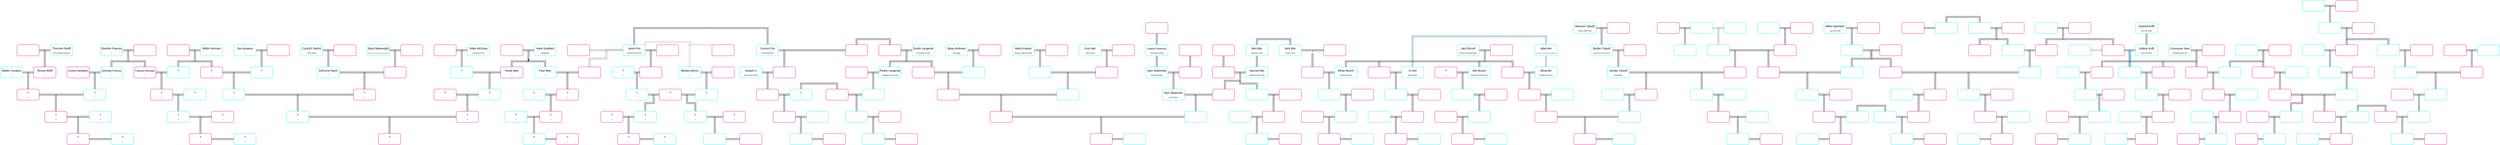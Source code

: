 <mxfile>
    <diagram id="AENvY_BdKUjHJ7sHgv2q" name="Page-1">
        <mxGraphModel dx="6889" dy="685" grid="1" gridSize="10" guides="1" tooltips="1" connect="1" arrows="1" fold="1" page="1" pageScale="1" pageWidth="850" pageHeight="1100" math="0" shadow="0">
            <root>
                <mxCell id="0"/>
                <mxCell id="1" parent="0"/>
                <mxCell id="201" value="a" style="edgeStyle=orthogonalEdgeStyle;rounded=0;orthogonalLoop=1;jettySize=auto;html=1;entryX=0;entryY=0.5;entryDx=0;entryDy=0;shape=link;" edge="1" parent="1" source="202" target="203">
                    <mxGeometry relative="1" as="geometry"/>
                </mxCell>
                <mxCell id="202" value="&lt;font style=&quot;font-size: 10px&quot;&gt;Nick Alto&lt;/font&gt;&lt;br&gt;&lt;font style=&quot;font-size: 5px&quot;&gt;Emperor of Evil&lt;/font&gt;" style="rounded=1;whiteSpace=wrap;html=1;fillColor=none;strokeColor=#00FFFF;" vertex="1" parent="1">
                    <mxGeometry x="-1080" y="160" width="80" height="40" as="geometry"/>
                </mxCell>
                <mxCell id="203" value="&lt;font style=&quot;font-size: 10px&quot;&gt;Vita Alto&lt;/font&gt;&lt;br&gt;&lt;font style=&quot;font-size: 5px&quot;&gt;Leader of the Free World&lt;/font&gt;" style="rounded=1;whiteSpace=wrap;html=1;fontColor=#ffffff;fillColor=none;strokeColor=#FF0080;" vertex="1" parent="1">
                    <mxGeometry x="-920" y="160" width="80" height="40" as="geometry"/>
                </mxCell>
                <mxCell id="204" style="edgeStyle=orthogonalEdgeStyle;shape=link;rounded=0;orthogonalLoop=1;jettySize=auto;html=1;exitX=0.5;exitY=0;exitDx=0;exitDy=0;" edge="1" parent="1" source="205">
                    <mxGeometry relative="1" as="geometry">
                        <mxPoint x="-960" y="190" as="targetPoint"/>
                    </mxGeometry>
                </mxCell>
                <mxCell id="419" style="edgeStyle=orthogonalEdgeStyle;shape=link;rounded=0;orthogonalLoop=1;jettySize=auto;html=1;strokeWidth=1;" edge="1" parent="1" source="205" target="235">
                    <mxGeometry relative="1" as="geometry"/>
                </mxCell>
                <mxCell id="205" value="&lt;font style=&quot;font-size: 10px&quot;&gt;Holly Alto&lt;/font&gt;&lt;br&gt;&lt;span style=&quot;font-size: 5px&quot;&gt;Blog Artist&lt;/span&gt;" style="rounded=1;whiteSpace=wrap;html=1;fontColor=#ffffff;fillColor=none;strokeColor=#FF0080;" vertex="1" parent="1">
                    <mxGeometry x="-1000" y="240" width="80" height="40" as="geometry"/>
                </mxCell>
                <mxCell id="206" style="edgeStyle=orthogonalEdgeStyle;shape=link;rounded=0;orthogonalLoop=1;jettySize=auto;html=1;entryX=0.5;entryY=0;entryDx=0;entryDy=0;exitX=0.5;exitY=0;exitDx=0;exitDy=0;" edge="1" parent="1" source="207" target="202">
                    <mxGeometry relative="1" as="geometry"/>
                </mxCell>
                <mxCell id="438" style="edgeStyle=orthogonalEdgeStyle;shape=link;rounded=0;orthogonalLoop=1;jettySize=auto;html=1;exitX=0.5;exitY=1;exitDx=0;exitDy=0;entryX=0.5;entryY=0;entryDx=0;entryDy=0;strokeWidth=1;" edge="1" parent="1" source="207" target="420">
                    <mxGeometry relative="1" as="geometry"/>
                </mxCell>
                <mxCell id="207" value="&lt;font style=&quot;font-size: 10px&quot;&gt;Bert Alto&lt;/font&gt;&lt;br&gt;&lt;span style=&quot;font-size: 5px&quot;&gt;Swimming in Cash&lt;br&gt;&lt;/span&gt;" style="rounded=1;whiteSpace=wrap;html=1;fillColor=none;strokeColor=#00FFFF;" vertex="1" parent="1">
                    <mxGeometry x="-1200" y="160" width="80" height="40" as="geometry"/>
                </mxCell>
                <mxCell id="439" style="edgeStyle=orthogonalEdgeStyle;shape=link;rounded=0;orthogonalLoop=1;jettySize=auto;html=1;entryX=0;entryY=0.5;entryDx=0;entryDy=0;strokeWidth=1;" edge="1" parent="1" source="208" target="420">
                    <mxGeometry relative="1" as="geometry"/>
                </mxCell>
                <mxCell id="208" value="&lt;span style=&quot;font-size: 10px&quot;&gt;Sandi French&lt;/span&gt;&lt;br&gt;&lt;span style=&quot;font-size: 5px&quot;&gt;Dynamic DNA Profiler&lt;/span&gt;" style="rounded=1;whiteSpace=wrap;html=1;fontColor=#ffffff;fillColor=none;strokeColor=#FF0080;" vertex="1" parent="1">
                    <mxGeometry x="-1320" y="240" width="80" height="40" as="geometry"/>
                </mxCell>
                <mxCell id="210" style="edgeStyle=orthogonalEdgeStyle;shape=link;rounded=0;orthogonalLoop=1;jettySize=auto;html=1;entryX=0.5;entryY=0;entryDx=0;entryDy=0;fillColor=#b1ddf0;strokeColor=#10739e;" edge="1" parent="1" source="212" target="213">
                    <mxGeometry relative="1" as="geometry">
                        <Array as="points">
                            <mxPoint x="-120" y="130"/>
                            <mxPoint x="-600" y="130"/>
                        </Array>
                    </mxGeometry>
                </mxCell>
                <mxCell id="211" style="edgeStyle=orthogonalEdgeStyle;shape=link;rounded=0;orthogonalLoop=1;jettySize=auto;html=1;fillColor=#b1ddf0;strokeColor=#10739e;" edge="1" parent="1" source="212" target="214">
                    <mxGeometry relative="1" as="geometry"/>
                </mxCell>
                <mxCell id="212" value="&lt;font style=&quot;font-size: 10px&quot;&gt;Iqbal Alvi&lt;/font&gt;&lt;br&gt;&lt;font style=&quot;font-size: 4px&quot;&gt;Presenting the Perfect Private Aquarium&lt;/font&gt;" style="rounded=1;whiteSpace=wrap;html=1;fillColor=none;strokeColor=#00FFFF;" vertex="1" parent="1">
                    <mxGeometry x="-160" y="160" width="80" height="40" as="geometry"/>
                </mxCell>
                <mxCell id="213" value="&lt;font style=&quot;font-size: 10px&quot;&gt;VJ Alvi&lt;/font&gt;&lt;br&gt;&lt;span style=&quot;font-size: 5px&quot;&gt;Monster Maker&lt;/span&gt;" style="rounded=1;whiteSpace=wrap;html=1;fillColor=none;strokeColor=#00FFFF;" vertex="1" parent="1">
                    <mxGeometry x="-640" y="240" width="80" height="40" as="geometry"/>
                </mxCell>
                <mxCell id="214" value="&lt;font style=&quot;font-size: 10px&quot;&gt;Miraj Alvi&lt;/font&gt;&lt;br&gt;&lt;span style=&quot;font-size: 5px&quot;&gt;Firefighter Super Hero&lt;/span&gt;" style="rounded=1;whiteSpace=wrap;html=1;fillColor=none;strokeColor=#00FFFF;" vertex="1" parent="1">
                    <mxGeometry x="-160" y="240" width="80" height="40" as="geometry"/>
                </mxCell>
                <mxCell id="215" style="edgeStyle=orthogonalEdgeStyle;rounded=0;orthogonalLoop=1;jettySize=auto;html=1;entryX=0;entryY=0.5;entryDx=0;entryDy=0;shape=link;" edge="1" parent="1" source="216" target="217">
                    <mxGeometry relative="1" as="geometry"/>
                </mxCell>
                <mxCell id="216" value="&lt;font style=&quot;font-size: 10px&quot;&gt;Beau Andrews&lt;/font&gt;&lt;br&gt;&lt;span style=&quot;font-size: 5px&quot;&gt;Gold Digger&lt;/span&gt;" style="rounded=1;whiteSpace=wrap;html=1;fillColor=none;strokeColor=#00FFFF;" vertex="1" parent="1">
                    <mxGeometry x="-2280" y="160" width="80" height="40" as="geometry"/>
                </mxCell>
                <mxCell id="217" value="&lt;font style=&quot;font-size: 10px&quot;&gt;Victoria Andrews&lt;/font&gt;&lt;br&gt;&lt;span style=&quot;font-size: 5px&quot;&gt;Star News Anchor&lt;/span&gt;" style="rounded=1;whiteSpace=wrap;html=1;fontColor=#ffffff;fillColor=none;strokeColor=#FF0080;" vertex="1" parent="1">
                    <mxGeometry x="-2160" y="160" width="80" height="40" as="geometry"/>
                </mxCell>
                <mxCell id="218" style="edgeStyle=orthogonalEdgeStyle;rounded=0;orthogonalLoop=1;jettySize=auto;html=1;entryX=0;entryY=0.5;entryDx=0;entryDy=0;shape=link;" edge="1" parent="1" source="219" target="220">
                    <mxGeometry relative="1" as="geometry"/>
                </mxCell>
                <mxCell id="219" value="&lt;span style=&quot;font-size: 10px&quot;&gt;Milton Bachelor&lt;/span&gt;&lt;br&gt;&lt;span style=&quot;font-size: 5px&quot;&gt;Jack of All Trades&lt;/span&gt;" style="rounded=1;whiteSpace=wrap;html=1;fillColor=none;strokeColor=#00FFFF;" vertex="1" parent="1">
                    <mxGeometry x="880" y="80" width="80" height="40" as="geometry"/>
                </mxCell>
                <mxCell id="220" value="&lt;font style=&quot;font-size: 9px&quot;&gt;Enriqueta Bachelor&lt;/font&gt;&lt;br&gt;&lt;span style=&quot;font-size: 5px&quot;&gt;Surrounded by Family&lt;/span&gt;" style="rounded=1;whiteSpace=wrap;html=1;fontColor=#ffffff;fillColor=none;strokeColor=#FF0080;" vertex="1" parent="1">
                    <mxGeometry x="1000" y="80" width="80" height="40" as="geometry"/>
                </mxCell>
                <mxCell id="221" style="edgeStyle=orthogonalEdgeStyle;shape=link;rounded=0;orthogonalLoop=1;jettySize=auto;html=1;exitX=0.5;exitY=0;exitDx=0;exitDy=0;" edge="1" parent="1" source="223">
                    <mxGeometry relative="1" as="geometry">
                        <mxPoint x="980" y="100" as="targetPoint"/>
                    </mxGeometry>
                </mxCell>
                <mxCell id="222" style="edgeStyle=orthogonalEdgeStyle;shape=link;rounded=0;orthogonalLoop=1;jettySize=auto;html=1;entryX=0;entryY=0.5;entryDx=0;entryDy=0;" edge="1" parent="1" source="223" target="224">
                    <mxGeometry relative="1" as="geometry"/>
                </mxCell>
                <mxCell id="223" value="&lt;font style=&quot;font-size: 10px&quot;&gt;Simis Bachelor&lt;/font&gt;&lt;br&gt;&lt;span style=&quot;font-size: 5px&quot;&gt;Living in the Lap of Luxury&lt;/span&gt;" style="rounded=1;whiteSpace=wrap;html=1;fontColor=#ffffff;fillColor=none;strokeColor=#00FFFF;" vertex="1" parent="1">
                    <mxGeometry x="940" y="160" width="80" height="40" as="geometry"/>
                </mxCell>
                <mxCell id="224" value="&lt;span style=&quot;font-size: 10px&quot;&gt;Jocasta Bachelor&lt;/span&gt;&lt;br&gt;&lt;span style=&quot;font-size: 5px&quot;&gt;The Perfect Garden&lt;/span&gt;" style="rounded=1;whiteSpace=wrap;html=1;fontColor=#ffffff;fillColor=none;strokeColor=#FF0080;" vertex="1" parent="1">
                    <mxGeometry x="1080" y="160" width="80" height="40" as="geometry"/>
                </mxCell>
                <mxCell id="225" style="edgeStyle=orthogonalEdgeStyle;shape=link;rounded=0;orthogonalLoop=1;jettySize=auto;html=1;exitX=0.5;exitY=0;exitDx=0;exitDy=0;" edge="1" parent="1" source="226">
                    <mxGeometry relative="1" as="geometry">
                        <mxPoint x="1050" y="180" as="targetPoint"/>
                    </mxGeometry>
                </mxCell>
                <mxCell id="226" value="&lt;font style=&quot;font-size: 10px&quot;&gt;Michael Bachelor&lt;/font&gt;&lt;br&gt;&lt;font style=&quot;font-size: 4px&quot;&gt;Max Influence with all Social Groups&lt;/font&gt;" style="rounded=1;whiteSpace=wrap;html=1;fontColor=#ffffff;fillColor=none;strokeColor=#00FFFF;" vertex="1" parent="1">
                    <mxGeometry x="940" y="240" width="80" height="40" as="geometry"/>
                </mxCell>
                <mxCell id="227" style="edgeStyle=orthogonalEdgeStyle;shape=link;rounded=0;orthogonalLoop=1;jettySize=auto;html=1;exitX=0.5;exitY=0;exitDx=0;exitDy=0;" edge="1" parent="1" source="229">
                    <mxGeometry relative="1" as="geometry">
                        <mxPoint x="1050" y="180" as="targetPoint"/>
                    </mxGeometry>
                </mxCell>
                <mxCell id="228" style="edgeStyle=orthogonalEdgeStyle;shape=link;rounded=0;orthogonalLoop=1;jettySize=auto;html=1;entryX=0;entryY=0.5;entryDx=0;entryDy=0;" edge="1" parent="1" source="229" target="230">
                    <mxGeometry relative="1" as="geometry"/>
                </mxCell>
                <mxCell id="229" value="&lt;span style=&quot;font-size: 10px&quot;&gt;Bella Bachelor&lt;/span&gt;&lt;br&gt;&lt;span style=&quot;font-size: 5px&quot;&gt;Super Popular&lt;/span&gt;" style="rounded=1;whiteSpace=wrap;html=1;fontColor=#ffffff;fillColor=none;strokeColor=#FF0080;" vertex="1" parent="1">
                    <mxGeometry x="1080" y="240" width="80" height="40" as="geometry"/>
                </mxCell>
                <mxCell id="230" value="&lt;font style=&quot;font-size: 10px&quot;&gt;Mortimer Goth&lt;/font&gt;&lt;br&gt;&lt;span style=&quot;font-size: 5px&quot;&gt;Renaissance Sim&lt;/span&gt;" style="rounded=1;whiteSpace=wrap;html=1;fontColor=#ffffff;fillColor=none;strokeColor=#00FFFF;" vertex="1" parent="1">
                    <mxGeometry x="1580" y="240" width="80" height="40" as="geometry"/>
                </mxCell>
                <mxCell id="231" value="&lt;span style=&quot;font-size: 10px&quot;&gt;Judy Bunch&lt;/span&gt;&lt;br&gt;&lt;span style=&quot;font-size: 5px&quot;&gt;Surrounded by Family&lt;/span&gt;" style="rounded=1;whiteSpace=wrap;html=1;fontColor=#ffffff;fillColor=none;strokeColor=#FF0080;" vertex="1" parent="1">
                    <mxGeometry x="-320" y="160" width="80" height="40" as="geometry"/>
                </mxCell>
                <mxCell id="232" style="edgeStyle=orthogonalEdgeStyle;shape=link;rounded=0;orthogonalLoop=1;jettySize=auto;html=1;entryX=0;entryY=0.5;entryDx=0;entryDy=0;" edge="1" parent="1" source="233" target="231">
                    <mxGeometry relative="1" as="geometry"/>
                </mxCell>
                <mxCell id="233" value="&lt;span style=&quot;font-size: 10px&quot;&gt;Jack Bunch&lt;/span&gt;&lt;br&gt;&lt;span style=&quot;font-size: 5px&quot;&gt;Become a Superstar Athlete&lt;/span&gt;" style="rounded=1;whiteSpace=wrap;html=1;fillColor=none;strokeColor=#00FFFF;" vertex="1" parent="1">
                    <mxGeometry x="-440" y="160" width="80" height="40" as="geometry"/>
                </mxCell>
                <mxCell id="427" style="edgeStyle=orthogonalEdgeStyle;shape=link;rounded=0;orthogonalLoop=1;jettySize=auto;html=1;strokeWidth=1;" edge="1" parent="1" source="235">
                    <mxGeometry relative="1" as="geometry">
                        <mxPoint x="-340" y="190" as="targetPoint"/>
                        <Array as="points">
                            <mxPoint x="-840" y="220"/>
                            <mxPoint x="-340" y="220"/>
                        </Array>
                    </mxGeometry>
                </mxCell>
                <mxCell id="235" value="&lt;span style=&quot;font-size: 10px&quot;&gt;Ethan Bunch&lt;/span&gt;&lt;br&gt;&lt;span style=&quot;font-size: 5px&quot;&gt;Physical Perfection&lt;/span&gt;" style="rounded=1;whiteSpace=wrap;html=1;fillColor=none;strokeColor=#00FFFF;" vertex="1" parent="1">
                    <mxGeometry x="-880" y="240" width="80" height="40" as="geometry"/>
                </mxCell>
                <mxCell id="429" style="edgeStyle=orthogonalEdgeStyle;shape=link;rounded=0;orthogonalLoop=1;jettySize=auto;html=1;exitX=0.5;exitY=0;exitDx=0;exitDy=0;strokeWidth=1;" edge="1" parent="1" source="237">
                    <mxGeometry relative="1" as="geometry">
                        <mxPoint x="-359.714" y="220" as="targetPoint"/>
                    </mxGeometry>
                </mxCell>
                <mxCell id="237" value="&lt;span style=&quot;font-size: 10px&quot;&gt;Arlo Bunch&lt;/span&gt;&lt;br&gt;&lt;span style=&quot;font-size: 5px&quot;&gt;Perfect Mind, Perfect Body&lt;/span&gt;" style="rounded=1;whiteSpace=wrap;html=1;fillColor=none;strokeColor=#00FFFF;" vertex="1" parent="1">
                    <mxGeometry x="-400" y="240" width="80" height="40" as="geometry"/>
                </mxCell>
                <mxCell id="425" style="edgeStyle=orthogonalEdgeStyle;shape=link;rounded=0;orthogonalLoop=1;jettySize=auto;html=1;entryX=0;entryY=0.5;entryDx=0;entryDy=0;strokeWidth=1;" edge="1" parent="1" source="239" target="213">
                    <mxGeometry relative="1" as="geometry"/>
                </mxCell>
                <mxCell id="428" style="edgeStyle=orthogonalEdgeStyle;shape=link;rounded=0;orthogonalLoop=1;jettySize=auto;html=1;strokeWidth=1;" edge="1" parent="1" source="239">
                    <mxGeometry relative="1" as="geometry">
                        <mxPoint x="-720" y="220" as="targetPoint"/>
                    </mxGeometry>
                </mxCell>
                <mxCell id="239" value="&lt;span style=&quot;font-size: 10px&quot;&gt;Lisa Bunch&lt;/span&gt;&lt;br&gt;&lt;span style=&quot;font-size: 5px&quot;&gt;Gold Digger&lt;/span&gt;" style="rounded=1;whiteSpace=wrap;html=1;fontColor=#ffffff;fillColor=none;strokeColor=#FF0080;" vertex="1" parent="1">
                    <mxGeometry x="-760" y="240" width="80" height="40" as="geometry"/>
                </mxCell>
                <mxCell id="240" style="edgeStyle=orthogonalEdgeStyle;shape=link;rounded=0;orthogonalLoop=1;jettySize=auto;html=1;" edge="1" parent="1">
                    <mxGeometry relative="1" as="geometry">
                        <mxPoint x="-340" y="180" as="targetPoint"/>
                        <Array as="points">
                            <mxPoint x="-240" y="220"/>
                            <mxPoint x="-340" y="220"/>
                        </Array>
                        <mxPoint x="-240" y="240" as="sourcePoint"/>
                    </mxGeometry>
                </mxCell>
                <mxCell id="424" style="edgeStyle=orthogonalEdgeStyle;shape=link;rounded=0;orthogonalLoop=1;jettySize=auto;html=1;entryX=0;entryY=0.5;entryDx=0;entryDy=0;strokeWidth=1;" edge="1" parent="1" source="241" target="214">
                    <mxGeometry relative="1" as="geometry"/>
                </mxCell>
                <mxCell id="241" value="&lt;span style=&quot;font-size: 10px&quot;&gt;Darlene Bunch&lt;/span&gt;&lt;br&gt;&lt;font style=&quot;font-size: 4px&quot;&gt;Become a Creature-Robot Cross Breeder&lt;/font&gt;" style="rounded=1;whiteSpace=wrap;html=1;fontColor=#ffffff;fillColor=none;strokeColor=#FF0080;" vertex="1" parent="1">
                    <mxGeometry x="-280" y="240" width="80" height="40" as="geometry"/>
                </mxCell>
                <mxCell id="242" value="&lt;span style=&quot;font-size: 10px&quot;&gt;Jennie Clavell&lt;/span&gt;&lt;br&gt;&lt;span style=&quot;font-size: 5px&quot;&gt;Descendant of da Vinci&lt;/span&gt;" style="rounded=1;whiteSpace=wrap;html=1;fontColor=#ffffff;fillColor=none;strokeColor=#FF0080;" vertex="1" parent="1">
                    <mxGeometry x="100" y="80" width="80" height="40" as="geometry"/>
                </mxCell>
                <mxCell id="243" style="edgeStyle=orthogonalEdgeStyle;shape=link;rounded=0;orthogonalLoop=1;jettySize=auto;html=1;entryX=0;entryY=0.5;entryDx=0;entryDy=0;" edge="1" parent="1" source="244" target="242">
                    <mxGeometry relative="1" as="geometry"/>
                </mxCell>
                <mxCell id="244" value="&lt;font style=&quot;font-size: 10px&quot;&gt;Ransom Clavell&lt;/font&gt;&lt;br&gt;&lt;span style=&quot;font-size: 5px&quot;&gt;Dynamic DNA Profiler&lt;/span&gt;" style="rounded=1;whiteSpace=wrap;html=1;fillColor=none;strokeColor=#00FFFF;" vertex="1" parent="1">
                    <mxGeometry x="-20" y="80" width="80" height="40" as="geometry"/>
                </mxCell>
                <mxCell id="245" style="edgeStyle=orthogonalEdgeStyle;shape=link;rounded=0;orthogonalLoop=1;jettySize=auto;html=1;exitX=0;exitY=0.5;exitDx=0;exitDy=0;entryX=1;entryY=0.5;entryDx=0;entryDy=0;" edge="1" parent="1" source="246" target="248">
                    <mxGeometry relative="1" as="geometry"/>
                </mxCell>
                <mxCell id="246" value="&lt;span style=&quot;font-size: 10px&quot;&gt;Bessie Clavell&lt;/span&gt;&lt;br&gt;&lt;span style=&quot;font-size: 5px&quot;&gt;Master of the Arts&lt;/span&gt;" style="rounded=1;whiteSpace=wrap;html=1;fontColor=#ffffff;fillColor=none;strokeColor=#FF0080;" vertex="1" parent="1">
                    <mxGeometry x="160" y="160" width="80" height="40" as="geometry"/>
                </mxCell>
                <mxCell id="247" style="edgeStyle=orthogonalEdgeStyle;shape=link;rounded=0;orthogonalLoop=1;jettySize=auto;html=1;" edge="1" parent="1" source="248">
                    <mxGeometry relative="1" as="geometry">
                        <mxPoint x="80" y="100" as="targetPoint"/>
                    </mxGeometry>
                </mxCell>
                <mxCell id="248" value="&lt;font style=&quot;font-size: 10px&quot;&gt;Buster Clavell&lt;/font&gt;&lt;br&gt;&lt;span style=&quot;font-size: 5px&quot;&gt;Living in the Lap of Luxury&lt;/span&gt;" style="rounded=1;whiteSpace=wrap;html=1;fillColor=none;strokeColor=#00FFFF;" vertex="1" parent="1">
                    <mxGeometry x="40" y="160" width="80" height="40" as="geometry"/>
                </mxCell>
                <mxCell id="249" style="edgeStyle=orthogonalEdgeStyle;shape=link;rounded=0;orthogonalLoop=1;jettySize=auto;html=1;" edge="1" parent="1" source="250">
                    <mxGeometry relative="1" as="geometry">
                        <mxPoint x="140" y="180" as="targetPoint"/>
                    </mxGeometry>
                </mxCell>
                <mxCell id="418" style="edgeStyle=orthogonalEdgeStyle;shape=link;rounded=0;orthogonalLoop=1;jettySize=auto;html=1;entryX=0;entryY=0.5;entryDx=0;entryDy=0;strokeWidth=1;" edge="1" parent="1" source="250" target="283">
                    <mxGeometry relative="1" as="geometry"/>
                </mxCell>
                <mxCell id="250" value="&lt;font style=&quot;font-size: 10px&quot;&gt;Xander Clavell&lt;/font&gt;&lt;br&gt;&lt;span style=&quot;font-size: 5px&quot;&gt;Heartbreaker&lt;/span&gt;" style="rounded=1;whiteSpace=wrap;html=1;fillColor=none;strokeColor=#00FFFF;" vertex="1" parent="1">
                    <mxGeometry x="100" y="240" width="80" height="40" as="geometry"/>
                </mxCell>
                <mxCell id="252" value="" style="edgeStyle=orthogonalEdgeStyle;shape=link;rounded=0;orthogonalLoop=1;jettySize=auto;html=1;" edge="1" parent="1" source="253">
                    <mxGeometry relative="1" as="geometry">
                        <mxPoint x="1740" y="100" as="targetPoint"/>
                        <Array as="points">
                            <mxPoint x="1920" y="140"/>
                            <mxPoint x="1740" y="140"/>
                        </Array>
                    </mxGeometry>
                </mxCell>
                <mxCell id="397" style="edgeStyle=orthogonalEdgeStyle;rounded=0;orthogonalLoop=1;jettySize=auto;html=1;entryX=1;entryY=0.5;entryDx=0;entryDy=0;shape=link;dashed=1;" edge="1" parent="1" source="253" target="254">
                    <mxGeometry relative="1" as="geometry"/>
                </mxCell>
                <mxCell id="398" style="edgeStyle=orthogonalEdgeStyle;shape=link;rounded=0;orthogonalLoop=1;jettySize=auto;html=1;entryX=0;entryY=0.5;entryDx=0;entryDy=0;" edge="1" parent="1" source="253" target="323">
                    <mxGeometry relative="1" as="geometry"/>
                </mxCell>
                <mxCell id="253" value="&lt;font style=&quot;font-size: 7px&quot;&gt;Agnes Crumplebottom&lt;/font&gt;&lt;br&gt;&lt;span style=&quot;font-size: 5px&quot;&gt;Illustrious Author&lt;/span&gt;" style="rounded=1;whiteSpace=wrap;html=1;fontColor=#ffffff;fillColor=none;strokeColor=#FF0080;" vertex="1" parent="1">
                    <mxGeometry x="1880" y="160" width="80" height="40" as="geometry"/>
                </mxCell>
                <mxCell id="254" value="&lt;span style=&quot;font-size: 10px&quot;&gt;Erik Darling&lt;/span&gt;&lt;br&gt;&lt;span style=&quot;font-size: 5px&quot;&gt;Super Popular&lt;/span&gt;" style="rounded=1;whiteSpace=wrap;html=1;fontColor=#ffffff;fillColor=none;strokeColor=#00FFFF;" vertex="1" parent="1">
                    <mxGeometry x="1760" y="160" width="80" height="40" as="geometry"/>
                </mxCell>
                <mxCell id="255" style="edgeStyle=orthogonalEdgeStyle;shape=link;rounded=0;orthogonalLoop=1;jettySize=auto;html=1;entryX=0;entryY=0.5;entryDx=0;entryDy=0;" edge="1" parent="1" source="256" target="257">
                    <mxGeometry relative="1" as="geometry"/>
                </mxCell>
                <mxCell id="256" value="&lt;font style=&quot;font-size: 7px&quot;&gt;Simon Crumplebottom&lt;/font&gt;&lt;br&gt;&lt;span style=&quot;font-size: 5px&quot;&gt;Swimming in Cash&lt;/span&gt;" style="rounded=1;whiteSpace=wrap;html=1;fontColor=#ffffff;fillColor=none;strokeColor=#00FFFF;" vertex="1" parent="1">
                    <mxGeometry x="1640" y="80" width="80" height="40" as="geometry"/>
                </mxCell>
                <mxCell id="257" value="&lt;font style=&quot;font-size: 6px&quot;&gt;Prudence Crumplebottom&lt;/font&gt;&lt;br&gt;&lt;span style=&quot;font-size: 5px&quot;&gt;World Renowned Surgeon&lt;/span&gt;" style="rounded=1;whiteSpace=wrap;html=1;fontColor=#ffffff;fillColor=none;strokeColor=#FF0080;" vertex="1" parent="1">
                    <mxGeometry x="1760" y="80" width="80" height="40" as="geometry"/>
                </mxCell>
                <mxCell id="258" style="edgeStyle=orthogonalEdgeStyle;shape=link;rounded=0;orthogonalLoop=1;jettySize=auto;html=1;entryX=0;entryY=0.5;entryDx=0;entryDy=0;" edge="1" parent="1" source="260" target="271">
                    <mxGeometry relative="1" as="geometry"/>
                </mxCell>
                <mxCell id="259" style="edgeStyle=orthogonalEdgeStyle;shape=link;rounded=0;orthogonalLoop=1;jettySize=auto;html=1;" edge="1" parent="1" source="260">
                    <mxGeometry relative="1" as="geometry">
                        <mxPoint x="1500" y="100" as="targetPoint"/>
                        <Array as="points">
                            <mxPoint x="1540" y="140"/>
                            <mxPoint x="1500" y="140"/>
                        </Array>
                    </mxGeometry>
                </mxCell>
                <mxCell id="260" value="&lt;font style=&quot;font-size: 10px&quot;&gt;Gunther Goth&lt;/font&gt;&lt;br&gt;&lt;span style=&quot;font-size: 5px&quot;&gt;Renaissance Sim&lt;/span&gt;" style="rounded=1;whiteSpace=wrap;html=1;fontColor=#ffffff;fillColor=none;strokeColor=#00FFFF;" vertex="1" parent="1">
                    <mxGeometry x="1520" y="160" width="80" height="40" as="geometry"/>
                </mxCell>
                <mxCell id="261" style="edgeStyle=orthogonalEdgeStyle;shape=link;rounded=0;orthogonalLoop=1;jettySize=auto;html=1;entryX=0;entryY=0.5;entryDx=0;entryDy=0;" edge="1" parent="1" source="262" target="263">
                    <mxGeometry relative="1" as="geometry"/>
                </mxCell>
                <mxCell id="262" value="&lt;font style=&quot;font-size: 7px&quot;&gt;Victor Goth&lt;/font&gt;&lt;br&gt;&lt;span style=&quot;font-size: 5px&quot;&gt;CEO of Mega Corporation&lt;/span&gt;" style="rounded=1;whiteSpace=wrap;html=1;fontColor=#ffffff;fillColor=none;strokeColor=#00FFFF;" vertex="1" parent="1">
                    <mxGeometry x="1400" y="80" width="80" height="40" as="geometry"/>
                </mxCell>
                <mxCell id="263" value="&lt;font style=&quot;font-size: 6px&quot;&gt;Gretle Goth&lt;/font&gt;&lt;br&gt;&lt;span style=&quot;font-size: 5px&quot;&gt;Living in the Lap of Luxury&lt;/span&gt;" style="rounded=1;whiteSpace=wrap;html=1;fontColor=#ffffff;fillColor=none;strokeColor=#FF0080;" vertex="1" parent="1">
                    <mxGeometry x="1520" y="80" width="80" height="40" as="geometry"/>
                </mxCell>
                <mxCell id="264" style="edgeStyle=orthogonalEdgeStyle;shape=link;rounded=0;orthogonalLoop=1;jettySize=auto;html=1;entryX=0.5;entryY=0;entryDx=0;entryDy=0;" edge="1" parent="1" source="265" target="262">
                    <mxGeometry relative="1" as="geometry">
                        <Array as="points">
                            <mxPoint x="1400" y="60"/>
                            <mxPoint x="1520" y="60"/>
                        </Array>
                    </mxGeometry>
                </mxCell>
                <mxCell id="265" value="&lt;font style=&quot;font-size: 7px&quot;&gt;Samuel Goth&lt;/font&gt;&lt;br&gt;&lt;span style=&quot;font-size: 5px&quot;&gt;Renaissance Sim&lt;/span&gt;" style="rounded=1;whiteSpace=wrap;html=1;fontColor=#ffffff;fillColor=none;strokeColor=#00FFFF;" vertex="1" parent="1">
                    <mxGeometry x="1280" y="80" width="80" height="40" as="geometry"/>
                </mxCell>
                <mxCell id="266" style="edgeStyle=orthogonalEdgeStyle;shape=link;rounded=0;orthogonalLoop=1;jettySize=auto;html=1;entryX=0;entryY=0.5;entryDx=0;entryDy=0;" edge="1" parent="1" source="267" target="265">
                    <mxGeometry relative="1" as="geometry"/>
                </mxCell>
                <mxCell id="267" value="&lt;span style=&quot;font-size: 10px&quot;&gt;Olivia Goth&lt;/span&gt;&lt;br&gt;&lt;span style=&quot;font-size: 5px&quot;&gt;Swimming in Cash&lt;/span&gt;" style="rounded=1;whiteSpace=wrap;html=1;fontColor=#ffffff;fillColor=none;strokeColor=#FF0080;" vertex="1" parent="1">
                    <mxGeometry x="1160" y="80" width="80" height="40" as="geometry"/>
                </mxCell>
                <mxCell id="268" style="edgeStyle=orthogonalEdgeStyle;shape=link;rounded=0;orthogonalLoop=1;jettySize=auto;html=1;exitX=0.5;exitY=0;exitDx=0;exitDy=0;" edge="1" parent="1" source="269">
                    <mxGeometry relative="1" as="geometry">
                        <mxPoint x="1500" y="100" as="targetPoint"/>
                        <Array as="points">
                            <mxPoint x="1440" y="140"/>
                            <mxPoint x="1500" y="140"/>
                        </Array>
                    </mxGeometry>
                </mxCell>
                <mxCell id="269" value="&lt;font style=&quot;font-size: 10px&quot;&gt;Frida Goth&lt;/font&gt;&lt;br&gt;&lt;span style=&quot;font-size: 5px&quot;&gt;International Super Spy&lt;/span&gt;" style="rounded=1;whiteSpace=wrap;html=1;fontColor=#ffffff;fillColor=none;strokeColor=#FF0080;" vertex="1" parent="1">
                    <mxGeometry x="1400" y="160" width="80" height="40" as="geometry"/>
                </mxCell>
                <mxCell id="270" style="edgeStyle=orthogonalEdgeStyle;shape=link;rounded=0;orthogonalLoop=1;jettySize=auto;html=1;" edge="1" parent="1" source="271">
                    <mxGeometry relative="1" as="geometry">
                        <mxPoint x="1740" y="100" as="targetPoint"/>
                        <Array as="points">
                            <mxPoint x="1680" y="140"/>
                            <mxPoint x="1740" y="140"/>
                        </Array>
                    </mxGeometry>
                </mxCell>
                <mxCell id="271" value="&lt;font style=&quot;font-size: 7px&quot;&gt;Cornelia Crumplebottom&lt;/font&gt;&lt;br&gt;&lt;span style=&quot;font-size: 5px&quot;&gt;The Perfect Garden&lt;/span&gt;" style="rounded=1;whiteSpace=wrap;html=1;fontColor=#ffffff;fillColor=none;strokeColor=#FF0080;" vertex="1" parent="1">
                    <mxGeometry x="1640" y="160" width="80" height="40" as="geometry"/>
                </mxCell>
                <mxCell id="272" style="edgeStyle=orthogonalEdgeStyle;shape=link;rounded=0;orthogonalLoop=1;jettySize=auto;html=1;" edge="1" parent="1" source="230">
                    <mxGeometry relative="1" as="geometry">
                        <mxPoint x="1620" y="180" as="targetPoint"/>
                        <mxPoint x="1635" y="260" as="sourcePoint"/>
                    </mxGeometry>
                </mxCell>
                <mxCell id="273" style="edgeStyle=orthogonalEdgeStyle;shape=link;rounded=0;orthogonalLoop=1;jettySize=auto;html=1;exitX=0.5;exitY=0;exitDx=0;exitDy=0;" edge="1" parent="1" source="274">
                    <mxGeometry relative="1" as="geometry">
                        <mxPoint x="1279.81" y="260" as="targetPoint"/>
                    </mxGeometry>
                </mxCell>
                <mxCell id="274" value="&lt;span style=&quot;font-size: 10px&quot;&gt;Cassandra Goth&lt;/span&gt;&lt;br&gt;&lt;font style=&quot;font-size: 5px&quot;&gt;Perfect Student&lt;/font&gt;" style="rounded=1;whiteSpace=wrap;html=1;fontColor=#ffffff;fillColor=none;strokeColor=#FF0080;" vertex="1" parent="1">
                    <mxGeometry x="1240" y="320" width="80" height="40" as="geometry"/>
                </mxCell>
                <mxCell id="275" style="edgeStyle=orthogonalEdgeStyle;shape=link;rounded=0;orthogonalLoop=1;jettySize=auto;html=1;exitX=0.5;exitY=0;exitDx=0;exitDy=0;" edge="1" parent="1" source="277">
                    <mxGeometry relative="1" as="geometry">
                        <mxPoint x="1399.81" y="260" as="targetPoint"/>
                    </mxGeometry>
                </mxCell>
                <mxCell id="276" style="edgeStyle=orthogonalEdgeStyle;shape=link;rounded=0;orthogonalLoop=1;jettySize=auto;html=1;entryX=0;entryY=0.5;entryDx=0;entryDy=0;" edge="1" parent="1" source="277" target="278">
                    <mxGeometry relative="1" as="geometry"/>
                </mxCell>
                <mxCell id="277" value="&lt;font style=&quot;font-size: 10px&quot;&gt;Alexander Goth&lt;/font&gt;&lt;br&gt;&lt;span style=&quot;font-size: 5px&quot;&gt;The Tinkerer&lt;/span&gt;" style="rounded=1;whiteSpace=wrap;html=1;fontColor=#ffffff;fillColor=none;strokeColor=#00FFFF;" vertex="1" parent="1">
                    <mxGeometry x="1360" y="320" width="80" height="40" as="geometry"/>
                </mxCell>
                <mxCell id="278" value="&lt;span style=&quot;font-size: 10px&quot;&gt;Cecilia Goth&lt;/span&gt;&lt;br&gt;&lt;span style=&quot;font-size: 5px&quot;&gt;Living in the Lap of Luxury&lt;/span&gt;" style="rounded=1;whiteSpace=wrap;html=1;fontColor=#ffffff;fillColor=none;strokeColor=#FF0080;" vertex="1" parent="1">
                    <mxGeometry x="1480" y="320" width="80" height="40" as="geometry"/>
                </mxCell>
                <mxCell id="279" style="edgeStyle=orthogonalEdgeStyle;shape=link;rounded=0;orthogonalLoop=1;jettySize=auto;html=1;entryX=0;entryY=0.5;entryDx=0;entryDy=0;" edge="1" parent="1" source="281" target="226">
                    <mxGeometry relative="1" as="geometry"/>
                </mxCell>
                <mxCell id="280" style="edgeStyle=orthogonalEdgeStyle;shape=link;rounded=0;orthogonalLoop=1;jettySize=auto;html=1;" edge="1" parent="1" source="281">
                    <mxGeometry relative="1" as="geometry">
                        <mxPoint x="680" y="180" as="targetPoint"/>
                    </mxGeometry>
                </mxCell>
                <mxCell id="281" value="&lt;span style=&quot;font-size: 10px&quot;&gt;Dina Caliente&lt;/span&gt;&lt;br&gt;&lt;span style=&quot;font-size: 5px&quot;&gt;Jack of All Trades&lt;/span&gt;" style="rounded=1;whiteSpace=wrap;html=1;fontColor=#ffffff;fillColor=none;strokeColor=#FF0080;" vertex="1" parent="1">
                    <mxGeometry x="640" y="240" width="80" height="40" as="geometry"/>
                </mxCell>
                <mxCell id="282" style="edgeStyle=orthogonalEdgeStyle;shape=link;rounded=0;orthogonalLoop=1;jettySize=auto;html=1;" edge="1" parent="1" source="283">
                    <mxGeometry relative="1" as="geometry">
                        <mxPoint x="560" y="180" as="targetPoint"/>
                    </mxGeometry>
                </mxCell>
                <mxCell id="283" value="&lt;span style=&quot;font-size: 10px&quot;&gt;Nina Caliente&lt;/span&gt;&lt;br&gt;&lt;span style=&quot;font-size: 5px&quot;&gt;Super Popular&lt;/span&gt;" style="rounded=1;whiteSpace=wrap;html=1;fontColor=#ffffff;fillColor=none;strokeColor=#FF0080;" vertex="1" parent="1">
                    <mxGeometry x="520" y="240" width="80" height="40" as="geometry"/>
                </mxCell>
                <mxCell id="284" style="edgeStyle=orthogonalEdgeStyle;shape=link;rounded=0;orthogonalLoop=1;jettySize=auto;html=1;dashed=1;" edge="1" parent="1" source="286">
                    <mxGeometry relative="1" as="geometry">
                        <mxPoint x="500" y="100" as="targetPoint"/>
                        <Array as="points">
                            <mxPoint x="500" y="150"/>
                            <mxPoint x="500" y="150"/>
                        </Array>
                    </mxGeometry>
                </mxCell>
                <mxCell id="285" style="edgeStyle=orthogonalEdgeStyle;shape=link;rounded=0;orthogonalLoop=1;jettySize=auto;html=1;entryX=0;entryY=0.5;entryDx=0;entryDy=0;" edge="1" parent="1" source="286" target="294">
                    <mxGeometry relative="1" as="geometry"/>
                </mxCell>
                <mxCell id="286" value="&lt;font style=&quot;font-size: 9px&quot;&gt;Flamenco Caliente&lt;/font&gt;&lt;br&gt;&lt;font style=&quot;font-size: 5px&quot;&gt;Major Master&lt;/font&gt;" style="rounded=1;whiteSpace=wrap;html=1;fontColor=#ffffff;fillColor=none;strokeColor=#00FFFF;" vertex="1" parent="1">
                    <mxGeometry x="460" y="160" width="80" height="40" as="geometry"/>
                </mxCell>
                <mxCell id="287" style="edgeStyle=orthogonalEdgeStyle;shape=link;rounded=0;orthogonalLoop=1;jettySize=auto;html=1;" edge="1" parent="1" source="288">
                    <mxGeometry relative="1" as="geometry">
                        <mxPoint x="380" y="100" as="targetPoint"/>
                    </mxGeometry>
                </mxCell>
                <mxCell id="288" value="&lt;span style=&quot;font-size: 10px&quot;&gt;Tango Caliente&lt;/span&gt;&lt;br&gt;&lt;font style=&quot;font-size: 5px&quot;&gt;Blog Artist&lt;/font&gt;" style="rounded=1;whiteSpace=wrap;html=1;fontColor=#ffffff;fillColor=none;strokeColor=#00FFFF;" vertex="1" parent="1">
                    <mxGeometry x="340" y="160" width="80" height="40" as="geometry"/>
                </mxCell>
                <mxCell id="289" style="edgeStyle=orthogonalEdgeStyle;shape=link;rounded=0;orthogonalLoop=1;jettySize=auto;html=1;entryX=0;entryY=0.5;entryDx=0;entryDy=0;dashed=1;" edge="1" parent="1" source="290" target="292">
                    <mxGeometry relative="1" as="geometry"/>
                </mxCell>
                <mxCell id="290" value="&lt;span style=&quot;font-size: 10px&quot;&gt;Nestor Caliente&lt;/span&gt;&lt;br&gt;&lt;font style=&quot;font-size: 5px&quot;&gt;Home Design Hotshot&lt;/font&gt;" style="rounded=1;whiteSpace=wrap;html=1;fontColor=#ffffff;fillColor=none;strokeColor=#00FFFF;" vertex="1" parent="1">
                    <mxGeometry x="400" y="80" width="80" height="40" as="geometry"/>
                </mxCell>
                <mxCell id="291" style="edgeStyle=orthogonalEdgeStyle;shape=link;rounded=0;orthogonalLoop=1;jettySize=auto;html=1;entryX=0;entryY=0.5;entryDx=0;entryDy=0;" edge="1" parent="1" source="298" target="290">
                    <mxGeometry relative="1" as="geometry"/>
                </mxCell>
                <mxCell id="292" value="&lt;font style=&quot;font-size: 7px&quot;&gt;Pollination Technician 7&lt;/font&gt;&lt;br&gt;&lt;font style=&quot;font-size: 5px&quot;&gt;Scientific Specialist&lt;/font&gt;" style="rounded=1;whiteSpace=wrap;html=1;fontColor=#ffffff;fillColor=none;strokeColor=#00FFFF;" vertex="1" parent="1">
                    <mxGeometry x="520" y="80" width="80" height="40" as="geometry"/>
                </mxCell>
                <mxCell id="293" style="edgeStyle=orthogonalEdgeStyle;shape=link;rounded=0;orthogonalLoop=1;jettySize=auto;html=1;" edge="1" parent="1" source="294">
                    <mxGeometry relative="1" as="geometry">
                        <mxPoint x="740" y="100" as="targetPoint"/>
                    </mxGeometry>
                </mxCell>
                <mxCell id="294" value="&lt;font style=&quot;font-size: 8px&quot;&gt;Nighat Al Mahmoud&lt;/font&gt;&lt;br&gt;&lt;font style=&quot;font-size: 5px&quot;&gt;Pervasive Private Eye&lt;/font&gt;" style="rounded=1;whiteSpace=wrap;html=1;fontColor=#ffffff;fillColor=none;strokeColor=#FF0080;" vertex="1" parent="1">
                    <mxGeometry x="700" y="160" width="80" height="40" as="geometry"/>
                </mxCell>
                <mxCell id="295" style="edgeStyle=orthogonalEdgeStyle;shape=link;rounded=0;orthogonalLoop=1;jettySize=auto;html=1;entryX=0;entryY=0.5;entryDx=0;entryDy=0;" edge="1" parent="1" source="296" target="297">
                    <mxGeometry relative="1" as="geometry"/>
                </mxCell>
                <mxCell id="296" value="&lt;font style=&quot;font-size: 9px&quot;&gt;Tariq Al Mahmoud&lt;/font&gt;&lt;br&gt;&lt;font style=&quot;font-size: 5px&quot;&gt;Monster Maker&lt;/font&gt;" style="rounded=1;whiteSpace=wrap;html=1;fontColor=#ffffff;fillColor=none;strokeColor=#00FFFF;" vertex="1" parent="1">
                    <mxGeometry x="640" y="80" width="80" height="40" as="geometry"/>
                </mxCell>
                <mxCell id="297" value="&lt;font style=&quot;font-size: 8px&quot;&gt;Benazir Al Mahmoud&lt;/font&gt;&lt;br&gt;&lt;font style=&quot;font-size: 5px&quot;&gt;Paranormal Profiteer&lt;/font&gt;" style="rounded=1;whiteSpace=wrap;html=1;fontColor=#ffffff;fillColor=none;strokeColor=#FF0080;" vertex="1" parent="1">
                    <mxGeometry x="760" y="80" width="80" height="40" as="geometry"/>
                </mxCell>
                <mxCell id="298" value="&lt;font style=&quot;font-size: 9px&quot;&gt;Dulcinea Caliente&lt;/font&gt;&lt;br&gt;&lt;font style=&quot;font-size: 5px&quot;&gt;Fashion Phenomenon&lt;/font&gt;" style="rounded=1;whiteSpace=wrap;html=1;fontColor=#ffffff;fillColor=none;strokeColor=#FF0080;" vertex="1" parent="1">
                    <mxGeometry x="280" y="80" width="80" height="40" as="geometry"/>
                </mxCell>
                <mxCell id="299" style="edgeStyle=orthogonalEdgeStyle;shape=link;rounded=0;orthogonalLoop=1;jettySize=auto;html=1;entryX=0.5;entryY=0;entryDx=0;entryDy=0;" edge="1" parent="1" source="300" target="208">
                    <mxGeometry relative="1" as="geometry"/>
                </mxCell>
                <mxCell id="300" value="&lt;span style=&quot;font-size: 10px&quot;&gt;Molly French&lt;/span&gt;&lt;br&gt;&lt;span style=&quot;font-size: 5px&quot;&gt;Heartbreaker&lt;/span&gt;" style="rounded=1;whiteSpace=wrap;html=1;fontColor=#ffffff;fillColor=none;strokeColor=#FF0080;" vertex="1" parent="1">
                    <mxGeometry x="-1320" y="160" width="80" height="40" as="geometry"/>
                </mxCell>
                <mxCell id="303" style="edgeStyle=orthogonalEdgeStyle;shape=link;rounded=0;orthogonalLoop=1;jettySize=auto;html=1;entryX=0.5;entryY=0;entryDx=0;entryDy=0;" edge="1" parent="1" source="304" target="302">
                    <mxGeometry relative="1" as="geometry"/>
                </mxCell>
                <mxCell id="304" value="&lt;span style=&quot;font-size: 10px&quot;&gt;Fiona McIrish&lt;/span&gt;&lt;br&gt;&lt;span style=&quot;font-size: 5px&quot;&gt;The Tinkerer&lt;/span&gt;" style="rounded=1;whiteSpace=wrap;html=1;fontColor=#ffffff;fillColor=none;strokeColor=#FF0080;" vertex="1" parent="1">
                    <mxGeometry x="-1440" y="160" width="80" height="40" as="geometry"/>
                </mxCell>
                <mxCell id="305" style="edgeStyle=orthogonalEdgeStyle;shape=link;rounded=0;orthogonalLoop=1;jettySize=auto;html=1;entryX=0.5;entryY=0;entryDx=0;entryDy=0;" edge="1" parent="1" source="306" target="307">
                    <mxGeometry relative="1" as="geometry">
                        <Array as="points">
                            <mxPoint x="-3400" y="100"/>
                            <mxPoint x="-2920" y="100"/>
                        </Array>
                    </mxGeometry>
                </mxCell>
                <mxCell id="450" style="edgeStyle=orthogonalEdgeStyle;shape=link;rounded=0;orthogonalLoop=1;jettySize=auto;html=1;entryX=0;entryY=0.5;entryDx=0;entryDy=0;strokeWidth=1;" edge="1" parent="1" source="306" target="387">
                    <mxGeometry relative="1" as="geometry"/>
                </mxCell>
                <mxCell id="444" style="edgeStyle=orthogonalEdgeStyle;shape=link;rounded=0;orthogonalLoop=1;jettySize=auto;html=1;entryX=0;entryY=0.5;entryDx=0;entryDy=0;strokeWidth=1;" edge="1" parent="1" source="307" target="356">
                    <mxGeometry relative="1" as="geometry"/>
                </mxCell>
                <mxCell id="307" value="&lt;span style=&quot;font-size: 10px&quot;&gt;Connor Frio&lt;/span&gt;&lt;br&gt;&lt;span style=&quot;font-size: 5px&quot;&gt;Professional Author&lt;/span&gt;" style="rounded=1;whiteSpace=wrap;html=1;fillColor=none;strokeColor=#00FFFF;" vertex="1" parent="1">
                    <mxGeometry x="-2960" y="160" width="80" height="40" as="geometry"/>
                </mxCell>
                <mxCell id="308" style="edgeStyle=orthogonalEdgeStyle;shape=link;rounded=0;orthogonalLoop=1;jettySize=auto;html=1;entryX=0;entryY=0.5;entryDx=0;entryDy=0;dashed=1;" edge="1" parent="1" source="309" target="306">
                    <mxGeometry relative="1" as="geometry"/>
                </mxCell>
                <mxCell id="309" value="&lt;span style=&quot;font-size: 10px&quot;&gt;Claire Ursine&lt;/span&gt;&lt;br&gt;&lt;span style=&quot;font-size: 5px&quot;&gt;Become a Master Thief&lt;/span&gt;" style="rounded=1;whiteSpace=wrap;html=1;fontColor=#ffffff;fillColor=none;strokeColor=#FF0080;" vertex="1" parent="1">
                    <mxGeometry x="-3640" y="160" width="80" height="40" as="geometry"/>
                </mxCell>
                <mxCell id="311" value="&lt;span style=&quot;font-size: 10px&quot;&gt;Clara Ursine&lt;/span&gt;&lt;br&gt;&lt;font style=&quot;font-size: 4px&quot;&gt;Max Influence with all Social Groups&lt;/font&gt;" style="rounded=1;whiteSpace=wrap;html=1;fontColor=#ffffff;fillColor=none;strokeColor=#FF0080;" vertex="1" parent="1">
                    <mxGeometry x="-3600" y="240" width="80" height="40" as="geometry"/>
                </mxCell>
                <mxCell id="312" style="edgeStyle=orthogonalEdgeStyle;shape=link;rounded=0;orthogonalLoop=1;jettySize=auto;html=1;entryX=0;entryY=0.5;entryDx=0;entryDy=0;" edge="1" parent="1" source="313" target="314">
                    <mxGeometry relative="1" as="geometry"/>
                </mxCell>
                <mxCell id="313" value="&lt;span style=&quot;font-size: 10px&quot;&gt;Gus Hart&lt;/span&gt;&lt;br&gt;&lt;span style=&quot;font-size: 5px&quot;&gt;Super Popular&lt;/span&gt;" style="rounded=1;whiteSpace=wrap;html=1;fillColor=none;strokeColor=#00FFFF;" vertex="1" parent="1">
                    <mxGeometry x="-1800" y="160" width="80" height="40" as="geometry"/>
                </mxCell>
                <mxCell id="314" value="&lt;span style=&quot;font-size: 10px&quot;&gt;Dorie Hart&lt;/span&gt;&lt;br&gt;&lt;span style=&quot;font-size: 5px&quot;&gt;Super Popular&lt;/span&gt;" style="rounded=1;whiteSpace=wrap;html=1;fontColor=#ffffff;fillColor=none;strokeColor=#FF0080;" vertex="1" parent="1">
                    <mxGeometry x="-1680" y="160" width="80" height="40" as="geometry"/>
                </mxCell>
                <mxCell id="315" style="edgeStyle=orthogonalEdgeStyle;shape=link;rounded=0;orthogonalLoop=1;jettySize=auto;html=1;" edge="1" parent="1" source="316">
                    <mxGeometry relative="1" as="geometry">
                        <mxPoint x="-1700" y="180" as="targetPoint"/>
                    </mxGeometry>
                </mxCell>
                <mxCell id="316" value="&lt;span style=&quot;font-size: 10px&quot;&gt;Bebe Hart&lt;/span&gt;&lt;br&gt;&lt;span style=&quot;font-size: 5px&quot;&gt;Golden Tongue, Golden Fingers&lt;/span&gt;" style="rounded=1;whiteSpace=wrap;html=1;fontColor=#ffffff;fillColor=none;strokeColor=#FF0080;" vertex="1" parent="1">
                    <mxGeometry x="-1740" y="240" width="80" height="40" as="geometry"/>
                </mxCell>
                <mxCell id="317" style="edgeStyle=orthogonalEdgeStyle;rounded=0;orthogonalLoop=1;jettySize=auto;html=1;entryX=0;entryY=0.5;entryDx=0;entryDy=0;shape=link;" edge="1" parent="1" source="318" target="319">
                    <mxGeometry relative="1" as="geometry"/>
                </mxCell>
                <mxCell id="318" value="&lt;font style=&quot;font-size: 10px&quot;&gt;Marty Keaton&lt;/font&gt;&lt;br&gt;&lt;span style=&quot;font-size: 5px&quot;&gt;Become a Superstar Athlete&lt;/span&gt;" style="rounded=1;whiteSpace=wrap;html=1;fillColor=none;strokeColor=#00FFFF;" vertex="1" parent="1">
                    <mxGeometry x="-2040" y="160" width="80" height="40" as="geometry"/>
                </mxCell>
                <mxCell id="319" value="&lt;span style=&quot;font-size: 10px&quot;&gt;Justine Keaton&lt;/span&gt;&lt;br&gt;&lt;font style=&quot;font-size: 5px&quot;&gt;Dynamic DNA Profiler&lt;/font&gt;" style="rounded=1;whiteSpace=wrap;html=1;fontColor=#ffffff;fillColor=none;strokeColor=#FF0080;" vertex="1" parent="1">
                    <mxGeometry x="-1920" y="160" width="80" height="40" as="geometry"/>
                </mxCell>
                <mxCell id="320" style="edgeStyle=orthogonalEdgeStyle;shape=link;rounded=0;orthogonalLoop=1;jettySize=auto;html=1;" edge="1" parent="1" source="321">
                    <mxGeometry relative="1" as="geometry">
                        <mxPoint x="-1940" y="180" as="targetPoint"/>
                    </mxGeometry>
                </mxCell>
                <mxCell id="440" style="edgeStyle=orthogonalEdgeStyle;shape=link;rounded=0;orthogonalLoop=1;jettySize=auto;html=1;entryX=0;entryY=0.5;entryDx=0;entryDy=0;strokeWidth=1;" edge="1" parent="1" source="321" target="316">
                    <mxGeometry relative="1" as="geometry"/>
                </mxCell>
                <mxCell id="321" value="&lt;span style=&quot;font-size: 10px&quot;&gt;MJ Keaton&lt;/span&gt;&lt;br&gt;&lt;font style=&quot;font-size: 5px&quot;&gt;Become a Superstar Athlete&lt;/font&gt;" style="rounded=1;whiteSpace=wrap;html=1;fontColor=#ffffff;fillColor=none;strokeColor=#00FFFF;" vertex="1" parent="1">
                    <mxGeometry x="-1980" y="240" width="80" height="40" as="geometry"/>
                </mxCell>
                <mxCell id="322" style="edgeStyle=orthogonalEdgeStyle;shape=link;rounded=0;orthogonalLoop=1;jettySize=auto;html=1;" edge="1" parent="1" source="323" target="324">
                    <mxGeometry relative="1" as="geometry"/>
                </mxCell>
                <mxCell id="323" value="&lt;span style=&quot;font-size: 10px&quot;&gt;Gobias Koffi&lt;/span&gt;&lt;br&gt;&lt;span style=&quot;font-size: 5px&quot;&gt;Jack of All Trades&lt;/span&gt;" style="rounded=1;whiteSpace=wrap;html=1;fillColor=none;strokeColor=#00FFFF;" vertex="1" parent="1">
                    <mxGeometry x="2000" y="160" width="80" height="40" as="geometry"/>
                </mxCell>
                <mxCell id="324" value="&lt;span style=&quot;font-size: 10px&quot;&gt;Gaylord Koffi&lt;/span&gt;&lt;br&gt;&lt;span style=&quot;font-size: 5px&quot;&gt;Jack of All Trades&lt;/span&gt;" style="rounded=1;whiteSpace=wrap;html=1;fillColor=none;strokeColor=#00FFFF;" vertex="1" parent="1">
                    <mxGeometry x="2000" y="80" width="80" height="40" as="geometry"/>
                </mxCell>
                <mxCell id="325" style="edgeStyle=orthogonalEdgeStyle;shape=link;rounded=0;orthogonalLoop=1;jettySize=auto;html=1;" edge="1" parent="1" source="327">
                    <mxGeometry relative="1" as="geometry">
                        <mxPoint x="2700" y="180" as="targetPoint"/>
                    </mxGeometry>
                </mxCell>
                <mxCell id="326" style="edgeStyle=orthogonalEdgeStyle;shape=link;rounded=0;orthogonalLoop=1;jettySize=auto;html=1;" edge="1" parent="1" source="327" target="330">
                    <mxGeometry relative="1" as="geometry"/>
                </mxCell>
                <mxCell id="327" value="&lt;font style=&quot;font-size: 8px&quot;&gt;Malcolm Landgraab&lt;/font&gt;&lt;br&gt;&lt;span style=&quot;font-size: 5px&quot;&gt;Leader of the Free World&lt;/span&gt;" style="rounded=1;whiteSpace=wrap;html=1;fontColor=#ffffff;fillColor=none;strokeColor=#00FFFF;" vertex="1" parent="1">
                    <mxGeometry x="2660" y="240" width="80" height="40" as="geometry"/>
                </mxCell>
                <mxCell id="328" style="edgeStyle=orthogonalEdgeStyle;shape=link;rounded=0;orthogonalLoop=1;jettySize=auto;html=1;entryX=0;entryY=0.5;entryDx=0;entryDy=0;" edge="1" parent="1" source="329" target="332">
                    <mxGeometry relative="1" as="geometry"/>
                </mxCell>
                <mxCell id="329" value="&lt;font style=&quot;font-size: 8px&quot;&gt;Geoffrey Landgraab&lt;/font&gt;&lt;br&gt;&lt;span style=&quot;font-size: 5px&quot;&gt;Illustrious Author&lt;/span&gt;" style="rounded=1;whiteSpace=wrap;html=1;fontColor=#ffffff;fillColor=none;strokeColor=#00FFFF;" vertex="1" parent="1">
                    <mxGeometry x="2600" y="160" width="80" height="40" as="geometry"/>
                </mxCell>
                <mxCell id="330" value="&lt;font style=&quot;font-size: 8px&quot;&gt;Hannelore Landgraab&lt;/font&gt;&lt;br&gt;&lt;span style=&quot;font-size: 5px&quot;&gt;CEO of a Mega Corporation&lt;/span&gt;" style="rounded=1;whiteSpace=wrap;html=1;fontColor=#ffffff;fillColor=none;strokeColor=#FF0080;" vertex="1" parent="1">
                    <mxGeometry x="2780" y="240" width="80" height="40" as="geometry"/>
                </mxCell>
                <mxCell id="331" style="edgeStyle=orthogonalEdgeStyle;shape=link;rounded=0;orthogonalLoop=1;jettySize=auto;html=1;" edge="1" parent="1" source="332">
                    <mxGeometry relative="1" as="geometry">
                        <mxPoint x="2760" y="100" as="targetPoint"/>
                        <Array as="points">
                            <mxPoint x="2760" y="150"/>
                            <mxPoint x="2760" y="150"/>
                        </Array>
                    </mxGeometry>
                </mxCell>
                <mxCell id="332" value="&lt;font style=&quot;font-size: 8px&quot;&gt;Nancy Landgraab&lt;/font&gt;&lt;br&gt;&lt;span style=&quot;font-size: 5px&quot;&gt;CEO of a Mega Corporation&lt;/span&gt;" style="rounded=1;whiteSpace=wrap;html=1;fontColor=#ffffff;fillColor=none;strokeColor=#FF0080;" vertex="1" parent="1">
                    <mxGeometry x="2720" y="160" width="80" height="40" as="geometry"/>
                </mxCell>
                <mxCell id="333" style="edgeStyle=orthogonalEdgeStyle;shape=link;rounded=0;orthogonalLoop=1;jettySize=auto;html=1;" edge="1" parent="1" source="334">
                    <mxGeometry relative="1" as="geometry">
                        <mxPoint x="2760" y="260" as="targetPoint"/>
                    </mxGeometry>
                </mxCell>
                <mxCell id="334" value="&lt;font style=&quot;font-size: 8px&quot;&gt;Adrien Landgraab&lt;br&gt;&lt;span style=&quot;font-size: 5px&quot;&gt;CEO of a Mega Corporation&lt;/span&gt;&lt;br&gt;&lt;/font&gt;" style="rounded=1;whiteSpace=wrap;html=1;fontColor=#ffffff;fillColor=none;strokeColor=#00FFFF;" vertex="1" parent="1">
                    <mxGeometry x="2720" y="320" width="80" height="40" as="geometry"/>
                </mxCell>
                <mxCell id="335" style="edgeStyle=orthogonalEdgeStyle;shape=link;rounded=0;orthogonalLoop=1;jettySize=auto;html=1;" edge="1" parent="1" source="337">
                    <mxGeometry relative="1" as="geometry">
                        <mxPoint x="2700" y="20" as="targetPoint"/>
                    </mxGeometry>
                </mxCell>
                <mxCell id="336" style="edgeStyle=orthogonalEdgeStyle;shape=link;rounded=0;orthogonalLoop=1;jettySize=auto;html=1;entryX=0;entryY=0.5;entryDx=0;entryDy=0;" edge="1" parent="1" source="337" target="338">
                    <mxGeometry relative="1" as="geometry"/>
                </mxCell>
                <mxCell id="337" value="&lt;font style=&quot;font-size: 8px&quot;&gt;Chester Landgraab&lt;/font&gt;&lt;br&gt;&lt;span style=&quot;font-size: 5px&quot;&gt;World-Renowned Surgeon&lt;/span&gt;" style="rounded=1;whiteSpace=wrap;html=1;fontColor=#ffffff;fillColor=none;strokeColor=#00FFFF;" vertex="1" parent="1">
                    <mxGeometry x="2660" y="80" width="80" height="40" as="geometry"/>
                </mxCell>
                <mxCell id="338" value="&lt;font style=&quot;font-size: 8px&quot;&gt;Queenie Landgraab&lt;/font&gt;&lt;br&gt;&lt;span style=&quot;font-size: 5px&quot;&gt;Swimming in Cash&lt;/span&gt;" style="rounded=1;whiteSpace=wrap;html=1;fontColor=#ffffff;fillColor=none;strokeColor=#FF0080;" vertex="1" parent="1">
                    <mxGeometry x="2780" y="80" width="80" height="40" as="geometry"/>
                </mxCell>
                <mxCell id="339" style="edgeStyle=orthogonalEdgeStyle;shape=link;rounded=0;orthogonalLoop=1;jettySize=auto;html=1;entryX=0;entryY=0.5;entryDx=0;entryDy=0;" edge="1" parent="1" source="340" target="341">
                    <mxGeometry relative="1" as="geometry"/>
                </mxCell>
                <mxCell id="340" value="&lt;font&gt;&lt;span style=&quot;font-size: 8px&quot;&gt;Kermit Landgraab&lt;/span&gt;&lt;br&gt;&lt;font style=&quot;font-size: 5px&quot;&gt;The Tinkerer&lt;/font&gt;&lt;br&gt;&lt;/font&gt;" style="rounded=1;whiteSpace=wrap;html=1;fontColor=#ffffff;fillColor=none;strokeColor=#00FFFF;" vertex="1" parent="1">
                    <mxGeometry x="2600" width="80" height="40" as="geometry"/>
                </mxCell>
                <mxCell id="341" value="&lt;font style=&quot;font-size: 8px&quot;&gt;Kitty Landgraab&lt;/font&gt;&lt;br&gt;&lt;span style=&quot;font-size: 5px&quot;&gt;The Perfect Garden&lt;/span&gt;" style="rounded=1;whiteSpace=wrap;html=1;fontColor=#ffffff;fillColor=none;strokeColor=#FF0080;" vertex="1" parent="1">
                    <mxGeometry x="2720" width="80" height="40" as="geometry"/>
                </mxCell>
                <mxCell id="342" style="edgeStyle=orthogonalEdgeStyle;shape=link;rounded=0;orthogonalLoop=1;jettySize=auto;html=1;entryX=0;entryY=0.5;entryDx=0;entryDy=0;" edge="1" parent="1" source="343" target="347">
                    <mxGeometry relative="1" as="geometry"/>
                </mxCell>
                <mxCell id="413" style="edgeStyle=orthogonalEdgeStyle;shape=link;rounded=0;orthogonalLoop=1;jettySize=auto;html=1;strokeWidth=1;" edge="1" parent="1" source="343">
                    <mxGeometry relative="1" as="geometry">
                        <mxPoint x="2760" y="100.0" as="targetPoint"/>
                        <Array as="points">
                            <mxPoint x="2910" y="140"/>
                            <mxPoint x="2760" y="140"/>
                        </Array>
                    </mxGeometry>
                </mxCell>
                <mxCell id="343" value="&lt;font&gt;&lt;span style=&quot;font-size: 8px&quot;&gt;Malcolm Landgraab II&lt;/span&gt;&lt;br&gt;&lt;font style=&quot;font-size: 5px&quot;&gt;Private Museum&lt;/font&gt;&lt;br&gt;&lt;/font&gt;" style="rounded=1;whiteSpace=wrap;html=1;fontColor=#ffffff;fillColor=none;strokeColor=#00FFFF;" vertex="1" parent="1">
                    <mxGeometry x="2870" y="160" width="80" height="40" as="geometry"/>
                </mxCell>
                <mxCell id="344" style="edgeStyle=orthogonalEdgeStyle;shape=link;rounded=0;orthogonalLoop=1;jettySize=auto;html=1;entryX=0;entryY=0.5;entryDx=0;entryDy=0;" edge="1" parent="1" source="346" target="351">
                    <mxGeometry relative="1" as="geometry"/>
                </mxCell>
                <mxCell id="345" style="edgeStyle=orthogonalEdgeStyle;shape=link;rounded=0;orthogonalLoop=1;jettySize=auto;html=1;" edge="1" parent="1" source="346">
                    <mxGeometry relative="1" as="geometry">
                        <mxPoint x="2970" y="180" as="targetPoint"/>
                    </mxGeometry>
                </mxCell>
                <mxCell id="346" value="&lt;font&gt;&lt;font style=&quot;font-size: 7px&quot;&gt;Malcolm Landgraab III&lt;/font&gt;&lt;br&gt;&lt;font style=&quot;font-size: 5px&quot;&gt;Visionary&lt;/font&gt;&lt;br&gt;&lt;/font&gt;" style="rounded=1;whiteSpace=wrap;html=1;fontColor=#ffffff;fillColor=none;strokeColor=#00FFFF;" vertex="1" parent="1">
                    <mxGeometry x="2930" y="240" width="80" height="40" as="geometry"/>
                </mxCell>
                <mxCell id="347" value="&lt;font&gt;&lt;span style=&quot;font-size: 8px&quot;&gt;Marion Landgraab&lt;/span&gt;&lt;br&gt;&lt;font style=&quot;font-size: 5px&quot;&gt;World-Class Gallery&lt;/font&gt;&lt;br&gt;&lt;/font&gt;" style="rounded=1;whiteSpace=wrap;html=1;fontColor=#ffffff;fillColor=none;strokeColor=#FF0080;" vertex="1" parent="1">
                    <mxGeometry x="2990" y="160" width="80" height="40" as="geometry"/>
                </mxCell>
                <mxCell id="348" style="edgeStyle=orthogonalEdgeStyle;shape=link;rounded=0;orthogonalLoop=1;jettySize=auto;html=1;" edge="1" parent="1" source="349">
                    <mxGeometry relative="1" as="geometry">
                        <mxPoint x="3080" y="260" as="targetPoint"/>
                    </mxGeometry>
                </mxCell>
                <mxCell id="349" value="&lt;font&gt;&lt;font style=&quot;font-size: 7px&quot;&gt;Malcolm Landgraab IV&lt;/font&gt;&lt;br&gt;&lt;span style=&quot;font-size: 5px&quot;&gt;Renaissance Sim&lt;span&gt;&#9;&lt;/span&gt;&lt;/span&gt;&lt;br&gt;&lt;/font&gt;" style="rounded=1;whiteSpace=wrap;html=1;fontColor=#ffffff;fillColor=none;strokeColor=#00FFFF;" vertex="1" parent="1">
                    <mxGeometry x="3040" y="320" width="80" height="40" as="geometry"/>
                </mxCell>
                <mxCell id="350" style="edgeStyle=orthogonalEdgeStyle;shape=link;rounded=0;orthogonalLoop=1;jettySize=auto;html=1;" edge="1" parent="1" source="351">
                    <mxGeometry relative="1" as="geometry">
                        <mxPoint x="3210" y="180" as="targetPoint"/>
                    </mxGeometry>
                </mxCell>
                <mxCell id="351" value="&lt;font&gt;&lt;span style=&quot;font-size: 8px&quot;&gt;Margaret&amp;nbsp;Buckingham&lt;/span&gt;&lt;br&gt;&lt;font style=&quot;font-size: 5px&quot;&gt;Master of the Arts&lt;/font&gt;&lt;br&gt;&lt;/font&gt;" style="rounded=1;whiteSpace=wrap;html=1;fontColor=#ffffff;fillColor=none;strokeColor=#FF0080;" vertex="1" parent="1">
                    <mxGeometry x="3170" y="240" width="80" height="40" as="geometry"/>
                </mxCell>
                <mxCell id="352" style="edgeStyle=orthogonalEdgeStyle;shape=link;rounded=0;orthogonalLoop=1;jettySize=auto;html=1;entryX=0;entryY=0.5;entryDx=0;entryDy=0;" edge="1" parent="1" source="353" target="354">
                    <mxGeometry relative="1" as="geometry"/>
                </mxCell>
                <mxCell id="353" value="&lt;font&gt;&lt;span style=&quot;font-size: 8px&quot;&gt;Virginia Buckingham&lt;/span&gt;&lt;br&gt;&lt;font style=&quot;font-size: 5px&quot;&gt;Hit Movie Composer&lt;/font&gt;&lt;br&gt;&lt;/font&gt;" style="rounded=1;whiteSpace=wrap;html=1;fontColor=#ffffff;fillColor=none;strokeColor=#FF0080;" vertex="1" parent="1">
                    <mxGeometry x="3110" y="160" width="80" height="40" as="geometry"/>
                </mxCell>
                <mxCell id="354" value="&lt;font&gt;&lt;span style=&quot;font-size: 8px&quot;&gt;Blair Buckingham&lt;/span&gt;&lt;br&gt;&lt;font style=&quot;font-size: 5px&quot;&gt;Golden Tongue, Golden Fingers&lt;/font&gt;&lt;br&gt;&lt;/font&gt;" style="rounded=1;whiteSpace=wrap;html=1;fontColor=#ffffff;fillColor=none;strokeColor=#00FFFF;" vertex="1" parent="1">
                    <mxGeometry x="3230" y="160" width="80" height="40" as="geometry"/>
                </mxCell>
                <mxCell id="355" style="edgeStyle=orthogonalEdgeStyle;shape=link;rounded=0;orthogonalLoop=1;jettySize=auto;html=1;exitX=0.5;exitY=0;exitDx=0;exitDy=0;entryX=0.5;entryY=0;entryDx=0;entryDy=0;" edge="1" parent="1" source="356" target="358">
                    <mxGeometry relative="1" as="geometry"/>
                </mxCell>
                <mxCell id="356" value="&lt;span style=&quot;font-size: 10px&quot;&gt;Zelda Mae&lt;/span&gt;&lt;br&gt;&lt;span style=&quot;font-size: 5px&quot;&gt;Rock Star&lt;/span&gt;" style="rounded=1;whiteSpace=wrap;html=1;fontColor=#ffffff;fillColor=none;strokeColor=#FF0080;" vertex="1" parent="1">
                    <mxGeometry x="-2640" y="160" width="80" height="40" as="geometry"/>
                </mxCell>
                <mxCell id="357" style="edgeStyle=orthogonalEdgeStyle;shape=link;rounded=0;orthogonalLoop=1;jettySize=auto;html=1;entryX=0;entryY=0.5;entryDx=0;entryDy=0;" edge="1" parent="1" source="358" target="361">
                    <mxGeometry relative="1" as="geometry"/>
                </mxCell>
                <mxCell id="358" value="&lt;span style=&quot;font-size: 10px&quot;&gt;Illiana Mae&lt;/span&gt;&lt;br&gt;&lt;span style=&quot;font-size: 5px&quot;&gt;CEO of Mega Corporation&lt;/span&gt;" style="rounded=1;whiteSpace=wrap;html=1;fontColor=#ffffff;fillColor=none;strokeColor=#FF0080;" vertex="1" parent="1">
                    <mxGeometry x="-2520" y="160" width="80" height="40" as="geometry"/>
                </mxCell>
                <mxCell id="359" style="edgeStyle=orthogonalEdgeStyle;shape=link;rounded=0;orthogonalLoop=1;jettySize=auto;html=1;" edge="1" parent="1" source="360">
                    <mxGeometry relative="1" as="geometry">
                        <mxPoint x="-2420" y="190" as="targetPoint"/>
                        <Array as="points">
                            <mxPoint x="-2330" y="220"/>
                            <mxPoint x="-2420" y="220"/>
                        </Array>
                    </mxGeometry>
                </mxCell>
                <mxCell id="443" style="edgeStyle=orthogonalEdgeStyle;shape=link;rounded=0;orthogonalLoop=1;jettySize=auto;html=1;strokeWidth=1;" edge="1" parent="1" source="360" target="441">
                    <mxGeometry relative="1" as="geometry"/>
                </mxCell>
                <mxCell id="360" value="&lt;font style=&quot;font-size: 9px&quot;&gt;Kaylynn Langerak&lt;/font&gt;&lt;br&gt;&lt;font style=&quot;font-size: 5px&quot;&gt;The Culinary Librarian&lt;/font&gt;" style="rounded=1;whiteSpace=wrap;html=1;fontColor=#ffffff;fillColor=none;strokeColor=#FF0080;" vertex="1" parent="1">
                    <mxGeometry x="-2400" y="240" width="80" height="40" as="geometry"/>
                </mxCell>
                <mxCell id="361" value="&lt;font style=&quot;font-size: 10px&quot;&gt;Dustin Langerak&lt;/font&gt;&lt;br&gt;&lt;span style=&quot;font-size: 5px&quot;&gt;Surrounded by Family&lt;/span&gt;" style="rounded=1;whiteSpace=wrap;html=1;fillColor=none;strokeColor=#00FFFF;" vertex="1" parent="1">
                    <mxGeometry x="-2400" y="160" width="80" height="40" as="geometry"/>
                </mxCell>
                <mxCell id="362" style="edgeStyle=orthogonalEdgeStyle;shape=link;rounded=0;orthogonalLoop=1;jettySize=auto;html=1;" edge="1" parent="1" source="363">
                    <mxGeometry relative="1" as="geometry">
                        <mxPoint x="-2420" y="180" as="targetPoint"/>
                        <Array as="points">
                            <mxPoint x="-2600" y="220"/>
                            <mxPoint x="-2420" y="220"/>
                            <mxPoint x="-2420" y="180"/>
                        </Array>
                    </mxGeometry>
                </mxCell>
                <mxCell id="363" value="&lt;font&gt;&lt;span style=&quot;font-size: 10px&quot;&gt;Parker Langerak&lt;/span&gt;&lt;br&gt;&lt;font style=&quot;font-size: 5px&quot;&gt;Celebrated Five-Star Chef&lt;/font&gt;&lt;br&gt;&lt;/font&gt;" style="rounded=1;whiteSpace=wrap;html=1;fillColor=none;strokeColor=#00FFFF;" vertex="1" parent="1">
                    <mxGeometry x="-2520" y="240" width="80" height="40" as="geometry"/>
                </mxCell>
                <mxCell id="364" value="&lt;span style=&quot;font-size: 10px&quot;&gt;Stiles McGraw&lt;/span&gt;&lt;br&gt;&lt;span style=&quot;font-size: 5px&quot;&gt;Swimming in Cash&lt;/span&gt;" style="rounded=1;whiteSpace=wrap;html=1;fillColor=none;strokeColor=#00FFFF;" vertex="1" parent="1">
                    <mxGeometry x="-4000" y="160" width="80" height="40" as="geometry"/>
                </mxCell>
                <mxCell id="417" style="edgeStyle=orthogonalEdgeStyle;shape=link;rounded=0;orthogonalLoop=1;jettySize=auto;html=1;strokeWidth=1;" edge="1" parent="1" source="365" target="364">
                    <mxGeometry relative="1" as="geometry"/>
                </mxCell>
                <mxCell id="365" value="&lt;span style=&quot;font-size: 10px&quot;&gt;Tamara Donner&lt;/span&gt;&lt;br&gt;&lt;span style=&quot;font-size: 5px&quot;&gt;Living in the Lap of Luxury&lt;/span&gt;" style="rounded=1;whiteSpace=wrap;html=1;fontColor=#ffffff;fillColor=none;strokeColor=#FF0080;" vertex="1" parent="1">
                    <mxGeometry x="-4120" y="160" width="80" height="40" as="geometry"/>
                </mxCell>
                <mxCell id="366" value="&lt;span style=&quot;font-size: 10px&quot;&gt;Emma Hatch&lt;/span&gt;&lt;br&gt;&lt;span style=&quot;font-size: 5px&quot;&gt;The Culinary Librarian&lt;/span&gt;" style="rounded=1;whiteSpace=wrap;html=1;fontColor=#ffffff;fillColor=none;strokeColor=#FF0080;" vertex="1" parent="1">
                    <mxGeometry x="-4480" y="160" width="80" height="40" as="geometry"/>
                </mxCell>
                <mxCell id="475" style="edgeStyle=orthogonalEdgeStyle;shape=link;rounded=0;orthogonalLoop=1;jettySize=auto;html=1;entryX=0;entryY=0.5;entryDx=0;entryDy=0;strokeWidth=1;" edge="1" parent="1" source="367" target="366">
                    <mxGeometry relative="1" as="geometry"/>
                </mxCell>
                <mxCell id="367" value="&lt;span style=&quot;font-size: 10px&quot;&gt;Cycl0n3 Sw0rd&lt;/span&gt;&lt;br&gt;&lt;span style=&quot;font-size: 5px&quot;&gt;Chess Legend&lt;/span&gt;" style="rounded=1;whiteSpace=wrap;html=1;fillColor=none;strokeColor=#00FFFF;" vertex="1" parent="1">
                    <mxGeometry x="-4600" y="160" width="80" height="40" as="geometry"/>
                </mxCell>
                <mxCell id="368" style="edgeStyle=orthogonalEdgeStyle;shape=link;rounded=0;orthogonalLoop=1;jettySize=auto;html=1;" edge="1" parent="1" source="369">
                    <mxGeometry relative="1" as="geometry">
                        <mxPoint x="-4260" y="180" as="targetPoint"/>
                    </mxGeometry>
                </mxCell>
                <mxCell id="486" style="edgeStyle=orthogonalEdgeStyle;shape=link;rounded=0;orthogonalLoop=1;jettySize=auto;html=1;entryX=1;entryY=0.5;entryDx=0;entryDy=0;strokeWidth=1;" edge="1" parent="1" source="369" target="484">
                    <mxGeometry relative="1" as="geometry"/>
                </mxCell>
                <mxCell id="369" value="&lt;span style=&quot;font-size: 10px&quot;&gt;Blair Wainwright&lt;/span&gt;&lt;br&gt;&lt;span style=&quot;font-size: 5px&quot;&gt;International Super Spy&lt;/span&gt;" style="rounded=1;whiteSpace=wrap;html=1;fontColor=#ffffff;fillColor=none;strokeColor=#FF0080;" vertex="1" parent="1">
                    <mxGeometry x="-4300" y="240" width="80" height="40" as="geometry"/>
                </mxCell>
                <mxCell id="370" value="&lt;font style=&quot;font-size: 9px&quot;&gt;Susan Wainwright&lt;/font&gt;&lt;br&gt;&lt;span style=&quot;font-size: 5px&quot;&gt;Chess Legend&lt;/span&gt;" style="rounded=1;whiteSpace=wrap;html=1;fontColor=#ffffff;fillColor=none;strokeColor=#FF0080;" vertex="1" parent="1">
                    <mxGeometry x="-4240" y="160" width="80" height="40" as="geometry"/>
                </mxCell>
                <mxCell id="371" style="edgeStyle=orthogonalEdgeStyle;shape=link;rounded=0;orthogonalLoop=1;jettySize=auto;html=1;" edge="1" parent="1" source="372" target="370">
                    <mxGeometry relative="1" as="geometry"/>
                </mxCell>
                <mxCell id="372" value="&lt;span style=&quot;font-size: 10px&quot;&gt;Boyd Wainwright&lt;/span&gt;&lt;br&gt;&lt;font style=&quot;font-size: 4px&quot;&gt;Become a Creature-Robot Cross Breeder&lt;/font&gt;" style="rounded=1;whiteSpace=wrap;html=1;fillColor=none;strokeColor=#00FFFF;" vertex="1" parent="1">
                    <mxGeometry x="-4360" y="160" width="80" height="40" as="geometry"/>
                </mxCell>
                <mxCell id="373" style="edgeStyle=orthogonalEdgeStyle;shape=link;rounded=0;orthogonalLoop=1;jettySize=auto;html=1;exitX=0.5;exitY=1;exitDx=0;exitDy=0;entryX=0.5;entryY=0;entryDx=0;entryDy=0;" edge="1" parent="1" source="374" target="376">
                    <mxGeometry relative="1" as="geometry"/>
                </mxCell>
                <mxCell id="374" value="&lt;span style=&quot;font-size: 10px&quot;&gt;Yumi Sekemoto&lt;/span&gt;&lt;br&gt;&lt;span style=&quot;font-size: 5px&quot;&gt;Surrounded by Family&lt;/span&gt;" style="rounded=1;whiteSpace=wrap;html=1;fontColor=#ffffff;fillColor=none;strokeColor=#FF0080;" vertex="1" parent="1">
                    <mxGeometry x="-1560" y="80" width="80" height="40" as="geometry"/>
                </mxCell>
                <mxCell id="375" style="edgeStyle=orthogonalEdgeStyle;shape=link;rounded=0;orthogonalLoop=1;jettySize=auto;html=1;exitX=0.5;exitY=1;exitDx=0;exitDy=0;" edge="1" parent="1" source="376" target="377">
                    <mxGeometry relative="1" as="geometry"/>
                </mxCell>
                <mxCell id="376" value="&lt;font style=&quot;font-size: 8px&quot;&gt;Leighton Sekemoto&lt;/font&gt;&lt;br&gt;&lt;span style=&quot;font-size: 5px&quot;&gt;Surrounded by Family&lt;/span&gt;" style="rounded=1;whiteSpace=wrap;html=1;fillColor=none;strokeColor=#00FFFF;" vertex="1" parent="1">
                    <mxGeometry x="-1560" y="160" width="80" height="40" as="geometry"/>
                </mxCell>
                <mxCell id="436" style="edgeStyle=orthogonalEdgeStyle;shape=link;rounded=0;orthogonalLoop=1;jettySize=auto;html=1;entryX=0;entryY=0.5;entryDx=0;entryDy=0;strokeWidth=1;" edge="1" parent="1" source="377" target="302">
                    <mxGeometry relative="1" as="geometry"/>
                </mxCell>
                <mxCell id="377" value="&lt;span style=&quot;font-size: 10px&quot;&gt;Sam Sekemoto&lt;/span&gt;&lt;br&gt;&lt;font style=&quot;font-size: 5px&quot;&gt;Martial Arts Master&lt;/font&gt;" style="rounded=1;whiteSpace=wrap;html=1;fillColor=none;strokeColor=#00FFFF;" vertex="1" parent="1">
                    <mxGeometry x="-1560" y="240" width="80" height="40" as="geometry"/>
                </mxCell>
                <mxCell id="378" value="&lt;span style=&quot;font-size: 10px&quot;&gt;Hank Goddard&lt;/span&gt;&lt;br&gt;&lt;span style=&quot;font-size: 5px&quot;&gt;Heartbreaker&lt;/span&gt;" style="rounded=1;whiteSpace=wrap;html=1;fillColor=none;strokeColor=#00FFFF;" vertex="1" parent="1">
                    <mxGeometry x="-3760" y="160" width="80" height="40" as="geometry"/>
                </mxCell>
                <mxCell id="379" style="edgeStyle=orthogonalEdgeStyle;shape=link;rounded=0;orthogonalLoop=1;jettySize=auto;html=1;entryX=0;entryY=0.5;entryDx=0;entryDy=0;" edge="1" parent="1" source="380" target="378">
                    <mxGeometry relative="1" as="geometry"/>
                </mxCell>
                <mxCell id="380" value="&lt;span style=&quot;font-size: 10px&quot;&gt;Pauline Wan&lt;/span&gt;&lt;br&gt;&lt;span style=&quot;font-size: 5px&quot;&gt;Heartbreaker&lt;/span&gt;" style="rounded=1;whiteSpace=wrap;html=1;fontColor=#ffffff;fillColor=none;strokeColor=#FF0080;" vertex="1" parent="1">
                    <mxGeometry x="-3880" y="160" width="80" height="40" as="geometry"/>
                </mxCell>
                <mxCell id="381" value="&lt;span style=&quot;font-size: 10px&quot;&gt;Thornton Wolff&lt;/span&gt;&lt;br&gt;&lt;span style=&quot;font-size: 5px&quot;&gt;CEO of a Mega Corporation&lt;/span&gt;" style="rounded=1;whiteSpace=wrap;html=1;fillColor=none;strokeColor=#00FFFF;" vertex="1" parent="1">
                    <mxGeometry x="-5500" y="160" width="80" height="40" as="geometry"/>
                </mxCell>
                <mxCell id="382" style="edgeStyle=orthogonalEdgeStyle;shape=link;rounded=0;orthogonalLoop=1;jettySize=auto;html=1;entryX=0;entryY=0.5;entryDx=0;entryDy=0;" edge="1" parent="1" source="383" target="381">
                    <mxGeometry relative="1" as="geometry"/>
                </mxCell>
                <mxCell id="383" value="&lt;span style=&quot;font-size: 10px&quot;&gt;Morgana Wolff&lt;/span&gt;&lt;br&gt;&lt;span style=&quot;font-size: 5px&quot;&gt;Surrounded by Family&lt;/span&gt;" style="rounded=1;whiteSpace=wrap;html=1;fontColor=#ffffff;fillColor=none;strokeColor=#FF0080;" vertex="1" parent="1">
                    <mxGeometry x="-5620" y="160" width="80" height="40" as="geometry"/>
                </mxCell>
                <mxCell id="479" style="edgeStyle=orthogonalEdgeStyle;shape=link;rounded=0;orthogonalLoop=1;jettySize=auto;html=1;exitX=0;exitY=0.5;exitDx=0;exitDy=0;entryX=1;entryY=0.5;entryDx=0;entryDy=0;strokeWidth=1;" edge="1" parent="1" source="384" target="476">
                    <mxGeometry relative="1" as="geometry"/>
                </mxCell>
                <mxCell id="384" value="&lt;span style=&quot;font-size: 10px&quot;&gt;Tori Kimura&lt;/span&gt;&lt;br&gt;&lt;span style=&quot;font-size: 5px&quot;&gt;Super Popular&lt;/span&gt;" style="rounded=1;whiteSpace=wrap;html=1;fontColor=#ffffff;fillColor=none;strokeColor=#FF0080;" vertex="1" parent="1">
                    <mxGeometry x="-4720" y="160" width="80" height="40" as="geometry"/>
                </mxCell>
                <mxCell id="385" value="&lt;span style=&quot;font-size: 10px&quot;&gt;Monika Morris&lt;/span&gt;&lt;br&gt;&lt;font style=&quot;font-size: 4px&quot;&gt;Presenting the Perfect Private Aquarium&lt;/font&gt;" style="rounded=1;whiteSpace=wrap;html=1;fontColor=#ffffff;fillColor=none;strokeColor=#FF0080;" vertex="1" parent="1">
                    <mxGeometry x="-3120" y="160" width="80" height="40" as="geometry"/>
                </mxCell>
                <mxCell id="447" style="edgeStyle=orthogonalEdgeStyle;shape=link;rounded=0;orthogonalLoop=1;jettySize=auto;html=1;entryX=0;entryY=0.5;entryDx=0;entryDy=0;strokeWidth=1;" edge="1" parent="1" source="386" target="363">
                    <mxGeometry relative="1" as="geometry"/>
                </mxCell>
                <mxCell id="386" value="&lt;font style=&quot;font-size: 8px&quot;&gt;Madison VanWatson&lt;/font&gt;&lt;br&gt;&lt;span style=&quot;font-size: 5px&quot;&gt;Living in the Lap of Luxury&lt;/span&gt;" style="rounded=1;whiteSpace=wrap;html=1;fontColor=#ffffff;fillColor=none;strokeColor=#FF0080;" vertex="1" parent="1">
                    <mxGeometry x="-2640" y="240" width="80" height="40" as="geometry"/>
                </mxCell>
                <mxCell id="387" value="&lt;span style=&quot;font-size: 8px&quot;&gt;Ayesha Ansari&lt;/span&gt;&lt;br&gt;&lt;span style=&quot;font-size: 5px&quot;&gt;Perfect Mind, Perfect Body&lt;/span&gt;" style="rounded=1;whiteSpace=wrap;html=1;fontColor=#ffffff;fillColor=none;strokeColor=#FF0080;" vertex="1" parent="1">
                    <mxGeometry x="-3320" y="160" width="80" height="40" as="geometry"/>
                </mxCell>
                <mxCell id="388" value="&lt;font style=&quot;font-size: 8px&quot;&gt;Jamie Jolina&lt;/font&gt;&lt;br&gt;&lt;span style=&quot;font-size: 5px&quot;&gt;World Renowned Surgeon&lt;/span&gt;" style="rounded=1;whiteSpace=wrap;html=1;fontColor=#ffffff;fillColor=none;strokeColor=#FF0080;" vertex="1" parent="1">
                    <mxGeometry x="-5080" y="160" width="80" height="40" as="geometry"/>
                </mxCell>
                <mxCell id="389" value="&lt;span style=&quot;font-size: 10px&quot;&gt;Erin Kennedy&lt;/span&gt;&lt;br&gt;&lt;span style=&quot;font-size: 5px&quot;&gt;Become an Astronaut&lt;/span&gt;" style="rounded=1;whiteSpace=wrap;html=1;fontColor=#ffffff;fillColor=none;strokeColor=#FF0080;" vertex="1" parent="1">
                    <mxGeometry x="-5200" y="160" width="80" height="40" as="geometry"/>
                </mxCell>
                <mxCell id="390" value="&lt;font&gt;&lt;font style=&quot;font-size: 9px&quot;&gt;Christopher Steel&lt;/font&gt;&lt;br&gt;&lt;font style=&quot;font-size: 5px&quot;&gt;International Super Spy&lt;/font&gt;&lt;/font&gt;" style="rounded=1;whiteSpace=wrap;html=1;fillColor=none;strokeColor=#00FFFF;" vertex="1" parent="1">
                    <mxGeometry x="2120" y="160" width="80" height="40" as="geometry"/>
                </mxCell>
                <mxCell id="407" style="edgeStyle=orthogonalEdgeStyle;shape=link;rounded=0;orthogonalLoop=1;jettySize=auto;html=1;strokeWidth=1;" edge="1" parent="1" source="392">
                    <mxGeometry relative="1" as="geometry">
                        <mxPoint x="2220" y="180" as="targetPoint"/>
                        <Array as="points">
                            <mxPoint x="1880" y="220"/>
                            <mxPoint x="2220" y="220"/>
                        </Array>
                    </mxGeometry>
                </mxCell>
                <mxCell id="392" value="&lt;span style=&quot;font-size: 10px&quot;&gt;Brooklyn Steel&lt;/span&gt;&lt;br&gt;&lt;span style=&quot;font-size: 5px&quot;&gt;Rock Star&lt;/span&gt;" style="rounded=1;whiteSpace=wrap;html=1;fontColor=#ffffff;fillColor=none;strokeColor=#FF0080;" vertex="1" parent="1">
                    <mxGeometry x="1840" y="240" width="80" height="40" as="geometry"/>
                </mxCell>
                <mxCell id="408" style="edgeStyle=orthogonalEdgeStyle;shape=link;rounded=0;orthogonalLoop=1;jettySize=auto;html=1;strokeWidth=1;" edge="1" parent="1" source="393">
                    <mxGeometry relative="1" as="geometry">
                        <mxPoint x="2220" y="180" as="targetPoint"/>
                        <Array as="points">
                            <mxPoint x="2100" y="220"/>
                            <mxPoint x="2220" y="220"/>
                        </Array>
                    </mxGeometry>
                </mxCell>
                <mxCell id="393" value="&lt;span style=&quot;font-size: 10px&quot;&gt;Blossom Ai&lt;/span&gt;&lt;br&gt;&lt;span style=&quot;font-size: 5px&quot;&gt;Become an Astronaut&lt;/span&gt;" style="rounded=1;whiteSpace=wrap;html=1;fontColor=#ffffff;fillColor=none;strokeColor=#FF0080;" vertex="1" parent="1">
                    <mxGeometry x="2060" y="240" width="80" height="40" as="geometry"/>
                </mxCell>
                <mxCell id="412" style="edgeStyle=orthogonalEdgeStyle;shape=link;rounded=0;orthogonalLoop=1;jettySize=auto;html=1;entryX=0;entryY=0.5;entryDx=0;entryDy=0;strokeWidth=1;" edge="1" parent="1" source="394" target="395">
                    <mxGeometry relative="1" as="geometry">
                        <Array as="points">
                            <mxPoint x="2280" y="260"/>
                            <mxPoint x="2280" y="260"/>
                        </Array>
                    </mxGeometry>
                </mxCell>
                <mxCell id="394" value="&lt;span style=&quot;font-size: 10px&quot;&gt;Bellatrix Steel&lt;/span&gt;&lt;br&gt;&lt;span style=&quot;font-size: 5px&quot;&gt;Empress of Evil&lt;/span&gt;" style="rounded=1;whiteSpace=wrap;html=1;fontColor=#ffffff;fillColor=none;strokeColor=#FF0080;" vertex="1" parent="1">
                    <mxGeometry x="2180" y="240" width="80" height="40" as="geometry"/>
                </mxCell>
                <mxCell id="515" style="edgeStyle=orthogonalEdgeStyle;shape=link;rounded=0;orthogonalLoop=1;jettySize=auto;html=1;strokeWidth=1;" edge="1" parent="1" source="395">
                    <mxGeometry relative="1" as="geometry">
                        <mxPoint x="2460" y="180" as="targetPoint"/>
                        <Array as="points">
                            <mxPoint x="2340" y="220"/>
                            <mxPoint x="2460" y="220"/>
                        </Array>
                    </mxGeometry>
                </mxCell>
                <mxCell id="395" value="Vladimir Night&lt;br&gt;&lt;span style=&quot;font-size: 5px&quot;&gt;Become a Master Thief&lt;/span&gt;" style="rounded=1;whiteSpace=wrap;html=1;fontColor=#ffffff;fillColor=none;strokeColor=#00FFFF;" vertex="1" parent="1">
                    <mxGeometry x="2300" y="240" width="80" height="40" as="geometry"/>
                </mxCell>
                <mxCell id="399" style="edgeStyle=orthogonalEdgeStyle;shape=link;rounded=0;orthogonalLoop=1;jettySize=auto;html=1;strokeWidth=2;fillColor=#1ba1e2;strokeColor=#006EAF;" edge="1" parent="1" source="396">
                    <mxGeometry relative="1" as="geometry">
                        <mxPoint x="1980" y="180" as="targetPoint"/>
                    </mxGeometry>
                </mxCell>
                <mxCell id="404" style="edgeStyle=orthogonalEdgeStyle;shape=link;rounded=0;orthogonalLoop=1;jettySize=auto;html=1;entryX=0;entryY=0.5;entryDx=0;entryDy=0;strokeWidth=1;" edge="1" parent="1" source="396" target="393">
                    <mxGeometry relative="1" as="geometry"/>
                </mxCell>
                <mxCell id="396" value="&lt;font style=&quot;font-size: 7px&quot;&gt;Wilfred Crumplebottom&lt;/font&gt;&lt;br&gt;&lt;span style=&quot;font-size: 5px&quot;&gt;Firefighter Super Hero&lt;/span&gt;" style="rounded=1;whiteSpace=wrap;html=1;fontColor=#ffffff;fillColor=none;strokeColor=#00FFFF;" vertex="1" parent="1">
                    <mxGeometry x="1940" y="240" width="80" height="40" as="geometry"/>
                </mxCell>
                <mxCell id="406" style="edgeStyle=orthogonalEdgeStyle;shape=link;rounded=0;orthogonalLoop=1;jettySize=auto;html=1;entryX=-0.039;entryY=0.487;entryDx=0;entryDy=0;entryPerimeter=0;strokeWidth=1;" edge="1" parent="1" source="405" target="392">
                    <mxGeometry relative="1" as="geometry"/>
                </mxCell>
                <mxCell id="405" value="&lt;span style=&quot;font-size: 10px&quot;&gt;Julian Tarr&lt;/span&gt;&lt;br&gt;&lt;span style=&quot;font-size: 5px&quot;&gt;Hit Movie Composer&lt;/span&gt;" style="rounded=1;whiteSpace=wrap;html=1;fontColor=#ffffff;fillColor=none;strokeColor=#00FFFF;" vertex="1" parent="1">
                    <mxGeometry x="1720" y="240" width="80" height="40" as="geometry"/>
                </mxCell>
                <mxCell id="410" style="edgeStyle=orthogonalEdgeStyle;shape=link;rounded=0;orthogonalLoop=1;jettySize=auto;html=1;exitX=0;exitY=0.5;exitDx=0;exitDy=0;entryX=1;entryY=0.5;entryDx=0;entryDy=0;strokeWidth=1;" edge="1" parent="1" source="391" target="390">
                    <mxGeometry relative="1" as="geometry"/>
                </mxCell>
                <mxCell id="391" value="&lt;span style=&quot;font-size: 10px&quot;&gt;Aeria Ai&lt;/span&gt;&lt;br&gt;&lt;span style=&quot;font-size: 5px&quot;&gt;Seasoned Traveler&lt;/span&gt;" style="rounded=1;whiteSpace=wrap;html=1;fontColor=#ffffff;fillColor=none;strokeColor=#FF0080;" vertex="1" parent="1">
                    <mxGeometry x="2240" y="160" width="80" height="40" as="geometry"/>
                </mxCell>
                <mxCell id="409" style="edgeStyle=orthogonalEdgeStyle;shape=link;rounded=0;orthogonalLoop=1;jettySize=auto;html=1;strokeWidth=1;" edge="1" parent="1" source="394">
                    <mxGeometry relative="1" as="geometry">
                        <mxPoint x="2220" y="180" as="targetPoint"/>
                        <mxPoint x="2400" y="240" as="sourcePoint"/>
                        <Array as="points">
                            <mxPoint x="2220" y="230"/>
                            <mxPoint x="2220" y="230"/>
                        </Array>
                    </mxGeometry>
                </mxCell>
                <mxCell id="416" style="edgeStyle=orthogonalEdgeStyle;shape=link;rounded=0;orthogonalLoop=1;jettySize=auto;html=1;strokeWidth=1;" edge="1" parent="1" source="414">
                    <mxGeometry relative="1" as="geometry">
                        <mxPoint x="2280" y="260" as="targetPoint"/>
                    </mxGeometry>
                </mxCell>
                <mxCell id="533" style="edgeStyle=orthogonalEdgeStyle;shape=link;rounded=0;orthogonalLoop=1;jettySize=auto;html=1;entryX=0;entryY=0.5;entryDx=0;entryDy=0;strokeWidth=1;" edge="1" parent="1" source="414" target="532">
                    <mxGeometry relative="1" as="geometry"/>
                </mxCell>
                <mxCell id="414" value="&lt;span style=&quot;font-size: 10px&quot;&gt;Calypso Night&lt;/span&gt;&lt;br&gt;&lt;font style=&quot;font-size: 4px&quot;&gt;Possession is Nine Tenths of the Law&lt;/font&gt;" style="rounded=1;whiteSpace=wrap;html=1;fontColor=#ffffff;fillColor=none;strokeColor=#FF0080;" vertex="1" parent="1">
                    <mxGeometry x="2240" y="320" width="80" height="40" as="geometry"/>
                </mxCell>
                <mxCell id="420" value="&lt;span style=&quot;font-size: 10px&quot;&gt;Samuel Alto&lt;/span&gt;&lt;br&gt;&lt;span style=&quot;font-size: 5px&quot;&gt;Bottomless Nectar Cellar&lt;/span&gt;" style="rounded=1;whiteSpace=wrap;html=1;fillColor=none;strokeColor=#00FFFF;" vertex="1" parent="1">
                    <mxGeometry x="-1200" y="240" width="80" height="40" as="geometry"/>
                </mxCell>
                <mxCell id="423" style="edgeStyle=orthogonalEdgeStyle;shape=link;rounded=0;orthogonalLoop=1;jettySize=auto;html=1;entryX=0;entryY=0.5;entryDx=0;entryDy=0;strokeWidth=1;" edge="1" parent="1" source="422" target="237">
                    <mxGeometry relative="1" as="geometry"/>
                </mxCell>
                <mxCell id="422" value="&lt;span style=&quot;font-size: 10px&quot;&gt;?&lt;/span&gt;&lt;br&gt;&lt;span style=&quot;font-size: 5px&quot;&gt;?&lt;/span&gt;" style="rounded=1;whiteSpace=wrap;html=1;fillColor=none;strokeColor=#FF0080;" vertex="1" parent="1">
                    <mxGeometry x="-520" y="240" width="80" height="40" as="geometry"/>
                </mxCell>
                <mxCell id="426" style="edgeStyle=orthogonalEdgeStyle;shape=link;rounded=0;orthogonalLoop=1;jettySize=auto;html=1;" edge="1" parent="1" source="237" target="422">
                    <mxGeometry relative="1" as="geometry">
                        <mxPoint x="-660" y="170" as="targetPoint"/>
                        <Array as="points"/>
                        <mxPoint x="-400" y="260" as="sourcePoint"/>
                    </mxGeometry>
                </mxCell>
                <mxCell id="437" style="edgeStyle=orthogonalEdgeStyle;shape=link;rounded=0;orthogonalLoop=1;jettySize=auto;html=1;exitX=0.5;exitY=0;exitDx=0;exitDy=0;strokeWidth=1;" edge="1" parent="1" source="431">
                    <mxGeometry relative="1" as="geometry">
                        <mxPoint x="-1460" y="260" as="targetPoint"/>
                        <Array as="points">
                            <mxPoint x="-1460" y="310"/>
                            <mxPoint x="-1460" y="310"/>
                        </Array>
                    </mxGeometry>
                </mxCell>
                <mxCell id="431" value="&lt;span style=&quot;font-size: 10px&quot;&gt;Rye Sekemoto&lt;/span&gt;&lt;br&gt;&lt;span style=&quot;font-size: 5px&quot;&gt;Great Explorer&lt;/span&gt;" style="rounded=1;whiteSpace=wrap;html=1;fillColor=none;strokeColor=#00FFFF;" vertex="1" parent="1">
                    <mxGeometry x="-1500" y="320" width="80" height="40" as="geometry"/>
                </mxCell>
                <mxCell id="302" value="&lt;span style=&quot;font-size: 10px&quot;&gt;River McIrish&lt;/span&gt;&lt;br&gt;&lt;span style=&quot;font-size: 5px&quot;&gt;Star News Anchor&lt;/span&gt;" style="rounded=1;whiteSpace=wrap;html=1;fontColor=#ffffff;fillColor=none;strokeColor=#FF0080;" vertex="1" parent="1">
                    <mxGeometry x="-1440" y="240" width="80" height="40" as="geometry"/>
                </mxCell>
                <mxCell id="442" style="edgeStyle=orthogonalEdgeStyle;shape=link;rounded=0;orthogonalLoop=1;jettySize=auto;html=1;strokeWidth=1;" edge="1" parent="1" source="441">
                    <mxGeometry relative="1" as="geometry">
                        <mxPoint x="-2180" y="180" as="targetPoint"/>
                        <Array as="points">
                            <mxPoint x="-2360" y="220"/>
                            <mxPoint x="-2180" y="220"/>
                            <mxPoint x="-2180" y="180"/>
                        </Array>
                    </mxGeometry>
                </mxCell>
                <mxCell id="441" value="&lt;span style=&quot;font-size: 10px&quot;&gt;Victor Andrews&lt;/span&gt;&lt;br&gt;&lt;font style=&quot;font-size: 5px&quot;&gt;Become a Superstar Athlete&lt;/font&gt;" style="rounded=1;whiteSpace=wrap;html=1;fontColor=#ffffff;fillColor=none;strokeColor=#00FFFF;" vertex="1" parent="1">
                    <mxGeometry x="-2220" y="240" width="80" height="40" as="geometry"/>
                </mxCell>
                <mxCell id="446" style="edgeStyle=orthogonalEdgeStyle;shape=link;rounded=0;orthogonalLoop=1;jettySize=auto;html=1;strokeWidth=1;" edge="1" parent="1" source="445">
                    <mxGeometry relative="1" as="geometry">
                        <mxPoint x="-2860" y="180" as="targetPoint"/>
                    </mxGeometry>
                </mxCell>
                <mxCell id="445" value="&lt;span style=&quot;font-size: 10px&quot;&gt;&amp;nbsp;Carolynne Mae&lt;/span&gt;&lt;br&gt;&lt;font style=&quot;font-size: 4px&quot;&gt;Fashion Phenomenon&lt;/font&gt;" style="rounded=1;whiteSpace=wrap;html=1;fontColor=#ffffff;fillColor=none;strokeColor=#FF0080;" vertex="1" parent="1">
                    <mxGeometry x="-2900" y="240" width="80" height="40" as="geometry"/>
                </mxCell>
                <mxCell id="449" style="edgeStyle=orthogonalEdgeStyle;shape=link;rounded=0;orthogonalLoop=1;jettySize=auto;html=1;entryX=0;entryY=0.5;entryDx=0;entryDy=0;strokeWidth=1;" edge="1" parent="1" source="448" target="445">
                    <mxGeometry relative="1" as="geometry"/>
                </mxCell>
                <mxCell id="448" value="&lt;span style=&quot;font-size: 10px&quot;&gt;Joseph Li&lt;/span&gt;&lt;br&gt;&lt;span style=&quot;font-size: 5px&quot;&gt;Home Design Hotshot&lt;/span&gt;" style="rounded=1;whiteSpace=wrap;html=1;fillColor=none;strokeColor=#00FFFF;" vertex="1" parent="1">
                    <mxGeometry x="-3020" y="240" width="80" height="40" as="geometry"/>
                </mxCell>
                <mxCell id="454" style="edgeStyle=orthogonalEdgeStyle;shape=link;rounded=0;orthogonalLoop=1;jettySize=auto;html=1;dashed=1;strokeWidth=1;fillColor=#fad9d5;strokeColor=#ae4132;" edge="1" parent="1" source="453">
                    <mxGeometry relative="1" as="geometry">
                        <mxPoint x="-3200" y="160" as="targetPoint"/>
                    </mxGeometry>
                </mxCell>
                <mxCell id="458" style="edgeStyle=orthogonalEdgeStyle;shape=link;rounded=0;orthogonalLoop=1;jettySize=auto;html=1;entryX=0;entryY=0.5;entryDx=0;entryDy=0;strokeWidth=1;" edge="1" parent="1" source="453" target="457">
                    <mxGeometry relative="1" as="geometry"/>
                </mxCell>
                <mxCell id="453" value="&lt;span style=&quot;font-size: 10px&quot;&gt;Mickey Morris&lt;/span&gt;&lt;br&gt;&lt;span style=&quot;font-size: 5px&quot;&gt;?&lt;/span&gt;" style="rounded=1;whiteSpace=wrap;html=1;fillColor=none;strokeColor=#00FFFF;" vertex="1" parent="1">
                    <mxGeometry x="-3240" y="240" width="80" height="40" as="geometry"/>
                </mxCell>
                <mxCell id="456" style="edgeStyle=orthogonalEdgeStyle;shape=link;rounded=0;orthogonalLoop=1;jettySize=auto;html=1;exitX=1;exitY=0;exitDx=0;exitDy=0;entryX=0;entryY=0;entryDx=0;entryDy=0;strokeWidth=1;fillColor=#fad9d5;strokeColor=#ae4132;dashed=1;" edge="1" parent="1" source="306" target="385">
                    <mxGeometry relative="1" as="geometry">
                        <Array as="points">
                            <mxPoint x="-3360" y="150"/>
                            <mxPoint x="-3200" y="150"/>
                        </Array>
                    </mxGeometry>
                </mxCell>
                <mxCell id="306" value="&lt;span style=&quot;font-size: 10px&quot;&gt;Jared Frio&lt;/span&gt;&lt;br&gt;&lt;span style=&quot;font-size: 5px&quot;&gt;Celebrated 5-Star Chef&lt;/span&gt;" style="rounded=1;whiteSpace=wrap;html=1;fillColor=none;strokeColor=#00FFFF;" vertex="1" parent="1">
                    <mxGeometry x="-3440" y="160" width="80" height="40" as="geometry"/>
                </mxCell>
                <mxCell id="455" style="edgeStyle=orthogonalEdgeStyle;shape=link;rounded=0;orthogonalLoop=1;jettySize=auto;html=1;dashed=1;" edge="1" parent="1" source="311" target="306">
                    <mxGeometry relative="1" as="geometry">
                        <mxPoint x="-3380" y="180" as="targetPoint"/>
                        <mxPoint x="-3520" y="240" as="sourcePoint"/>
                        <Array as="points">
                            <mxPoint x="-3560" y="210"/>
                            <mxPoint x="-3500" y="210"/>
                            <mxPoint x="-3500" y="180"/>
                        </Array>
                    </mxGeometry>
                </mxCell>
                <mxCell id="457" value="Carina Martin&lt;br&gt;&lt;font style=&quot;font-size: 4px&quot;&gt;?&lt;/font&gt;" style="rounded=1;whiteSpace=wrap;html=1;fontColor=#ffffff;fillColor=none;strokeColor=#FF0080;" vertex="1" parent="1">
                    <mxGeometry x="-3120" y="240" width="80" height="40" as="geometry"/>
                </mxCell>
                <mxCell id="460" style="edgeStyle=orthogonalEdgeStyle;shape=link;rounded=0;orthogonalLoop=1;jettySize=auto;html=1;strokeWidth=1;" edge="1" parent="1" source="459">
                    <mxGeometry relative="1" as="geometry">
                        <mxPoint x="-3340" y="180" as="targetPoint"/>
                    </mxGeometry>
                </mxCell>
                <mxCell id="459" value="Ayaka Frio&lt;br&gt;&lt;font style=&quot;font-size: 4px&quot;&gt;?&lt;/font&gt;" style="rounded=1;whiteSpace=wrap;html=1;fontColor=#ffffff;fillColor=none;strokeColor=#FF0080;" vertex="1" parent="1">
                    <mxGeometry x="-3380" y="240" width="80" height="40" as="geometry"/>
                </mxCell>
                <mxCell id="462" style="edgeStyle=orthogonalEdgeStyle;shape=link;rounded=0;orthogonalLoop=1;jettySize=auto;html=1;entryX=0;entryY=0.5;entryDx=0;entryDy=0;strokeWidth=1;" edge="1" parent="1" source="461" target="459">
                    <mxGeometry relative="1" as="geometry"/>
                </mxCell>
                <mxCell id="461" value="&lt;span style=&quot;font-size: 10px&quot;&gt;?&lt;/span&gt;&lt;br&gt;&lt;span style=&quot;font-size: 5px&quot;&gt;?&lt;/span&gt;" style="rounded=1;whiteSpace=wrap;html=1;fillColor=none;strokeColor=#00FFFF;" vertex="1" parent="1">
                    <mxGeometry x="-3480" y="240" width="80" height="40" as="geometry"/>
                </mxCell>
                <mxCell id="466" style="edgeStyle=orthogonalEdgeStyle;shape=link;rounded=0;orthogonalLoop=1;jettySize=auto;html=1;strokeWidth=1;" edge="1" parent="1" source="463">
                    <mxGeometry relative="1" as="geometry">
                        <mxPoint x="-3780" y="180" as="targetPoint"/>
                        <Array as="points">
                            <mxPoint x="-3720" y="220"/>
                            <mxPoint x="-3780" y="220"/>
                        </Array>
                    </mxGeometry>
                </mxCell>
                <mxCell id="467" style="edgeStyle=orthogonalEdgeStyle;shape=link;rounded=0;orthogonalLoop=1;jettySize=auto;html=1;strokeWidth=1;" edge="1" parent="1" source="463" target="311">
                    <mxGeometry relative="1" as="geometry"/>
                </mxCell>
                <mxCell id="463" value="&lt;span style=&quot;font-size: 10px&quot;&gt;Paul Wan&lt;/span&gt;&lt;br&gt;&lt;span style=&quot;font-size: 5px&quot;&gt;?&lt;/span&gt;" style="rounded=1;whiteSpace=wrap;html=1;fillColor=none;strokeColor=#00FFFF;" vertex="1" parent="1">
                    <mxGeometry x="-3760" y="240" width="80" height="40" as="geometry"/>
                </mxCell>
                <mxCell id="468" style="edgeStyle=orthogonalEdgeStyle;shape=link;rounded=0;orthogonalLoop=1;jettySize=auto;html=1;exitX=0.5;exitY=0;exitDx=0;exitDy=0;strokeWidth=1;" edge="1" parent="1" source="464">
                    <mxGeometry relative="1" as="geometry">
                        <mxPoint x="-3780" y="210" as="targetPoint"/>
                    </mxGeometry>
                </mxCell>
                <mxCell id="464" value="&lt;span style=&quot;font-size: 10px&quot;&gt;Paula Wan&lt;/span&gt;&lt;br&gt;&lt;span style=&quot;font-size: 5px&quot;&gt;?&lt;/span&gt;" style="rounded=1;whiteSpace=wrap;html=1;fillColor=none;strokeColor=#FF0080;" vertex="1" parent="1">
                    <mxGeometry x="-3880" y="240" width="80" height="40" as="geometry"/>
                </mxCell>
                <mxCell id="470" style="edgeStyle=orthogonalEdgeStyle;shape=link;rounded=0;orthogonalLoop=1;jettySize=auto;html=1;entryX=0;entryY=0.5;entryDx=0;entryDy=0;strokeWidth=1;" edge="1" parent="1" source="469" target="464">
                    <mxGeometry relative="1" as="geometry"/>
                </mxCell>
                <mxCell id="474" style="edgeStyle=orthogonalEdgeStyle;shape=link;rounded=0;orthogonalLoop=1;jettySize=auto;html=1;strokeWidth=1;" edge="1" parent="1" source="469">
                    <mxGeometry relative="1" as="geometry">
                        <mxPoint x="-4020" y="180" as="targetPoint"/>
                    </mxGeometry>
                </mxCell>
                <mxCell id="469" value="&lt;span style=&quot;font-size: 10px&quot;&gt;?&lt;/span&gt;&lt;br&gt;&lt;span style=&quot;font-size: 5px&quot;&gt;?&lt;/span&gt;" style="rounded=1;whiteSpace=wrap;html=1;fillColor=none;strokeColor=#00FFFF;" vertex="1" parent="1">
                    <mxGeometry x="-4060" y="240" width="80" height="40" as="geometry"/>
                </mxCell>
                <mxCell id="476" value="&lt;span style=&quot;font-size: 10px&quot;&gt;Syo Aoyama&lt;/span&gt;&lt;br&gt;&lt;span style=&quot;font-size: 5px&quot;&gt;?&lt;/span&gt;" style="rounded=1;whiteSpace=wrap;html=1;fillColor=none;strokeColor=#00FFFF;" vertex="1" parent="1">
                    <mxGeometry x="-4840" y="160" width="80" height="40" as="geometry"/>
                </mxCell>
                <mxCell id="481" style="edgeStyle=orthogonalEdgeStyle;shape=link;rounded=0;orthogonalLoop=1;jettySize=auto;html=1;strokeWidth=1;" edge="1" parent="1" source="477" target="388">
                    <mxGeometry relative="1" as="geometry"/>
                </mxCell>
                <mxCell id="477" value="&lt;span style=&quot;font-size: 10px&quot;&gt;Milton Herman&lt;/span&gt;&lt;br&gt;&lt;span style=&quot;font-size: 5px&quot;&gt;?&lt;/span&gt;" style="rounded=1;whiteSpace=wrap;html=1;fillColor=none;strokeColor=#00FFFF;" vertex="1" parent="1">
                    <mxGeometry x="-4960" y="160" width="80" height="40" as="geometry"/>
                </mxCell>
                <mxCell id="483" style="edgeStyle=orthogonalEdgeStyle;shape=link;rounded=0;orthogonalLoop=1;jettySize=auto;html=1;entryX=0;entryY=0.5;entryDx=0;entryDy=0;strokeWidth=1;" edge="1" parent="1" source="478" target="389">
                    <mxGeometry relative="1" as="geometry"/>
                </mxCell>
                <mxCell id="478" value="&lt;span style=&quot;font-size: 10px&quot;&gt;Quentin Frances&lt;/span&gt;&lt;br&gt;&lt;span style=&quot;font-size: 5px&quot;&gt;?&lt;/span&gt;" style="rounded=1;whiteSpace=wrap;html=1;fillColor=none;strokeColor=#00FFFF;" vertex="1" parent="1">
                    <mxGeometry x="-5320" y="160" width="80" height="40" as="geometry"/>
                </mxCell>
                <mxCell id="487" style="edgeStyle=orthogonalEdgeStyle;shape=link;rounded=0;orthogonalLoop=1;jettySize=auto;html=1;exitX=0.5;exitY=0;exitDx=0;exitDy=0;strokeWidth=1;" edge="1" parent="1" source="484">
                    <mxGeometry relative="1" as="geometry">
                        <mxPoint x="-4500" y="180" as="targetPoint"/>
                    </mxGeometry>
                </mxCell>
                <mxCell id="484" value="&lt;span style=&quot;font-size: 10px&quot;&gt;Edmund Hatch&lt;/span&gt;&lt;br&gt;&lt;span style=&quot;font-size: 5px&quot;&gt;?&lt;/span&gt;" style="rounded=1;whiteSpace=wrap;html=1;fillColor=none;strokeColor=#00FFFF;" vertex="1" parent="1">
                    <mxGeometry x="-4540" y="240" width="80" height="40" as="geometry"/>
                </mxCell>
                <mxCell id="489" style="edgeStyle=orthogonalEdgeStyle;shape=link;rounded=0;orthogonalLoop=1;jettySize=auto;html=1;strokeWidth=1;" edge="1" parent="1" source="488">
                    <mxGeometry relative="1" as="geometry">
                        <mxPoint x="-4740" y="180" as="targetPoint"/>
                    </mxGeometry>
                </mxCell>
                <mxCell id="488" value="&lt;span style=&quot;font-size: 10px&quot;&gt;?&lt;/span&gt;&lt;br&gt;&lt;span style=&quot;font-size: 5px&quot;&gt;?&lt;/span&gt;" style="rounded=1;whiteSpace=wrap;html=1;fillColor=none;strokeColor=#00FFFF;" vertex="1" parent="1">
                    <mxGeometry x="-4780" y="240" width="80" height="40" as="geometry"/>
                </mxCell>
                <mxCell id="495" style="edgeStyle=orthogonalEdgeStyle;shape=link;rounded=0;orthogonalLoop=1;jettySize=auto;html=1;strokeWidth=1;" edge="1" parent="1" source="490">
                    <mxGeometry relative="1" as="geometry">
                        <mxPoint x="-4980" y="180" as="targetPoint"/>
                        <Array as="points">
                            <mxPoint x="-5040" y="220"/>
                            <mxPoint x="-4980" y="220"/>
                        </Array>
                    </mxGeometry>
                </mxCell>
                <mxCell id="490" value="&lt;span style=&quot;font-size: 10px&quot;&gt;?&lt;/span&gt;&lt;br&gt;&lt;span style=&quot;font-size: 5px&quot;&gt;?&lt;/span&gt;" style="rounded=1;whiteSpace=wrap;html=1;fillColor=none;strokeColor=#00FFFF;" vertex="1" parent="1">
                    <mxGeometry x="-5080" y="240" width="80" height="40" as="geometry"/>
                </mxCell>
                <mxCell id="493" style="edgeStyle=orthogonalEdgeStyle;shape=link;rounded=0;orthogonalLoop=1;jettySize=auto;html=1;entryX=0;entryY=0.5;entryDx=0;entryDy=0;strokeWidth=1;" edge="1" parent="1" source="491" target="488">
                    <mxGeometry relative="1" as="geometry"/>
                </mxCell>
                <mxCell id="494" style="edgeStyle=orthogonalEdgeStyle;shape=link;rounded=0;orthogonalLoop=1;jettySize=auto;html=1;strokeWidth=1;" edge="1" parent="1" source="491">
                    <mxGeometry relative="1" as="geometry">
                        <mxPoint x="-4980" y="180" as="targetPoint"/>
                        <Array as="points">
                            <mxPoint x="-4920" y="220"/>
                            <mxPoint x="-4980" y="220"/>
                        </Array>
                    </mxGeometry>
                </mxCell>
                <mxCell id="491" value="&lt;span style=&quot;font-size: 10px&quot;&gt;?&lt;/span&gt;&lt;br&gt;&lt;span style=&quot;font-size: 5px&quot;&gt;?&lt;/span&gt;" style="rounded=1;whiteSpace=wrap;html=1;fillColor=none;strokeColor=#FF0080;" vertex="1" parent="1">
                    <mxGeometry x="-4960" y="240" width="80" height="40" as="geometry"/>
                </mxCell>
                <mxCell id="496" style="edgeStyle=orthogonalEdgeStyle;shape=link;rounded=0;orthogonalLoop=1;jettySize=auto;html=1;strokeWidth=1;" edge="1" parent="1" source="492" target="490">
                    <mxGeometry relative="1" as="geometry"/>
                </mxCell>
                <mxCell id="497" style="edgeStyle=orthogonalEdgeStyle;shape=link;rounded=0;orthogonalLoop=1;jettySize=auto;html=1;strokeWidth=1;" edge="1" parent="1" source="492">
                    <mxGeometry relative="1" as="geometry">
                        <mxPoint x="-5220" y="180" as="targetPoint"/>
                        <Array as="points">
                            <mxPoint x="-5160" y="220"/>
                            <mxPoint x="-5220" y="220"/>
                        </Array>
                    </mxGeometry>
                </mxCell>
                <mxCell id="492" value="&lt;font style=&quot;font-size: 9px&quot;&gt;Frances Kennedy&lt;/font&gt;&lt;br&gt;&lt;span style=&quot;font-size: 5px&quot;&gt;?&lt;/span&gt;" style="rounded=1;whiteSpace=wrap;html=1;fillColor=none;strokeColor=#FF0080;" vertex="1" parent="1">
                    <mxGeometry x="-5200" y="240" width="80" height="40" as="geometry"/>
                </mxCell>
                <mxCell id="501" style="edgeStyle=orthogonalEdgeStyle;shape=link;rounded=0;orthogonalLoop=1;jettySize=auto;html=1;strokeWidth=1;" edge="1" parent="1" source="498">
                    <mxGeometry relative="1" as="geometry">
                        <mxPoint x="-5520" y="180" as="targetPoint"/>
                    </mxGeometry>
                </mxCell>
                <mxCell id="498" value="&lt;span style=&quot;font-size: 10px&quot;&gt;Teresa Wolff&lt;/span&gt;&lt;br&gt;&lt;span style=&quot;font-size: 5px&quot;&gt;?&lt;/span&gt;" style="rounded=1;whiteSpace=wrap;html=1;fillColor=none;strokeColor=#FF0080;" vertex="1" parent="1">
                    <mxGeometry x="-5560" y="240" width="80" height="40" as="geometry"/>
                </mxCell>
                <mxCell id="500" style="edgeStyle=orthogonalEdgeStyle;shape=link;rounded=0;orthogonalLoop=1;jettySize=auto;html=1;entryX=0;entryY=0.5;entryDx=0;entryDy=0;strokeWidth=1;" edge="1" parent="1" source="499" target="498">
                    <mxGeometry relative="1" as="geometry"/>
                </mxCell>
                <mxCell id="499" value="&lt;span style=&quot;font-size: 10px&quot;&gt;Walter Campos&lt;/span&gt;&lt;br&gt;&lt;span style=&quot;font-size: 5px&quot;&gt;?&lt;/span&gt;" style="rounded=1;whiteSpace=wrap;html=1;fillColor=none;strokeColor=#00FFFF;" vertex="1" parent="1">
                    <mxGeometry x="-5680" y="240" width="80" height="40" as="geometry"/>
                </mxCell>
                <mxCell id="505" style="edgeStyle=orthogonalEdgeStyle;shape=link;rounded=0;orthogonalLoop=1;jettySize=auto;html=1;strokeWidth=1;" edge="1" parent="1" source="503">
                    <mxGeometry relative="1" as="geometry">
                        <mxPoint x="-5220" y="180" as="targetPoint"/>
                        <Array as="points">
                            <mxPoint x="-5280" y="220"/>
                            <mxPoint x="-5220" y="220"/>
                        </Array>
                    </mxGeometry>
                </mxCell>
                <mxCell id="503" value="&lt;font style=&quot;font-size: 9px&quot;&gt;Kennedy Frances&lt;/font&gt;&lt;br&gt;&lt;span style=&quot;font-size: 5px&quot;&gt;?&lt;/span&gt;" style="rounded=1;whiteSpace=wrap;html=1;fillColor=none;strokeColor=#00FFFF;" vertex="1" parent="1">
                    <mxGeometry x="-5320" y="240" width="80" height="40" as="geometry"/>
                </mxCell>
                <mxCell id="506" style="edgeStyle=orthogonalEdgeStyle;shape=link;rounded=0;orthogonalLoop=1;jettySize=auto;html=1;entryX=0;entryY=0.5;entryDx=0;entryDy=0;strokeWidth=1;" edge="1" parent="1" source="504" target="503">
                    <mxGeometry relative="1" as="geometry"/>
                </mxCell>
                <mxCell id="504" value="&lt;font style=&quot;font-size: 10px&quot;&gt;Leona Davidson&lt;/font&gt;&lt;br&gt;&lt;span style=&quot;font-size: 5px&quot;&gt;?&lt;/span&gt;" style="rounded=1;whiteSpace=wrap;html=1;fillColor=none;strokeColor=#FF0080;" vertex="1" parent="1">
                    <mxGeometry x="-5440" y="240" width="80" height="40" as="geometry"/>
                </mxCell>
                <mxCell id="508" style="edgeStyle=orthogonalEdgeStyle;shape=link;rounded=0;orthogonalLoop=1;jettySize=auto;html=1;entryX=0;entryY=0.5;entryDx=0;entryDy=0;strokeWidth=1;" edge="1" parent="1" source="507" target="349">
                    <mxGeometry relative="1" as="geometry"/>
                </mxCell>
                <mxCell id="507" value="&lt;font&gt;&lt;span style=&quot;font-size: 8px&quot;&gt;Mariott Carlson&lt;/span&gt;&lt;br&gt;&lt;font style=&quot;font-size: 5px&quot;&gt;?&lt;/font&gt;&lt;br&gt;&lt;/font&gt;" style="rounded=1;whiteSpace=wrap;html=1;fontColor=#ffffff;fillColor=none;strokeColor=#FF0080;" vertex="1" parent="1">
                    <mxGeometry x="2920" y="320" width="80" height="40" as="geometry"/>
                </mxCell>
                <mxCell id="512" style="edgeStyle=orthogonalEdgeStyle;shape=link;rounded=0;orthogonalLoop=1;jettySize=auto;html=1;strokeWidth=1;" edge="1" parent="1" source="509">
                    <mxGeometry relative="1" as="geometry">
                        <mxPoint x="3020" y="340" as="targetPoint"/>
                    </mxGeometry>
                </mxCell>
                <mxCell id="509" value="&lt;font&gt;&lt;font style=&quot;font-size: 7px&quot;&gt;Malcolm Landgraab V&lt;/font&gt;&lt;br&gt;&lt;span style=&quot;font-size: 5px&quot;&gt;?&lt;/span&gt;&lt;br&gt;&lt;/font&gt;" style="rounded=1;whiteSpace=wrap;html=1;fontColor=#ffffff;fillColor=none;strokeColor=#00FFFF;" vertex="1" parent="1">
                    <mxGeometry x="2980" y="400" width="80" height="40" as="geometry"/>
                </mxCell>
                <mxCell id="510" style="edgeStyle=orthogonalEdgeStyle;shape=link;rounded=0;orthogonalLoop=1;jettySize=auto;html=1;entryX=0;entryY=0.5;entryDx=0;entryDy=0;strokeWidth=1;" edge="1" parent="1" source="511" target="509">
                    <mxGeometry relative="1" as="geometry"/>
                </mxCell>
                <mxCell id="511" value="&lt;font&gt;&lt;span style=&quot;font-size: 8px&quot;&gt;Maria Santos&lt;/span&gt;&lt;br&gt;&lt;font style=&quot;font-size: 5px&quot;&gt;?&lt;/font&gt;&lt;br&gt;&lt;/font&gt;" style="rounded=1;whiteSpace=wrap;html=1;fontColor=#ffffff;fillColor=none;strokeColor=#FF0080;" vertex="1" parent="1">
                    <mxGeometry x="2860" y="400" width="80" height="40" as="geometry"/>
                </mxCell>
                <mxCell id="513" value="&lt;span style=&quot;font-size: 10px&quot;&gt;Valencia Night&lt;/span&gt;&lt;br&gt;&lt;span style=&quot;font-size: 4px&quot;&gt;?&lt;/span&gt;" style="rounded=1;whiteSpace=wrap;html=1;fontColor=#ffffff;fillColor=none;strokeColor=#FF0080;" vertex="1" parent="1">
                    <mxGeometry x="2480" y="160" width="80" height="40" as="geometry"/>
                </mxCell>
                <mxCell id="516" style="edgeStyle=orthogonalEdgeStyle;shape=link;rounded=0;orthogonalLoop=1;jettySize=auto;html=1;entryX=0;entryY=0.5;entryDx=0;entryDy=0;strokeWidth=1;" edge="1" parent="1" source="514" target="513">
                    <mxGeometry relative="1" as="geometry"/>
                </mxCell>
                <mxCell id="514" value="&lt;font style=&quot;font-size: 7px&quot;&gt;Valentino Morningstar&lt;/font&gt;&lt;br&gt;&lt;span style=&quot;font-size: 4px&quot;&gt;?&lt;/span&gt;" style="rounded=1;whiteSpace=wrap;html=1;fontColor=#ffffff;fillColor=none;strokeColor=#00FFFF;" vertex="1" parent="1">
                    <mxGeometry x="2360" y="160" width="80" height="40" as="geometry"/>
                </mxCell>
                <mxCell id="520" style="edgeStyle=orthogonalEdgeStyle;shape=link;rounded=0;orthogonalLoop=1;jettySize=auto;html=1;strokeWidth=1;" edge="1" parent="1" source="517">
                    <mxGeometry relative="1" as="geometry">
                        <mxPoint x="2460" y="180" as="targetPoint"/>
                        <Array as="points">
                            <mxPoint x="2460" y="230"/>
                            <mxPoint x="2460" y="230"/>
                        </Array>
                    </mxGeometry>
                </mxCell>
                <mxCell id="521" style="edgeStyle=orthogonalEdgeStyle;shape=link;rounded=0;orthogonalLoop=1;jettySize=auto;html=1;entryX=0;entryY=0.5;entryDx=0;entryDy=0;strokeWidth=1;" edge="1" parent="1" source="517" target="519">
                    <mxGeometry relative="1" as="geometry"/>
                </mxCell>
                <mxCell id="517" value="&lt;font style=&quot;font-size: 8px&quot;&gt;Valerie Morningstar&lt;/font&gt;&lt;br&gt;&lt;span style=&quot;font-size: 4px&quot;&gt;?&lt;/span&gt;" style="rounded=1;whiteSpace=wrap;html=1;fontColor=#ffffff;fillColor=none;strokeColor=#FF0080;" vertex="1" parent="1">
                    <mxGeometry x="2420" y="240" width="80" height="40" as="geometry"/>
                </mxCell>
                <mxCell id="519" value="&lt;font style=&quot;font-size: 10px&quot;&gt;William Moreau&lt;/font&gt;&lt;br&gt;&lt;span style=&quot;font-size: 4px&quot;&gt;?&lt;/span&gt;" style="rounded=1;whiteSpace=wrap;html=1;fontColor=#ffffff;fillColor=none;strokeColor=#00FFFF;" vertex="1" parent="1">
                    <mxGeometry x="2540" y="240" width="80" height="40" as="geometry"/>
                </mxCell>
                <mxCell id="523" style="edgeStyle=orthogonalEdgeStyle;shape=link;rounded=0;orthogonalLoop=1;jettySize=auto;html=1;entryX=0;entryY=0.5;entryDx=0;entryDy=0;strokeWidth=1;" edge="1" parent="1" source="522" target="334">
                    <mxGeometry relative="1" as="geometry"/>
                </mxCell>
                <mxCell id="524" style="edgeStyle=orthogonalEdgeStyle;shape=link;rounded=0;orthogonalLoop=1;jettySize=auto;html=1;strokeWidth=1;" edge="1" parent="1" source="522">
                    <mxGeometry relative="1" as="geometry">
                        <mxPoint x="2520" y="260" as="targetPoint"/>
                    </mxGeometry>
                </mxCell>
                <mxCell id="522" value="&lt;font style=&quot;font-size: 8px&quot;&gt;Vanessa Morningstar&lt;/font&gt;&lt;br&gt;&lt;span style=&quot;font-size: 4px&quot;&gt;?&lt;/span&gt;" style="rounded=1;whiteSpace=wrap;html=1;fontColor=#ffffff;fillColor=none;strokeColor=#FF0080;" vertex="1" parent="1">
                    <mxGeometry x="2480" y="320" width="80" height="40" as="geometry"/>
                </mxCell>
                <mxCell id="527" style="edgeStyle=orthogonalEdgeStyle;shape=link;rounded=0;orthogonalLoop=1;jettySize=auto;html=1;strokeWidth=1;" edge="1" parent="1" source="525">
                    <mxGeometry relative="1" as="geometry">
                        <mxPoint x="2680" y="340" as="targetPoint"/>
                    </mxGeometry>
                </mxCell>
                <mxCell id="530" style="edgeStyle=orthogonalEdgeStyle;shape=link;rounded=0;orthogonalLoop=1;jettySize=auto;html=1;entryX=0;entryY=0.5;entryDx=0;entryDy=0;strokeWidth=1;" edge="1" parent="1" source="525" target="529">
                    <mxGeometry relative="1" as="geometry"/>
                </mxCell>
                <mxCell id="525" value="&lt;font style=&quot;font-size: 7px&quot;&gt;Valentina Morningstar&lt;/font&gt;&lt;br&gt;&lt;span style=&quot;font-size: 4px&quot;&gt;?&lt;/span&gt;" style="rounded=1;whiteSpace=wrap;html=1;fontColor=#ffffff;fillColor=none;strokeColor=#FF0080;" vertex="1" parent="1">
                    <mxGeometry x="2640" y="400" width="80" height="40" as="geometry"/>
                </mxCell>
                <mxCell id="528" style="edgeStyle=orthogonalEdgeStyle;shape=link;rounded=0;orthogonalLoop=1;jettySize=auto;html=1;strokeWidth=1;" edge="1" parent="1" source="526">
                    <mxGeometry relative="1" as="geometry">
                        <mxPoint x="2600" y="340" as="targetPoint"/>
                    </mxGeometry>
                </mxCell>
                <mxCell id="526" value="&lt;font style=&quot;font-size: 9px&quot;&gt;Vincent Landgraab&lt;/font&gt;&lt;br&gt;&lt;span style=&quot;font-size: 4px&quot;&gt;?&lt;/span&gt;" style="rounded=1;whiteSpace=wrap;html=1;fontColor=#ffffff;fillColor=none;strokeColor=#00FFFF;" vertex="1" parent="1">
                    <mxGeometry x="2520" y="400" width="80" height="40" as="geometry"/>
                </mxCell>
                <mxCell id="531" style="edgeStyle=orthogonalEdgeStyle;shape=link;rounded=0;orthogonalLoop=1;jettySize=auto;html=1;entryX=0.5;entryY=0;entryDx=0;entryDy=0;strokeWidth=1;" edge="1" parent="1" source="529" target="511">
                    <mxGeometry relative="1" as="geometry">
                        <Array as="points">
                            <mxPoint x="2800" y="380"/>
                            <mxPoint x="2900" y="380"/>
                        </Array>
                    </mxGeometry>
                </mxCell>
                <mxCell id="529" value="&lt;font style=&quot;font-size: 10px&quot;&gt;Martin Santos&lt;/font&gt;&lt;br&gt;&lt;span style=&quot;font-size: 4px&quot;&gt;?&lt;/span&gt;" style="rounded=1;whiteSpace=wrap;html=1;fontColor=#ffffff;fillColor=none;strokeColor=#00FFFF;" vertex="1" parent="1">
                    <mxGeometry x="2760" y="400" width="80" height="40" as="geometry"/>
                </mxCell>
                <mxCell id="532" value="Ian Bloodrose&lt;br&gt;&lt;span style=&quot;font-size: 5px&quot;&gt;?&lt;/span&gt;" style="rounded=1;whiteSpace=wrap;html=1;fontColor=#ffffff;fillColor=none;strokeColor=#00FFFF;" vertex="1" parent="1">
                    <mxGeometry x="2360" y="320" width="80" height="40" as="geometry"/>
                </mxCell>
                <mxCell id="535" style="edgeStyle=orthogonalEdgeStyle;shape=link;rounded=0;orthogonalLoop=1;jettySize=auto;html=1;strokeWidth=1;" edge="1" parent="1" source="534">
                    <mxGeometry relative="1" as="geometry">
                        <mxPoint x="2340" y="340" as="targetPoint"/>
                    </mxGeometry>
                </mxCell>
                <mxCell id="534" value="&lt;span style=&quot;font-size: 10px&quot;&gt;Destiny Night&lt;/span&gt;&lt;br&gt;&lt;font style=&quot;font-size: 4px&quot;&gt;?&lt;/font&gt;" style="rounded=1;whiteSpace=wrap;html=1;fontColor=#ffffff;fillColor=none;strokeColor=#FF0080;" vertex="1" parent="1">
                    <mxGeometry x="2300" y="400" width="80" height="40" as="geometry"/>
                </mxCell>
                <mxCell id="538" style="edgeStyle=orthogonalEdgeStyle;shape=link;rounded=0;orthogonalLoop=1;jettySize=auto;html=1;exitX=1;exitY=0.5;exitDx=0;exitDy=0;entryX=0;entryY=0.5;entryDx=0;entryDy=0;strokeWidth=1;" edge="1" parent="1" source="537" target="526">
                    <mxGeometry relative="1" as="geometry"/>
                </mxCell>
                <mxCell id="537" value="&lt;span style=&quot;font-size: 10px&quot;&gt;?&lt;/span&gt;&lt;br&gt;&lt;font style=&quot;font-size: 4px&quot;&gt;?&lt;/font&gt;" style="rounded=1;whiteSpace=wrap;html=1;fontColor=#ffffff;fillColor=none;strokeColor=#FF0080;" vertex="1" parent="1">
                    <mxGeometry x="2400" y="400" width="80" height="40" as="geometry"/>
                </mxCell>
                <mxCell id="540" style="edgeStyle=orthogonalEdgeStyle;shape=link;rounded=0;orthogonalLoop=1;jettySize=auto;html=1;entryX=0;entryY=0.5;entryDx=0;entryDy=0;strokeWidth=1;" edge="1" parent="1" source="539" target="534">
                    <mxGeometry relative="1" as="geometry"/>
                </mxCell>
                <mxCell id="539" value="&lt;font style=&quot;font-size: 9px&quot;&gt;?&lt;/font&gt;&lt;br&gt;&lt;span style=&quot;font-size: 4px&quot;&gt;?&lt;/span&gt;" style="rounded=1;whiteSpace=wrap;html=1;fontColor=#ffffff;fillColor=none;strokeColor=#00FFFF;" vertex="1" parent="1">
                    <mxGeometry x="2200" y="400" width="80" height="40" as="geometry"/>
                </mxCell>
                <mxCell id="546" style="edgeStyle=orthogonalEdgeStyle;shape=link;rounded=0;orthogonalLoop=1;jettySize=auto;html=1;strokeWidth=1;" edge="1" parent="1" source="541">
                    <mxGeometry relative="1" as="geometry">
                        <mxPoint x="2040" y="260" as="targetPoint"/>
                    </mxGeometry>
                </mxCell>
                <mxCell id="547" style="edgeStyle=orthogonalEdgeStyle;shape=link;rounded=0;orthogonalLoop=1;jettySize=auto;html=1;entryX=0;entryY=0.5;entryDx=0;entryDy=0;strokeWidth=1;" edge="1" parent="1" source="541" target="545">
                    <mxGeometry relative="1" as="geometry"/>
                </mxCell>
                <mxCell id="541" value="&lt;font style=&quot;font-size: 9px&quot;&gt;?&lt;/font&gt;&lt;br&gt;&lt;span style=&quot;font-size: 4px&quot;&gt;?&lt;/span&gt;" style="rounded=1;whiteSpace=wrap;html=1;fontColor=#ffffff;fillColor=none;strokeColor=#00FFFF;" vertex="1" parent="1">
                    <mxGeometry x="2000" y="320" width="80" height="40" as="geometry"/>
                </mxCell>
                <mxCell id="543" style="edgeStyle=orthogonalEdgeStyle;shape=link;rounded=0;orthogonalLoop=1;jettySize=auto;html=1;strokeWidth=1;" edge="1" parent="1" source="542">
                    <mxGeometry relative="1" as="geometry">
                        <mxPoint x="1820" y="260" as="targetPoint"/>
                    </mxGeometry>
                </mxCell>
                <mxCell id="548" style="edgeStyle=orthogonalEdgeStyle;shape=link;rounded=0;orthogonalLoop=1;jettySize=auto;html=1;entryX=0;entryY=0.5;entryDx=0;entryDy=0;strokeWidth=1;" edge="1" parent="1" source="542" target="544">
                    <mxGeometry relative="1" as="geometry"/>
                </mxCell>
                <mxCell id="542" value="&lt;font style=&quot;font-size: 9px&quot;&gt;?&lt;/font&gt;&lt;br&gt;&lt;span style=&quot;font-size: 4px&quot;&gt;?&lt;/span&gt;" style="rounded=1;whiteSpace=wrap;html=1;fontColor=#ffffff;fillColor=none;strokeColor=#00FFFF;" vertex="1" parent="1">
                    <mxGeometry x="1780" y="320" width="80" height="40" as="geometry"/>
                </mxCell>
                <mxCell id="544" value="&lt;font style=&quot;font-size: 9px&quot;&gt;?&lt;/font&gt;&lt;br&gt;&lt;span style=&quot;font-size: 4px&quot;&gt;?&lt;/span&gt;" style="rounded=1;whiteSpace=wrap;html=1;fontColor=#ffffff;fillColor=none;strokeColor=#FF0080;" vertex="1" parent="1">
                    <mxGeometry x="1880" y="320" width="80" height="40" as="geometry"/>
                </mxCell>
                <mxCell id="545" value="&lt;font style=&quot;font-size: 9px&quot;&gt;?&lt;/font&gt;&lt;br&gt;&lt;span style=&quot;font-size: 4px&quot;&gt;?&lt;/span&gt;" style="rounded=1;whiteSpace=wrap;html=1;fontColor=#ffffff;fillColor=none;strokeColor=#FF0080;" vertex="1" parent="1">
                    <mxGeometry x="2120" y="320" width="80" height="40" as="geometry"/>
                </mxCell>
                <mxCell id="550" style="edgeStyle=orthogonalEdgeStyle;shape=link;rounded=0;orthogonalLoop=1;jettySize=auto;html=1;strokeWidth=1;" edge="1" parent="1" source="549">
                    <mxGeometry relative="1" as="geometry">
                        <mxPoint x="2100" y="340" as="targetPoint"/>
                    </mxGeometry>
                </mxCell>
                <mxCell id="549" value="&lt;font style=&quot;font-size: 9px&quot;&gt;?&lt;/font&gt;&lt;br&gt;&lt;span style=&quot;font-size: 4px&quot;&gt;?&lt;/span&gt;" style="rounded=1;whiteSpace=wrap;html=1;fontColor=#ffffff;fillColor=none;strokeColor=#FF0080;" vertex="1" parent="1">
                    <mxGeometry x="2060" y="400" width="80" height="40" as="geometry"/>
                </mxCell>
                <mxCell id="552" style="edgeStyle=orthogonalEdgeStyle;shape=link;rounded=0;orthogonalLoop=1;jettySize=auto;html=1;entryX=0;entryY=0.5;entryDx=0;entryDy=0;strokeWidth=1;" edge="1" parent="1" source="551" target="549">
                    <mxGeometry relative="1" as="geometry"/>
                </mxCell>
                <mxCell id="551" value="&lt;font style=&quot;font-size: 9px&quot;&gt;?&lt;/font&gt;&lt;br&gt;&lt;span style=&quot;font-size: 4px&quot;&gt;?&lt;/span&gt;" style="rounded=1;whiteSpace=wrap;html=1;fontColor=#ffffff;fillColor=none;strokeColor=#00FFFF;" vertex="1" parent="1">
                    <mxGeometry x="1940" y="400" width="80" height="40" as="geometry"/>
                </mxCell>
                <mxCell id="554" style="edgeStyle=orthogonalEdgeStyle;shape=link;rounded=0;orthogonalLoop=1;jettySize=auto;html=1;strokeWidth=1;" edge="1" parent="1" source="553">
                    <mxGeometry relative="1" as="geometry">
                        <mxPoint x="1870" y="340" as="targetPoint"/>
                    </mxGeometry>
                </mxCell>
                <mxCell id="553" value="&lt;font style=&quot;font-size: 9px&quot;&gt;?&lt;/font&gt;&lt;br&gt;&lt;span style=&quot;font-size: 4px&quot;&gt;?&lt;/span&gt;" style="rounded=1;whiteSpace=wrap;html=1;fontColor=#ffffff;fillColor=none;strokeColor=#00FFFF;" vertex="1" parent="1">
                    <mxGeometry x="1830" y="400" width="80" height="40" as="geometry"/>
                </mxCell>
                <mxCell id="556" style="edgeStyle=orthogonalEdgeStyle;shape=link;rounded=0;orthogonalLoop=1;jettySize=auto;html=1;entryX=0;entryY=0.5;entryDx=0;entryDy=0;strokeWidth=1;" edge="1" parent="1" source="555" target="553">
                    <mxGeometry relative="1" as="geometry"/>
                </mxCell>
                <mxCell id="555" value="&lt;font style=&quot;font-size: 9px&quot;&gt;?&lt;/font&gt;&lt;br&gt;&lt;span style=&quot;font-size: 4px&quot;&gt;?&lt;/span&gt;" style="rounded=1;whiteSpace=wrap;html=1;fontColor=#ffffff;fillColor=none;strokeColor=#FF0080;" vertex="1" parent="1">
                    <mxGeometry x="1680" y="400" width="80" height="40" as="geometry"/>
                </mxCell>
                <mxCell id="559" style="edgeStyle=orthogonalEdgeStyle;shape=link;rounded=0;orthogonalLoop=1;jettySize=auto;html=1;entryX=0;entryY=0.5;entryDx=0;entryDy=0;strokeWidth=1;" edge="1" parent="1" source="557" target="558">
                    <mxGeometry relative="1" as="geometry"/>
                </mxCell>
                <mxCell id="560" style="edgeStyle=orthogonalEdgeStyle;shape=link;rounded=0;orthogonalLoop=1;jettySize=auto;html=1;strokeWidth=1;" edge="1" parent="1" source="557">
                    <mxGeometry relative="1" as="geometry">
                        <mxPoint x="1460" y="340" as="targetPoint"/>
                    </mxGeometry>
                </mxCell>
                <mxCell id="557" value="&lt;font style=&quot;font-size: 9px&quot;&gt;?&lt;/font&gt;&lt;br&gt;&lt;span style=&quot;font-size: 4px&quot;&gt;?&lt;/span&gt;" style="rounded=1;whiteSpace=wrap;html=1;fontColor=#ffffff;fillColor=none;strokeColor=#FF0080;" vertex="1" parent="1">
                    <mxGeometry x="1420" y="400" width="80" height="40" as="geometry"/>
                </mxCell>
                <mxCell id="558" value="&lt;font style=&quot;font-size: 9px&quot;&gt;?&lt;/font&gt;&lt;br&gt;&lt;span style=&quot;font-size: 4px&quot;&gt;?&lt;/span&gt;" style="rounded=1;whiteSpace=wrap;html=1;fontColor=#ffffff;fillColor=none;strokeColor=#00FFFF;" vertex="1" parent="1">
                    <mxGeometry x="1540" y="400" width="80" height="40" as="geometry"/>
                </mxCell>
                <mxCell id="562" style="edgeStyle=orthogonalEdgeStyle;shape=link;rounded=0;orthogonalLoop=1;jettySize=auto;html=1;entryX=0;entryY=0.5;entryDx=0;entryDy=0;strokeWidth=1;" edge="1" parent="1" source="561" target="274">
                    <mxGeometry relative="1" as="geometry"/>
                </mxCell>
                <mxCell id="561" value="&lt;font style=&quot;font-size: 9px&quot;&gt;?&lt;/font&gt;&lt;br&gt;&lt;span style=&quot;font-size: 4px&quot;&gt;?&lt;/span&gt;" style="rounded=1;whiteSpace=wrap;html=1;fontColor=#ffffff;fillColor=none;strokeColor=#00FFFF;" vertex="1" parent="1">
                    <mxGeometry x="1120" y="320" width="80" height="40" as="geometry"/>
                </mxCell>
                <mxCell id="564" style="edgeStyle=orthogonalEdgeStyle;shape=link;rounded=0;orthogonalLoop=1;jettySize=auto;html=1;strokeWidth=1;" edge="1" parent="1" source="563">
                    <mxGeometry relative="1" as="geometry">
                        <mxPoint x="1220" y="340" as="targetPoint"/>
                    </mxGeometry>
                </mxCell>
                <mxCell id="563" value="&lt;font style=&quot;font-size: 9px&quot;&gt;?&lt;/font&gt;&lt;br&gt;&lt;span style=&quot;font-size: 4px&quot;&gt;?&lt;/span&gt;" style="rounded=1;whiteSpace=wrap;html=1;fontColor=#ffffff;fillColor=none;strokeColor=#FF0080;" vertex="1" parent="1">
                    <mxGeometry x="1180" y="400" width="80" height="40" as="geometry"/>
                </mxCell>
                <mxCell id="566" style="edgeStyle=orthogonalEdgeStyle;shape=link;rounded=0;orthogonalLoop=1;jettySize=auto;html=1;entryX=0;entryY=0.5;entryDx=0;entryDy=0;strokeWidth=1;" edge="1" parent="1" source="565" target="563">
                    <mxGeometry relative="1" as="geometry"/>
                </mxCell>
                <mxCell id="565" value="&lt;font style=&quot;font-size: 9px&quot;&gt;?&lt;/font&gt;&lt;br&gt;&lt;span style=&quot;font-size: 4px&quot;&gt;?&lt;/span&gt;" style="rounded=1;whiteSpace=wrap;html=1;fontColor=#ffffff;fillColor=none;strokeColor=#00FFFF;" vertex="1" parent="1">
                    <mxGeometry x="1060" y="400" width="80" height="40" as="geometry"/>
                </mxCell>
                <mxCell id="568" style="edgeStyle=orthogonalEdgeStyle;shape=link;rounded=0;orthogonalLoop=1;jettySize=auto;html=1;strokeWidth=1;" edge="1" parent="1" source="567">
                    <mxGeometry relative="1" as="geometry">
                        <mxPoint x="820" y="260" as="targetPoint"/>
                    </mxGeometry>
                </mxCell>
                <mxCell id="570" style="edgeStyle=orthogonalEdgeStyle;shape=link;rounded=0;orthogonalLoop=1;jettySize=auto;html=1;entryX=0;entryY=0.5;entryDx=0;entryDy=0;strokeWidth=1;" edge="1" parent="1" source="567" target="569">
                    <mxGeometry relative="1" as="geometry"/>
                </mxCell>
                <mxCell id="567" value="&lt;font style=&quot;font-size: 9px&quot;&gt;?&lt;/font&gt;&lt;br&gt;&lt;span style=&quot;font-size: 4px&quot;&gt;?&lt;/span&gt;" style="rounded=1;whiteSpace=wrap;html=1;fontColor=#ffffff;fillColor=none;strokeColor=#00FFFF;" vertex="1" parent="1">
                    <mxGeometry x="780" y="320" width="80" height="40" as="geometry"/>
                </mxCell>
                <mxCell id="569" value="&lt;font style=&quot;font-size: 9px&quot;&gt;?&lt;/font&gt;&lt;br&gt;&lt;span style=&quot;font-size: 4px&quot;&gt;?&lt;/span&gt;" style="rounded=1;whiteSpace=wrap;html=1;fontColor=#ffffff;fillColor=none;strokeColor=#FF0080;" vertex="1" parent="1">
                    <mxGeometry x="900" y="320" width="80" height="40" as="geometry"/>
                </mxCell>
                <mxCell id="572" style="edgeStyle=orthogonalEdgeStyle;shape=link;rounded=0;orthogonalLoop=1;jettySize=auto;html=1;strokeWidth=1;" edge="1" parent="1" source="571">
                    <mxGeometry relative="1" as="geometry">
                        <mxPoint x="880" y="340" as="targetPoint"/>
                    </mxGeometry>
                </mxCell>
                <mxCell id="574" style="edgeStyle=orthogonalEdgeStyle;shape=link;rounded=0;orthogonalLoop=1;jettySize=auto;html=1;entryX=0;entryY=0.5;entryDx=0;entryDy=0;strokeWidth=1;" edge="1" parent="1" source="571" target="573">
                    <mxGeometry relative="1" as="geometry"/>
                </mxCell>
                <mxCell id="571" value="&lt;font style=&quot;font-size: 9px&quot;&gt;?&lt;/font&gt;&lt;br&gt;&lt;span style=&quot;font-size: 4px&quot;&gt;?&lt;/span&gt;" style="rounded=1;whiteSpace=wrap;html=1;fontColor=#ffffff;fillColor=none;strokeColor=#FF0080;" vertex="1" parent="1">
                    <mxGeometry x="840" y="400" width="80" height="40" as="geometry"/>
                </mxCell>
                <mxCell id="575" style="edgeStyle=orthogonalEdgeStyle;shape=link;rounded=0;orthogonalLoop=1;jettySize=auto;html=1;entryX=0.5;entryY=0;entryDx=0;entryDy=0;strokeWidth=1;" edge="1" parent="1" source="573" target="565">
                    <mxGeometry relative="1" as="geometry">
                        <Array as="points">
                            <mxPoint x="1000" y="380"/>
                            <mxPoint x="1100" y="380"/>
                        </Array>
                    </mxGeometry>
                </mxCell>
                <mxCell id="573" value="&lt;font style=&quot;font-size: 9px&quot;&gt;?&lt;/font&gt;&lt;br&gt;&lt;span style=&quot;font-size: 4px&quot;&gt;?&lt;/span&gt;" style="rounded=1;whiteSpace=wrap;html=1;fontColor=#ffffff;fillColor=none;strokeColor=#00FFFF;" vertex="1" parent="1">
                    <mxGeometry x="960" y="400" width="80" height="40" as="geometry"/>
                </mxCell>
                <mxCell id="583" style="edgeStyle=orthogonalEdgeStyle;shape=link;rounded=0;orthogonalLoop=1;jettySize=auto;html=1;entryX=0;entryY=0.5;entryDx=0;entryDy=0;strokeWidth=1;" edge="1" parent="1" source="576" target="578">
                    <mxGeometry relative="1" as="geometry"/>
                </mxCell>
                <mxCell id="584" style="edgeStyle=orthogonalEdgeStyle;shape=link;rounded=0;orthogonalLoop=1;jettySize=auto;html=1;strokeWidth=1;" edge="1" parent="1" source="576">
                    <mxGeometry relative="1" as="geometry">
                        <mxPoint x="440" y="260" as="targetPoint"/>
                    </mxGeometry>
                </mxCell>
                <mxCell id="576" value="&lt;font style=&quot;font-size: 9px&quot;&gt;?&lt;/font&gt;&lt;br&gt;&lt;span style=&quot;font-size: 4px&quot;&gt;?&lt;/span&gt;" style="rounded=1;whiteSpace=wrap;html=1;fontColor=#ffffff;fillColor=none;strokeColor=#00FFFF;" vertex="1" parent="1">
                    <mxGeometry x="400" y="320" width="80" height="40" as="geometry"/>
                </mxCell>
                <mxCell id="580" style="edgeStyle=orthogonalEdgeStyle;shape=link;rounded=0;orthogonalLoop=1;jettySize=auto;html=1;strokeWidth=1;" edge="1" parent="1" source="577">
                    <mxGeometry relative="1" as="geometry">
                        <mxPoint x="240" y="260" as="targetPoint"/>
                    </mxGeometry>
                </mxCell>
                <mxCell id="577" value="&lt;font style=&quot;font-size: 9px&quot;&gt;?&lt;/font&gt;&lt;br&gt;&lt;span style=&quot;font-size: 4px&quot;&gt;?&lt;/span&gt;" style="rounded=1;whiteSpace=wrap;html=1;fontColor=#ffffff;fillColor=none;strokeColor=#FF0080;" vertex="1" parent="1">
                    <mxGeometry x="200" y="320" width="80" height="40" as="geometry"/>
                </mxCell>
                <mxCell id="578" value="&lt;font style=&quot;font-size: 9px&quot;&gt;?&lt;/font&gt;&lt;br&gt;&lt;span style=&quot;font-size: 4px&quot;&gt;?&lt;/span&gt;" style="rounded=1;whiteSpace=wrap;html=1;fontColor=#ffffff;fillColor=none;strokeColor=#00FFFF;" vertex="1" parent="1">
                    <mxGeometry x="520" y="320" width="80" height="40" as="geometry"/>
                </mxCell>
                <mxCell id="582" style="edgeStyle=orthogonalEdgeStyle;shape=link;rounded=0;orthogonalLoop=1;jettySize=auto;html=1;exitX=1;exitY=0.5;exitDx=0;exitDy=0;strokeWidth=1;" edge="1" parent="1" source="579" target="577">
                    <mxGeometry relative="1" as="geometry"/>
                </mxCell>
                <mxCell id="579" value="&lt;font style=&quot;font-size: 9px&quot;&gt;?&lt;/font&gt;&lt;br&gt;&lt;span style=&quot;font-size: 4px&quot;&gt;?&lt;/span&gt;" style="rounded=1;whiteSpace=wrap;html=1;fontColor=#ffffff;fillColor=none;strokeColor=#00FFFF;" vertex="1" parent="1">
                    <mxGeometry x="80" y="320" width="80" height="40" as="geometry"/>
                </mxCell>
                <mxCell id="586" style="edgeStyle=orthogonalEdgeStyle;shape=link;rounded=0;orthogonalLoop=1;jettySize=auto;html=1;strokeWidth=1;" edge="1" parent="1" source="585">
                    <mxGeometry relative="1" as="geometry">
                        <mxPoint x="500" y="340" as="targetPoint"/>
                    </mxGeometry>
                </mxCell>
                <mxCell id="720" style="edgeStyle=orthogonalEdgeStyle;shape=link;rounded=0;orthogonalLoop=1;jettySize=auto;html=1;entryX=0;entryY=0.5;entryDx=0;entryDy=0;strokeWidth=1;" edge="1" parent="1" source="585" target="719">
                    <mxGeometry relative="1" as="geometry"/>
                </mxCell>
                <mxCell id="585" value="&lt;font style=&quot;font-size: 9px&quot;&gt;?&lt;/font&gt;&lt;br&gt;&lt;span style=&quot;font-size: 4px&quot;&gt;?&lt;/span&gt;" style="rounded=1;whiteSpace=wrap;html=1;fontColor=#ffffff;fillColor=none;strokeColor=#FF0080;" vertex="1" parent="1">
                    <mxGeometry x="460" y="400" width="80" height="40" as="geometry"/>
                </mxCell>
                <mxCell id="590" style="edgeStyle=orthogonalEdgeStyle;shape=link;rounded=0;orthogonalLoop=1;jettySize=auto;html=1;strokeWidth=1;" edge="1" parent="1" source="587">
                    <mxGeometry relative="1" as="geometry">
                        <mxPoint x="-180" y="260" as="targetPoint"/>
                    </mxGeometry>
                </mxCell>
                <mxCell id="592" style="edgeStyle=orthogonalEdgeStyle;shape=link;rounded=0;orthogonalLoop=1;jettySize=auto;html=1;entryX=0;entryY=0.5;entryDx=0;entryDy=0;strokeWidth=1;" edge="1" parent="1" source="587" target="591">
                    <mxGeometry relative="1" as="geometry"/>
                </mxCell>
                <mxCell id="587" value="&lt;font style=&quot;font-size: 9px&quot;&gt;?&lt;/font&gt;&lt;br&gt;&lt;span style=&quot;font-size: 4px&quot;&gt;?&lt;/span&gt;" style="rounded=1;whiteSpace=wrap;html=1;fontColor=#ffffff;fillColor=none;strokeColor=#FF0080;" vertex="1" parent="1">
                    <mxGeometry x="-220" y="320" width="80" height="40" as="geometry"/>
                </mxCell>
                <mxCell id="589" style="edgeStyle=orthogonalEdgeStyle;shape=link;rounded=0;orthogonalLoop=1;jettySize=auto;html=1;strokeWidth=1;" edge="1" parent="1" source="588">
                    <mxGeometry relative="1" as="geometry">
                        <mxPoint x="180" y="340" as="targetPoint"/>
                    </mxGeometry>
                </mxCell>
                <mxCell id="588" value="&lt;font style=&quot;font-size: 9px&quot;&gt;?&lt;/font&gt;&lt;br&gt;&lt;span style=&quot;font-size: 4px&quot;&gt;?&lt;/span&gt;" style="rounded=1;whiteSpace=wrap;html=1;fontColor=#ffffff;fillColor=none;strokeColor=#00FFFF;" vertex="1" parent="1">
                    <mxGeometry x="140" y="400" width="80" height="40" as="geometry"/>
                </mxCell>
                <mxCell id="591" value="&lt;font style=&quot;font-size: 9px&quot;&gt;?&lt;/font&gt;&lt;br&gt;&lt;span style=&quot;font-size: 4px&quot;&gt;?&lt;/span&gt;" style="rounded=1;whiteSpace=wrap;html=1;fontColor=#ffffff;fillColor=none;strokeColor=#00FFFF;" vertex="1" parent="1">
                    <mxGeometry x="-100" y="320" width="80" height="40" as="geometry"/>
                </mxCell>
                <mxCell id="594" style="edgeStyle=orthogonalEdgeStyle;shape=link;rounded=0;orthogonalLoop=1;jettySize=auto;html=1;strokeWidth=1;" edge="1" parent="1" source="593">
                    <mxGeometry relative="1" as="geometry">
                        <mxPoint x="-120" y="340" as="targetPoint"/>
                    </mxGeometry>
                </mxCell>
                <mxCell id="595" style="edgeStyle=orthogonalEdgeStyle;shape=link;rounded=0;orthogonalLoop=1;jettySize=auto;html=1;entryX=0;entryY=0.5;entryDx=0;entryDy=0;strokeWidth=1;" edge="1" parent="1" source="593" target="588">
                    <mxGeometry relative="1" as="geometry"/>
                </mxCell>
                <mxCell id="593" value="&lt;font style=&quot;font-size: 9px&quot;&gt;?&lt;/font&gt;&lt;br&gt;&lt;span style=&quot;font-size: 4px&quot;&gt;?&lt;/span&gt;" style="rounded=1;whiteSpace=wrap;html=1;fontColor=#ffffff;fillColor=none;strokeColor=#FF0080;" vertex="1" parent="1">
                    <mxGeometry x="-160" y="400" width="80" height="40" as="geometry"/>
                </mxCell>
                <mxCell id="596" value="&lt;font style=&quot;font-size: 9px&quot;&gt;?&lt;/font&gt;&lt;br&gt;&lt;span style=&quot;font-size: 4px&quot;&gt;?&lt;/span&gt;" style="rounded=1;whiteSpace=wrap;html=1;fontColor=#ffffff;fillColor=none;strokeColor=#FF0080;" vertex="1" parent="1">
                    <mxGeometry x="-340" y="320" width="80" height="40" as="geometry"/>
                </mxCell>
                <mxCell id="598" style="edgeStyle=orthogonalEdgeStyle;shape=link;rounded=0;orthogonalLoop=1;jettySize=auto;html=1;entryX=0;entryY=0.5;entryDx=0;entryDy=0;strokeWidth=1;" edge="1" parent="1" source="597" target="596">
                    <mxGeometry relative="1" as="geometry"/>
                </mxCell>
                <mxCell id="599" style="edgeStyle=orthogonalEdgeStyle;shape=link;rounded=0;orthogonalLoop=1;jettySize=auto;html=1;strokeWidth=1;" edge="1" parent="1" source="597">
                    <mxGeometry relative="1" as="geometry">
                        <mxPoint x="-420" y="260" as="targetPoint"/>
                    </mxGeometry>
                </mxCell>
                <mxCell id="597" value="&lt;font style=&quot;font-size: 9px&quot;&gt;?&lt;/font&gt;&lt;br&gt;&lt;span style=&quot;font-size: 4px&quot;&gt;?&lt;/span&gt;" style="rounded=1;whiteSpace=wrap;html=1;fontColor=#ffffff;fillColor=none;strokeColor=#00FFFF;" vertex="1" parent="1">
                    <mxGeometry x="-460" y="320" width="80" height="40" as="geometry"/>
                </mxCell>
                <mxCell id="601" style="edgeStyle=orthogonalEdgeStyle;shape=link;rounded=0;orthogonalLoop=1;jettySize=auto;html=1;strokeWidth=1;" edge="1" parent="1" source="600">
                    <mxGeometry relative="1" as="geometry">
                        <mxPoint x="-360" y="340" as="targetPoint"/>
                    </mxGeometry>
                </mxCell>
                <mxCell id="600" value="&lt;font style=&quot;font-size: 9px&quot;&gt;?&lt;/font&gt;&lt;br&gt;&lt;span style=&quot;font-size: 4px&quot;&gt;?&lt;/span&gt;" style="rounded=1;whiteSpace=wrap;html=1;fontColor=#ffffff;fillColor=none;strokeColor=#00FFFF;" vertex="1" parent="1">
                    <mxGeometry x="-400" y="400" width="80" height="40" as="geometry"/>
                </mxCell>
                <mxCell id="602" value="&lt;font style=&quot;font-size: 9px&quot;&gt;?&lt;/font&gt;&lt;br&gt;&lt;span style=&quot;font-size: 4px&quot;&gt;?&lt;/span&gt;" style="rounded=1;whiteSpace=wrap;html=1;fontColor=#ffffff;fillColor=none;strokeColor=#FF0080;" vertex="1" parent="1">
                    <mxGeometry x="-580" y="320" width="80" height="40" as="geometry"/>
                </mxCell>
                <mxCell id="603" style="edgeStyle=orthogonalEdgeStyle;shape=link;rounded=0;orthogonalLoop=1;jettySize=auto;html=1;entryX=0;entryY=0.5;entryDx=0;entryDy=0;strokeWidth=1;" edge="1" parent="1" source="604" target="602">
                    <mxGeometry relative="1" as="geometry"/>
                </mxCell>
                <mxCell id="607" style="edgeStyle=orthogonalEdgeStyle;shape=link;rounded=0;orthogonalLoop=1;jettySize=auto;html=1;strokeWidth=1;" edge="1" parent="1" source="604">
                    <mxGeometry relative="1" as="geometry">
                        <mxPoint x="-660" y="260" as="targetPoint"/>
                    </mxGeometry>
                </mxCell>
                <mxCell id="604" value="&lt;font style=&quot;font-size: 9px&quot;&gt;?&lt;/font&gt;&lt;br&gt;&lt;span style=&quot;font-size: 4px&quot;&gt;?&lt;/span&gt;" style="rounded=1;whiteSpace=wrap;html=1;fontColor=#ffffff;fillColor=none;strokeColor=#00FFFF;" vertex="1" parent="1">
                    <mxGeometry x="-700" y="320" width="80" height="40" as="geometry"/>
                </mxCell>
                <mxCell id="605" style="edgeStyle=orthogonalEdgeStyle;shape=link;rounded=0;orthogonalLoop=1;jettySize=auto;html=1;strokeWidth=1;" edge="1" parent="1" source="606">
                    <mxGeometry relative="1" as="geometry">
                        <mxPoint x="-600" y="340" as="targetPoint"/>
                    </mxGeometry>
                </mxCell>
                <mxCell id="606" value="&lt;font style=&quot;font-size: 9px&quot;&gt;?&lt;/font&gt;&lt;br&gt;&lt;span style=&quot;font-size: 4px&quot;&gt;?&lt;/span&gt;" style="rounded=1;whiteSpace=wrap;html=1;fontColor=#ffffff;fillColor=none;strokeColor=#FF0080;" vertex="1" parent="1">
                    <mxGeometry x="-640" y="400" width="80" height="40" as="geometry"/>
                </mxCell>
                <mxCell id="608" value="&lt;font style=&quot;font-size: 9px&quot;&gt;?&lt;/font&gt;&lt;br&gt;&lt;span style=&quot;font-size: 4px&quot;&gt;?&lt;/span&gt;" style="rounded=1;whiteSpace=wrap;html=1;fontColor=#ffffff;fillColor=none;strokeColor=#FF0080;" vertex="1" parent="1">
                    <mxGeometry x="-820" y="320" width="80" height="40" as="geometry"/>
                </mxCell>
                <mxCell id="609" style="edgeStyle=orthogonalEdgeStyle;shape=link;rounded=0;orthogonalLoop=1;jettySize=auto;html=1;entryX=0;entryY=0.5;entryDx=0;entryDy=0;strokeWidth=1;" edge="1" parent="1" source="610" target="608">
                    <mxGeometry relative="1" as="geometry"/>
                </mxCell>
                <mxCell id="613" style="edgeStyle=orthogonalEdgeStyle;shape=link;rounded=0;orthogonalLoop=1;jettySize=auto;html=1;strokeWidth=1;" edge="1" parent="1" source="610">
                    <mxGeometry relative="1" as="geometry">
                        <mxPoint x="-900" y="260" as="targetPoint"/>
                    </mxGeometry>
                </mxCell>
                <mxCell id="610" value="&lt;font style=&quot;font-size: 9px&quot;&gt;?&lt;/font&gt;&lt;br&gt;&lt;span style=&quot;font-size: 4px&quot;&gt;?&lt;/span&gt;" style="rounded=1;whiteSpace=wrap;html=1;fontColor=#ffffff;fillColor=none;strokeColor=#00FFFF;" vertex="1" parent="1">
                    <mxGeometry x="-940" y="320" width="80" height="40" as="geometry"/>
                </mxCell>
                <mxCell id="611" style="edgeStyle=orthogonalEdgeStyle;shape=link;rounded=0;orthogonalLoop=1;jettySize=auto;html=1;strokeWidth=1;" edge="1" parent="1" source="612">
                    <mxGeometry relative="1" as="geometry">
                        <mxPoint x="-830" y="340" as="targetPoint"/>
                        <Array as="points">
                            <mxPoint x="-840" y="340"/>
                        </Array>
                    </mxGeometry>
                </mxCell>
                <mxCell id="612" value="&lt;font style=&quot;font-size: 9px&quot;&gt;?&lt;/font&gt;&lt;br&gt;&lt;span style=&quot;font-size: 4px&quot;&gt;?&lt;/span&gt;" style="rounded=1;whiteSpace=wrap;html=1;fontColor=#ffffff;fillColor=none;strokeColor=#00FFFF;" vertex="1" parent="1">
                    <mxGeometry x="-880" y="400" width="80" height="40" as="geometry"/>
                </mxCell>
                <mxCell id="615" style="edgeStyle=orthogonalEdgeStyle;shape=link;rounded=0;orthogonalLoop=1;jettySize=auto;html=1;strokeWidth=1;" edge="1" parent="1" source="614">
                    <mxGeometry relative="1" as="geometry">
                        <mxPoint x="-1220" y="260" as="targetPoint"/>
                        <Array as="points">
                            <mxPoint x="-1160" y="300"/>
                            <mxPoint x="-1220" y="300"/>
                        </Array>
                    </mxGeometry>
                </mxCell>
                <mxCell id="620" style="edgeStyle=orthogonalEdgeStyle;shape=link;rounded=0;orthogonalLoop=1;jettySize=auto;html=1;entryX=0;entryY=0.5;entryDx=0;entryDy=0;strokeWidth=1;" edge="1" parent="1" source="614" target="618">
                    <mxGeometry relative="1" as="geometry"/>
                </mxCell>
                <mxCell id="614" value="&lt;font style=&quot;font-size: 9px&quot;&gt;?&lt;/font&gt;&lt;br&gt;&lt;span style=&quot;font-size: 4px&quot;&gt;?&lt;/span&gt;" style="rounded=1;whiteSpace=wrap;html=1;fontColor=#ffffff;fillColor=none;strokeColor=#00FFFF;" vertex="1" parent="1">
                    <mxGeometry x="-1200" y="320" width="80" height="40" as="geometry"/>
                </mxCell>
                <mxCell id="626" style="edgeStyle=orthogonalEdgeStyle;shape=link;rounded=0;orthogonalLoop=1;jettySize=auto;html=1;strokeWidth=1;" edge="1" parent="1" source="616">
                    <mxGeometry relative="1" as="geometry">
                        <mxPoint x="-1220" y="260" as="targetPoint"/>
                        <Array as="points">
                            <mxPoint x="-1275" y="290"/>
                            <mxPoint x="-1220" y="290"/>
                        </Array>
                    </mxGeometry>
                </mxCell>
                <mxCell id="616" value="&lt;font style=&quot;font-size: 9px&quot;&gt;?&lt;/font&gt;&lt;br&gt;&lt;span style=&quot;font-size: 4px&quot;&gt;?&lt;/span&gt;" style="rounded=1;whiteSpace=wrap;html=1;fontColor=#ffffff;fillColor=none;strokeColor=#FF0080;" vertex="1" parent="1">
                    <mxGeometry x="-1320" y="320" width="80" height="40" as="geometry"/>
                </mxCell>
                <mxCell id="618" value="&lt;font style=&quot;font-size: 9px&quot;&gt;?&lt;/font&gt;&lt;br&gt;&lt;span style=&quot;font-size: 4px&quot;&gt;?&lt;/span&gt;" style="rounded=1;whiteSpace=wrap;html=1;fontColor=#ffffff;fillColor=none;strokeColor=#FF0080;" vertex="1" parent="1">
                    <mxGeometry x="-1080" y="320" width="80" height="40" as="geometry"/>
                </mxCell>
                <mxCell id="622" style="edgeStyle=orthogonalEdgeStyle;shape=link;rounded=0;orthogonalLoop=1;jettySize=auto;html=1;entryX=0;entryY=0.5;entryDx=0;entryDy=0;strokeWidth=1;exitX=1;exitY=0.5;exitDx=0;exitDy=0;" edge="1" parent="1" source="431" target="616">
                    <mxGeometry relative="1" as="geometry">
                        <mxPoint x="-1360" y="340" as="sourcePoint"/>
                    </mxGeometry>
                </mxCell>
                <mxCell id="625" style="edgeStyle=orthogonalEdgeStyle;shape=link;rounded=0;orthogonalLoop=1;jettySize=auto;html=1;strokeWidth=1;" edge="1" parent="1" source="624">
                    <mxGeometry relative="1" as="geometry">
                        <mxPoint x="-1100" y="340" as="targetPoint"/>
                    </mxGeometry>
                </mxCell>
                <mxCell id="624" value="&lt;font style=&quot;font-size: 9px&quot;&gt;?&lt;/font&gt;&lt;br&gt;&lt;span style=&quot;font-size: 4px&quot;&gt;?&lt;/span&gt;" style="rounded=1;whiteSpace=wrap;html=1;fontColor=#ffffff;fillColor=none;strokeColor=#FF0080;" vertex="1" parent="1">
                    <mxGeometry x="-1140" y="400" width="80" height="40" as="geometry"/>
                </mxCell>
                <mxCell id="628" style="edgeStyle=orthogonalEdgeStyle;shape=link;rounded=0;orthogonalLoop=1;jettySize=auto;html=1;strokeWidth=1;" edge="1" parent="1" source="627">
                    <mxGeometry relative="1" as="geometry">
                        <mxPoint x="-1360" y="340" as="targetPoint"/>
                        <Array as="points">
                            <mxPoint x="-1380" y="340"/>
                        </Array>
                    </mxGeometry>
                </mxCell>
                <mxCell id="627" value="&lt;font style=&quot;font-size: 9px&quot;&gt;?&lt;/font&gt;&lt;br&gt;&lt;span style=&quot;font-size: 4px&quot;&gt;?&lt;/span&gt;" style="rounded=1;whiteSpace=wrap;html=1;fontColor=#ffffff;fillColor=none;strokeColor=#00FFFF;" vertex="1" parent="1">
                    <mxGeometry x="-1420" y="400" width="80" height="40" as="geometry"/>
                </mxCell>
                <mxCell id="630" style="edgeStyle=orthogonalEdgeStyle;shape=link;rounded=0;orthogonalLoop=1;jettySize=auto;html=1;strokeWidth=1;" edge="1" parent="1" source="629">
                    <mxGeometry relative="1" as="geometry">
                        <mxPoint x="-1840" y="260" as="targetPoint"/>
                    </mxGeometry>
                </mxCell>
                <mxCell id="629" value="&lt;font style=&quot;font-size: 9px&quot;&gt;?&lt;/font&gt;&lt;br&gt;&lt;span style=&quot;font-size: 4px&quot;&gt;?&lt;/span&gt;" style="rounded=1;whiteSpace=wrap;html=1;fontColor=#ffffff;fillColor=none;strokeColor=#00FFFF;" vertex="1" parent="1">
                    <mxGeometry x="-1880" y="320" width="80" height="40" as="geometry"/>
                </mxCell>
                <mxCell id="637" style="edgeStyle=orthogonalEdgeStyle;shape=link;rounded=0;orthogonalLoop=1;jettySize=auto;html=1;strokeWidth=1;" edge="1" parent="1" source="631">
                    <mxGeometry relative="1" as="geometry">
                        <mxPoint x="-2270" y="260" as="targetPoint"/>
                    </mxGeometry>
                </mxCell>
                <mxCell id="638" style="edgeStyle=orthogonalEdgeStyle;shape=link;rounded=0;orthogonalLoop=1;jettySize=auto;html=1;entryX=0;entryY=0.5;entryDx=0;entryDy=0;strokeWidth=1;" edge="1" parent="1" source="631" target="629">
                    <mxGeometry relative="1" as="geometry"/>
                </mxCell>
                <mxCell id="631" value="&lt;font style=&quot;font-size: 9px&quot;&gt;?&lt;/font&gt;&lt;br&gt;&lt;span style=&quot;font-size: 4px&quot;&gt;?&lt;/span&gt;" style="rounded=1;whiteSpace=wrap;html=1;fontColor=#ffffff;fillColor=none;strokeColor=#FF0080;" vertex="1" parent="1">
                    <mxGeometry x="-2310" y="320" width="80" height="40" as="geometry"/>
                </mxCell>
                <mxCell id="635" style="edgeStyle=orthogonalEdgeStyle;shape=link;rounded=0;orthogonalLoop=1;jettySize=auto;html=1;entryX=0;entryY=0.5;entryDx=0;entryDy=0;strokeWidth=1;" edge="1" parent="1" source="633" target="627">
                    <mxGeometry relative="1" as="geometry"/>
                </mxCell>
                <mxCell id="639" style="edgeStyle=orthogonalEdgeStyle;shape=link;rounded=0;orthogonalLoop=1;jettySize=auto;html=1;strokeWidth=1;" edge="1" parent="1" source="633">
                    <mxGeometry relative="1" as="geometry">
                        <mxPoint x="-2080" y="340" as="targetPoint"/>
                    </mxGeometry>
                </mxCell>
                <mxCell id="633" value="&lt;font style=&quot;font-size: 9px&quot;&gt;?&lt;/font&gt;&lt;br&gt;&lt;span style=&quot;font-size: 4px&quot;&gt;?&lt;/span&gt;" style="rounded=1;whiteSpace=wrap;html=1;fontColor=#ffffff;fillColor=none;strokeColor=#FF0080;" vertex="1" parent="1">
                    <mxGeometry x="-2120" y="400" width="80" height="40" as="geometry"/>
                </mxCell>
                <mxCell id="641" style="edgeStyle=orthogonalEdgeStyle;shape=link;rounded=0;orthogonalLoop=1;jettySize=auto;html=1;strokeWidth=1;" edge="1" parent="1" source="640">
                    <mxGeometry relative="1" as="geometry">
                        <mxPoint x="-2540" y="260" as="targetPoint"/>
                    </mxGeometry>
                </mxCell>
                <mxCell id="640" value="&lt;font style=&quot;font-size: 9px&quot;&gt;?&lt;/font&gt;&lt;br&gt;&lt;span style=&quot;font-size: 4px&quot;&gt;?&lt;/span&gt;" style="rounded=1;whiteSpace=wrap;html=1;fontColor=#ffffff;fillColor=none;strokeColor=#00FFFF;" vertex="1" parent="1">
                    <mxGeometry x="-2580" y="320" width="80" height="40" as="geometry"/>
                </mxCell>
                <mxCell id="643" style="edgeStyle=orthogonalEdgeStyle;shape=link;rounded=0;orthogonalLoop=1;jettySize=auto;html=1;entryX=0;entryY=0.5;entryDx=0;entryDy=0;strokeWidth=1;" edge="1" parent="1" source="642" target="640">
                    <mxGeometry relative="1" as="geometry"/>
                </mxCell>
                <mxCell id="642" value="&lt;font style=&quot;font-size: 9px&quot;&gt;?&lt;/font&gt;&lt;br&gt;&lt;span style=&quot;font-size: 4px&quot;&gt;?&lt;/span&gt;" style="rounded=1;whiteSpace=wrap;html=1;fontColor=#ffffff;fillColor=none;strokeColor=#FF0080;" vertex="1" parent="1">
                    <mxGeometry x="-2710" y="320" width="80" height="40" as="geometry"/>
                </mxCell>
                <mxCell id="648" style="edgeStyle=orthogonalEdgeStyle;shape=link;rounded=0;orthogonalLoop=1;jettySize=auto;html=1;strokeWidth=1;" edge="1" parent="1" source="644">
                    <mxGeometry relative="1" as="geometry">
                        <mxPoint x="-5580" y="260" as="targetPoint"/>
                    </mxGeometry>
                </mxCell>
                <mxCell id="649" style="edgeStyle=orthogonalEdgeStyle;shape=link;rounded=0;orthogonalLoop=1;jettySize=auto;html=1;entryX=0;entryY=0.5;entryDx=0;entryDy=0;strokeWidth=1;" edge="1" parent="1" source="644" target="646">
                    <mxGeometry relative="1" as="geometry"/>
                </mxCell>
                <mxCell id="644" value="&lt;span style=&quot;font-size: 10px&quot;&gt;?&lt;br&gt;&lt;/span&gt;&lt;span style=&quot;font-size: 5px&quot;&gt;?&lt;/span&gt;" style="rounded=1;whiteSpace=wrap;html=1;fillColor=none;strokeColor=#FF0080;" vertex="1" parent="1">
                    <mxGeometry x="-5620" y="320" width="80" height="40" as="geometry"/>
                </mxCell>
                <mxCell id="650" style="edgeStyle=orthogonalEdgeStyle;shape=link;rounded=0;orthogonalLoop=1;jettySize=auto;html=1;strokeWidth=1;" edge="1" parent="1" source="645">
                    <mxGeometry relative="1" as="geometry">
                        <mxPoint x="-5100" y="260" as="targetPoint"/>
                    </mxGeometry>
                </mxCell>
                <mxCell id="656" style="edgeStyle=orthogonalEdgeStyle;shape=link;rounded=0;orthogonalLoop=1;jettySize=auto;html=1;entryX=0;entryY=0.5;entryDx=0;entryDy=0;strokeWidth=1;" edge="1" parent="1" source="645" target="655">
                    <mxGeometry relative="1" as="geometry"/>
                </mxCell>
                <mxCell id="645" value="&lt;span style=&quot;font-size: 10px&quot;&gt;?&lt;br&gt;&lt;/span&gt;&lt;span style=&quot;font-size: 5px&quot;&gt;?&lt;/span&gt;" style="rounded=1;whiteSpace=wrap;html=1;fillColor=none;strokeColor=#FF0080;" vertex="1" parent="1">
                    <mxGeometry x="-5140" y="320" width="80" height="40" as="geometry"/>
                </mxCell>
                <mxCell id="647" style="edgeStyle=orthogonalEdgeStyle;shape=link;rounded=0;orthogonalLoop=1;jettySize=auto;html=1;strokeWidth=1;" edge="1" parent="1" source="646">
                    <mxGeometry relative="1" as="geometry">
                        <mxPoint x="-5340" y="260" as="targetPoint"/>
                    </mxGeometry>
                </mxCell>
                <mxCell id="646" value="&lt;span style=&quot;font-size: 10px&quot;&gt;?&lt;/span&gt;&lt;br&gt;&lt;span style=&quot;font-size: 5px&quot;&gt;?&lt;/span&gt;" style="rounded=1;whiteSpace=wrap;html=1;fillColor=none;strokeColor=#00FFFF;" vertex="1" parent="1">
                    <mxGeometry x="-5380" y="320" width="80" height="40" as="geometry"/>
                </mxCell>
                <mxCell id="652" style="edgeStyle=orthogonalEdgeStyle;shape=link;rounded=0;orthogonalLoop=1;jettySize=auto;html=1;strokeWidth=1;" edge="1" parent="1" source="651">
                    <mxGeometry relative="1" as="geometry">
                        <mxPoint x="-4840" y="260" as="targetPoint"/>
                    </mxGeometry>
                </mxCell>
                <mxCell id="658" style="edgeStyle=orthogonalEdgeStyle;shape=link;rounded=0;orthogonalLoop=1;jettySize=auto;html=1;strokeWidth=1;" edge="1" parent="1" source="651" target="653">
                    <mxGeometry relative="1" as="geometry"/>
                </mxCell>
                <mxCell id="651" value="&lt;span style=&quot;font-size: 10px&quot;&gt;?&lt;/span&gt;&lt;br&gt;&lt;span style=&quot;font-size: 5px&quot;&gt;?&lt;/span&gt;" style="rounded=1;whiteSpace=wrap;html=1;fillColor=none;strokeColor=#00FFFF;" vertex="1" parent="1">
                    <mxGeometry x="-4880" y="320" width="80" height="40" as="geometry"/>
                </mxCell>
                <mxCell id="657" style="edgeStyle=orthogonalEdgeStyle;shape=link;rounded=0;orthogonalLoop=1;jettySize=auto;html=1;strokeWidth=1;" edge="1" parent="1" source="653">
                    <mxGeometry relative="1" as="geometry">
                        <mxPoint x="-4370" y="260" as="targetPoint"/>
                    </mxGeometry>
                </mxCell>
                <mxCell id="653" value="&lt;span style=&quot;font-size: 10px&quot;&gt;?&lt;br&gt;&lt;/span&gt;&lt;span style=&quot;font-size: 5px&quot;&gt;?&lt;/span&gt;" style="rounded=1;whiteSpace=wrap;html=1;fillColor=none;strokeColor=#FF0080;" vertex="1" parent="1">
                    <mxGeometry x="-4410" y="320" width="80" height="40" as="geometry"/>
                </mxCell>
                <mxCell id="655" value="&lt;span style=&quot;font-size: 10px&quot;&gt;?&lt;/span&gt;&lt;br&gt;&lt;span style=&quot;font-size: 5px&quot;&gt;?&lt;/span&gt;" style="rounded=1;whiteSpace=wrap;html=1;fillColor=none;strokeColor=#00FFFF;" vertex="1" parent="1">
                    <mxGeometry x="-5020" y="320" width="80" height="40" as="geometry"/>
                </mxCell>
                <mxCell id="660" style="edgeStyle=orthogonalEdgeStyle;shape=link;rounded=0;orthogonalLoop=1;jettySize=auto;html=1;strokeWidth=1;" edge="1" parent="1" source="659">
                    <mxGeometry relative="1" as="geometry">
                        <mxPoint x="-3930" y="260" as="targetPoint"/>
                        <Array as="points">
                            <mxPoint x="-3920" y="260"/>
                        </Array>
                    </mxGeometry>
                </mxCell>
                <mxCell id="659" value="&lt;span style=&quot;font-size: 10px&quot;&gt;?&lt;/span&gt;&lt;br&gt;&lt;span style=&quot;font-size: 5px&quot;&gt;?&lt;/span&gt;" style="rounded=1;whiteSpace=wrap;html=1;fillColor=none;strokeColor=#00FFFF;" vertex="1" parent="1">
                    <mxGeometry x="-3960" y="320" width="80" height="40" as="geometry"/>
                </mxCell>
                <mxCell id="662" style="edgeStyle=orthogonalEdgeStyle;shape=link;rounded=0;orthogonalLoop=1;jettySize=auto;html=1;strokeWidth=1;" edge="1" parent="1" source="661">
                    <mxGeometry relative="1" as="geometry">
                        <mxPoint x="-3640" y="260" as="targetPoint"/>
                    </mxGeometry>
                </mxCell>
                <mxCell id="661" value="&lt;span style=&quot;font-size: 10px&quot;&gt;?&lt;/span&gt;&lt;br&gt;&lt;span style=&quot;font-size: 5px&quot;&gt;?&lt;/span&gt;" style="rounded=1;whiteSpace=wrap;html=1;fillColor=none;strokeColor=#FF0080;" vertex="1" parent="1">
                    <mxGeometry x="-3680" y="320" width="80" height="40" as="geometry"/>
                </mxCell>
                <mxCell id="664" style="edgeStyle=orthogonalEdgeStyle;shape=link;rounded=0;orthogonalLoop=1;jettySize=auto;html=1;strokeWidth=1;" edge="1" parent="1" source="663">
                    <mxGeometry relative="1" as="geometry">
                        <mxPoint x="-3390" y="260" as="targetPoint"/>
                    </mxGeometry>
                </mxCell>
                <mxCell id="675" style="edgeStyle=orthogonalEdgeStyle;shape=link;rounded=0;orthogonalLoop=1;jettySize=auto;html=1;entryX=0;entryY=0.5;entryDx=0;entryDy=0;strokeWidth=1;" edge="1" parent="1" source="663" target="674">
                    <mxGeometry relative="1" as="geometry"/>
                </mxCell>
                <mxCell id="663" value="&lt;span style=&quot;font-size: 10px&quot;&gt;?&lt;/span&gt;&lt;br&gt;&lt;span style=&quot;font-size: 5px&quot;&gt;?&lt;/span&gt;" style="rounded=1;whiteSpace=wrap;html=1;fillColor=none;strokeColor=#00FFFF;" vertex="1" parent="1">
                    <mxGeometry x="-3430" y="320" width="80" height="40" as="geometry"/>
                </mxCell>
                <mxCell id="666" style="edgeStyle=orthogonalEdgeStyle;shape=link;rounded=0;orthogonalLoop=1;jettySize=auto;html=1;strokeWidth=1;" edge="1" parent="1" source="665">
                    <mxGeometry relative="1" as="geometry">
                        <mxPoint x="-3140" y="260" as="targetPoint"/>
                    </mxGeometry>
                </mxCell>
                <mxCell id="665" value="&lt;span style=&quot;font-size: 10px&quot;&gt;?&lt;/span&gt;&lt;br&gt;&lt;span style=&quot;font-size: 5px&quot;&gt;?&lt;/span&gt;" style="rounded=1;whiteSpace=wrap;html=1;fillColor=none;strokeColor=#00FFFF;" vertex="1" parent="1">
                    <mxGeometry x="-3180" y="320" width="80" height="40" as="geometry"/>
                </mxCell>
                <mxCell id="668" style="edgeStyle=orthogonalEdgeStyle;shape=link;rounded=0;orthogonalLoop=1;jettySize=auto;html=1;strokeWidth=1;" edge="1" parent="1" source="667">
                    <mxGeometry relative="1" as="geometry">
                        <mxPoint x="-2920" y="260" as="targetPoint"/>
                    </mxGeometry>
                </mxCell>
                <mxCell id="672" style="edgeStyle=orthogonalEdgeStyle;shape=link;rounded=0;orthogonalLoop=1;jettySize=auto;html=1;entryX=0;entryY=0.5;entryDx=0;entryDy=0;strokeWidth=1;" edge="1" parent="1" source="667" target="671">
                    <mxGeometry relative="1" as="geometry"/>
                </mxCell>
                <mxCell id="667" value="&lt;font style=&quot;font-size: 9px&quot;&gt;?&lt;/font&gt;&lt;br&gt;&lt;span style=&quot;font-size: 4px&quot;&gt;?&lt;/span&gt;" style="rounded=1;whiteSpace=wrap;html=1;fontColor=#ffffff;fillColor=none;strokeColor=#FF0080;" vertex="1" parent="1">
                    <mxGeometry x="-2960" y="320" width="80" height="40" as="geometry"/>
                </mxCell>
                <mxCell id="673" style="edgeStyle=orthogonalEdgeStyle;shape=link;rounded=0;orthogonalLoop=1;jettySize=auto;html=1;entryX=0.5;entryY=0;entryDx=0;entryDy=0;strokeWidth=1;" edge="1" parent="1" source="671" target="642">
                    <mxGeometry relative="1" as="geometry">
                        <Array as="points">
                            <mxPoint x="-2800" y="300"/>
                            <mxPoint x="-2670" y="300"/>
                        </Array>
                    </mxGeometry>
                </mxCell>
                <mxCell id="671" value="&lt;span style=&quot;font-size: 10px&quot;&gt;?&lt;/span&gt;&lt;br&gt;&lt;span style=&quot;font-size: 5px&quot;&gt;?&lt;/span&gt;" style="rounded=1;whiteSpace=wrap;html=1;fillColor=none;strokeColor=#00FFFF;" vertex="1" parent="1">
                    <mxGeometry x="-2840" y="320" width="80" height="40" as="geometry"/>
                </mxCell>
                <mxCell id="676" style="edgeStyle=orthogonalEdgeStyle;shape=link;rounded=0;orthogonalLoop=1;jettySize=auto;html=1;entryX=0;entryY=0.5;entryDx=0;entryDy=0;strokeWidth=1;" edge="1" parent="1" source="674" target="665">
                    <mxGeometry relative="1" as="geometry"/>
                </mxCell>
                <mxCell id="674" value="&lt;span style=&quot;font-size: 10px&quot;&gt;?&lt;/span&gt;&lt;br&gt;&lt;span style=&quot;font-size: 5px&quot;&gt;?&lt;/span&gt;" style="rounded=1;whiteSpace=wrap;html=1;fillColor=none;strokeColor=#FF0080;" vertex="1" parent="1">
                    <mxGeometry x="-3310" y="320" width="80" height="40" as="geometry"/>
                </mxCell>
                <mxCell id="678" style="edgeStyle=orthogonalEdgeStyle;shape=link;rounded=0;orthogonalLoop=1;jettySize=auto;html=1;strokeWidth=1;" edge="1" parent="1" source="677">
                    <mxGeometry relative="1" as="geometry">
                        <mxPoint x="-5480" y="340.0" as="targetPoint"/>
                    </mxGeometry>
                </mxCell>
                <mxCell id="814" style="edgeStyle=orthogonalEdgeStyle;shape=link;rounded=0;orthogonalLoop=1;jettySize=auto;html=1;entryX=0;entryY=0.5;entryDx=0;entryDy=0;strokeWidth=1;" edge="1" parent="1" source="677" target="813">
                    <mxGeometry relative="1" as="geometry"/>
                </mxCell>
                <mxCell id="677" value="&lt;span style=&quot;font-size: 10px&quot;&gt;?&lt;br&gt;&lt;/span&gt;&lt;span style=&quot;font-size: 5px&quot;&gt;?&lt;/span&gt;" style="rounded=1;whiteSpace=wrap;html=1;fillColor=none;strokeColor=#FF0080;" vertex="1" parent="1">
                    <mxGeometry x="-5520" y="400" width="80" height="40" as="geometry"/>
                </mxCell>
                <mxCell id="681" style="edgeStyle=orthogonalEdgeStyle;shape=link;rounded=0;orthogonalLoop=1;jettySize=auto;html=1;strokeWidth=1;" edge="1" parent="1" source="680">
                    <mxGeometry relative="1" as="geometry">
                        <mxPoint x="-5040" y="340.0" as="targetPoint"/>
                    </mxGeometry>
                </mxCell>
                <mxCell id="819" style="edgeStyle=orthogonalEdgeStyle;shape=link;rounded=0;orthogonalLoop=1;jettySize=auto;html=1;entryX=0;entryY=0.5;entryDx=0;entryDy=0;strokeWidth=1;" edge="1" parent="1" source="680" target="812">
                    <mxGeometry relative="1" as="geometry"/>
                </mxCell>
                <mxCell id="680" value="&lt;span style=&quot;font-size: 10px&quot;&gt;?&lt;/span&gt;&lt;br&gt;&lt;span style=&quot;font-size: 5px&quot;&gt;?&lt;/span&gt;" style="rounded=1;whiteSpace=wrap;html=1;fillColor=none;strokeColor=#00FFFF;" vertex="1" parent="1">
                    <mxGeometry x="-5080" y="400" width="80" height="40" as="geometry"/>
                </mxCell>
                <mxCell id="683" style="edgeStyle=orthogonalEdgeStyle;shape=link;rounded=0;orthogonalLoop=1;jettySize=auto;html=1;strokeWidth=1;" edge="1" parent="1" source="682">
                    <mxGeometry relative="1" as="geometry">
                        <mxPoint x="-4610" y="340.0" as="targetPoint"/>
                    </mxGeometry>
                </mxCell>
                <mxCell id="682" value="&lt;span style=&quot;font-size: 10px&quot;&gt;?&lt;/span&gt;&lt;br&gt;&lt;span style=&quot;font-size: 5px&quot;&gt;?&lt;/span&gt;" style="rounded=1;whiteSpace=wrap;html=1;fillColor=none;strokeColor=#00FFFF;" vertex="1" parent="1">
                    <mxGeometry x="-4650" y="400" width="80" height="40" as="geometry"/>
                </mxCell>
                <mxCell id="685" style="edgeStyle=orthogonalEdgeStyle;shape=link;rounded=0;orthogonalLoop=1;jettySize=auto;html=1;strokeWidth=1;" edge="1" parent="1" source="684" target="659">
                    <mxGeometry relative="1" as="geometry"/>
                </mxCell>
                <mxCell id="684" value="&lt;span style=&quot;font-size: 10px&quot;&gt;?&lt;br&gt;&lt;/span&gt;&lt;span style=&quot;font-size: 5px&quot;&gt;?&lt;/span&gt;" style="rounded=1;whiteSpace=wrap;html=1;fillColor=none;strokeColor=#FF0080;" vertex="1" parent="1">
                    <mxGeometry x="-4120" y="320" width="80" height="40" as="geometry"/>
                </mxCell>
                <mxCell id="687" style="edgeStyle=orthogonalEdgeStyle;shape=link;rounded=0;orthogonalLoop=1;jettySize=auto;html=1;strokeWidth=1;" edge="1" parent="1" source="686">
                    <mxGeometry relative="1" as="geometry">
                        <mxPoint x="-4000" y="340.0" as="targetPoint"/>
                    </mxGeometry>
                </mxCell>
                <mxCell id="688" style="edgeStyle=orthogonalEdgeStyle;shape=link;rounded=0;orthogonalLoop=1;jettySize=auto;html=1;entryX=1;entryY=0.5;entryDx=0;entryDy=0;strokeWidth=1;" edge="1" parent="1" source="686" target="682">
                    <mxGeometry relative="1" as="geometry"/>
                </mxCell>
                <mxCell id="686" value="&lt;span style=&quot;font-size: 10px&quot;&gt;?&lt;br&gt;&lt;/span&gt;&lt;span style=&quot;font-size: 5px&quot;&gt;?&lt;/span&gt;" style="rounded=1;whiteSpace=wrap;html=1;fillColor=none;strokeColor=#FF0080;" vertex="1" parent="1">
                    <mxGeometry x="-4040" y="400" width="80" height="40" as="geometry"/>
                </mxCell>
                <mxCell id="691" style="edgeStyle=orthogonalEdgeStyle;shape=link;rounded=0;orthogonalLoop=1;jettySize=auto;html=1;strokeWidth=1;" edge="1" parent="1" source="689" target="661">
                    <mxGeometry relative="1" as="geometry"/>
                </mxCell>
                <mxCell id="689" value="&lt;span style=&quot;font-size: 10px&quot;&gt;?&lt;/span&gt;&lt;br&gt;&lt;span style=&quot;font-size: 5px&quot;&gt;?&lt;/span&gt;" style="rounded=1;whiteSpace=wrap;html=1;fillColor=none;strokeColor=#00FFFF;" vertex="1" parent="1">
                    <mxGeometry x="-3800" y="320" width="80" height="40" as="geometry"/>
                </mxCell>
                <mxCell id="693" style="edgeStyle=orthogonalEdgeStyle;shape=link;rounded=0;orthogonalLoop=1;jettySize=auto;html=1;strokeWidth=1;" edge="1" parent="1" source="692">
                    <mxGeometry relative="1" as="geometry">
                        <mxPoint x="-3700" y="340.0" as="targetPoint"/>
                    </mxGeometry>
                </mxCell>
                <mxCell id="692" value="&lt;span style=&quot;font-size: 10px&quot;&gt;?&lt;/span&gt;&lt;br&gt;&lt;span style=&quot;font-size: 5px&quot;&gt;?&lt;/span&gt;" style="rounded=1;whiteSpace=wrap;html=1;fillColor=none;strokeColor=#FF0080;" vertex="1" parent="1">
                    <mxGeometry x="-3740" y="400" width="80" height="40" as="geometry"/>
                </mxCell>
                <mxCell id="695" style="edgeStyle=orthogonalEdgeStyle;shape=link;rounded=0;orthogonalLoop=1;jettySize=auto;html=1;strokeWidth=1;" edge="1" parent="1" source="694">
                    <mxGeometry relative="1" as="geometry">
                        <mxPoint x="-3330" y="340.0" as="targetPoint"/>
                    </mxGeometry>
                </mxCell>
                <mxCell id="694" value="&lt;span style=&quot;font-size: 10px&quot;&gt;?&lt;/span&gt;&lt;br&gt;&lt;span style=&quot;font-size: 5px&quot;&gt;?&lt;/span&gt;" style="rounded=1;whiteSpace=wrap;html=1;fillColor=none;strokeColor=#00FFFF;" vertex="1" parent="1">
                    <mxGeometry x="-3400" y="400" width="80" height="40" as="geometry"/>
                </mxCell>
                <mxCell id="697" style="edgeStyle=orthogonalEdgeStyle;shape=link;rounded=0;orthogonalLoop=1;jettySize=auto;html=1;strokeWidth=1;" edge="1" parent="1" source="696">
                    <mxGeometry relative="1" as="geometry">
                        <mxPoint x="-3210" y="340.0" as="targetPoint"/>
                    </mxGeometry>
                </mxCell>
                <mxCell id="701" style="edgeStyle=orthogonalEdgeStyle;shape=link;rounded=0;orthogonalLoop=1;jettySize=auto;html=1;entryX=0;entryY=0.5;entryDx=0;entryDy=0;strokeWidth=1;" edge="1" parent="1" source="696" target="700">
                    <mxGeometry relative="1" as="geometry"/>
                </mxCell>
                <mxCell id="696" value="&lt;span style=&quot;font-size: 10px&quot;&gt;?&lt;/span&gt;&lt;br&gt;&lt;span style=&quot;font-size: 5px&quot;&gt;?&lt;/span&gt;" style="rounded=1;whiteSpace=wrap;html=1;fillColor=none;strokeColor=#00FFFF;" vertex="1" parent="1">
                    <mxGeometry x="-3220" y="400" width="80" height="40" as="geometry"/>
                </mxCell>
                <mxCell id="699" style="edgeStyle=orthogonalEdgeStyle;shape=link;rounded=0;orthogonalLoop=1;jettySize=auto;html=1;strokeWidth=1;" edge="1" parent="1" source="698" target="694">
                    <mxGeometry relative="1" as="geometry"/>
                </mxCell>
                <mxCell id="698" value="&lt;span style=&quot;font-size: 10px&quot;&gt;?&lt;/span&gt;&lt;br&gt;&lt;span style=&quot;font-size: 5px&quot;&gt;?&lt;/span&gt;" style="rounded=1;whiteSpace=wrap;html=1;fillColor=none;strokeColor=#FF0080;" vertex="1" parent="1">
                    <mxGeometry x="-3520" y="400" width="80" height="40" as="geometry"/>
                </mxCell>
                <mxCell id="700" value="&lt;span style=&quot;font-size: 10px&quot;&gt;?&lt;/span&gt;&lt;br&gt;&lt;span style=&quot;font-size: 5px&quot;&gt;?&lt;/span&gt;" style="rounded=1;whiteSpace=wrap;html=1;fillColor=none;strokeColor=#FF0080;" vertex="1" parent="1">
                    <mxGeometry x="-3080" y="400" width="80" height="40" as="geometry"/>
                </mxCell>
                <mxCell id="703" style="edgeStyle=orthogonalEdgeStyle;shape=link;rounded=0;orthogonalLoop=1;jettySize=auto;html=1;strokeWidth=1;" edge="1" parent="1" source="702">
                    <mxGeometry relative="1" as="geometry">
                        <mxPoint x="-2860" y="340.0" as="targetPoint"/>
                    </mxGeometry>
                </mxCell>
                <mxCell id="708" style="edgeStyle=orthogonalEdgeStyle;shape=link;rounded=0;orthogonalLoop=1;jettySize=auto;html=1;strokeWidth=1;" edge="1" parent="1" source="702" target="706">
                    <mxGeometry relative="1" as="geometry"/>
                </mxCell>
                <mxCell id="702" value="&lt;font style=&quot;font-size: 9px&quot;&gt;?&lt;/font&gt;&lt;br&gt;&lt;span style=&quot;font-size: 4px&quot;&gt;?&lt;/span&gt;" style="rounded=1;whiteSpace=wrap;html=1;fontColor=#ffffff;fillColor=none;strokeColor=#FF0080;" vertex="1" parent="1">
                    <mxGeometry x="-2900" y="400" width="80" height="40" as="geometry"/>
                </mxCell>
                <mxCell id="705" style="edgeStyle=orthogonalEdgeStyle;shape=link;rounded=0;orthogonalLoop=1;jettySize=auto;html=1;strokeWidth=1;" edge="1" parent="1" source="704">
                    <mxGeometry relative="1" as="geometry">
                        <mxPoint x="-2600" y="340.0" as="targetPoint"/>
                    </mxGeometry>
                </mxCell>
                <mxCell id="710" style="edgeStyle=orthogonalEdgeStyle;shape=link;rounded=0;orthogonalLoop=1;jettySize=auto;html=1;strokeWidth=1;" edge="1" parent="1" source="704" target="709">
                    <mxGeometry relative="1" as="geometry"/>
                </mxCell>
                <mxCell id="704" value="&lt;font style=&quot;font-size: 9px&quot;&gt;?&lt;/font&gt;&lt;br&gt;&lt;span style=&quot;font-size: 4px&quot;&gt;?&lt;/span&gt;" style="rounded=1;whiteSpace=wrap;html=1;fontColor=#ffffff;fillColor=none;strokeColor=#00FFFF;" vertex="1" parent="1">
                    <mxGeometry x="-2640" y="400" width="80" height="40" as="geometry"/>
                </mxCell>
                <mxCell id="706" value="&lt;font style=&quot;font-size: 9px&quot;&gt;?&lt;/font&gt;&lt;br&gt;&lt;span style=&quot;font-size: 4px&quot;&gt;?&lt;/span&gt;" style="rounded=1;whiteSpace=wrap;html=1;fontColor=#ffffff;fillColor=none;strokeColor=#00FFFF;" vertex="1" parent="1">
                    <mxGeometry x="-2780" y="400" width="80" height="40" as="geometry"/>
                </mxCell>
                <mxCell id="709" value="&lt;font style=&quot;font-size: 9px&quot;&gt;?&lt;/font&gt;&lt;br&gt;&lt;span style=&quot;font-size: 4px&quot;&gt;?&lt;/span&gt;" style="rounded=1;whiteSpace=wrap;html=1;fontColor=#ffffff;fillColor=none;strokeColor=#FF0080;" vertex="1" parent="1">
                    <mxGeometry x="-2520" y="400" width="80" height="40" as="geometry"/>
                </mxCell>
                <mxCell id="712" style="edgeStyle=orthogonalEdgeStyle;shape=link;rounded=0;orthogonalLoop=1;jettySize=auto;html=1;entryX=0;entryY=0.5;entryDx=0;entryDy=0;strokeWidth=1;" edge="1" parent="1" source="711" target="624">
                    <mxGeometry relative="1" as="geometry"/>
                </mxCell>
                <mxCell id="711" value="&lt;font style=&quot;font-size: 9px&quot;&gt;?&lt;/font&gt;&lt;br&gt;&lt;span style=&quot;font-size: 4px&quot;&gt;?&lt;/span&gt;" style="rounded=1;whiteSpace=wrap;html=1;fontColor=#ffffff;fillColor=none;strokeColor=#00FFFF;" vertex="1" parent="1">
                    <mxGeometry x="-1260" y="400" width="80" height="40" as="geometry"/>
                </mxCell>
                <mxCell id="714" style="edgeStyle=orthogonalEdgeStyle;shape=link;rounded=0;orthogonalLoop=1;jettySize=auto;html=1;entryX=0;entryY=0.5;entryDx=0;entryDy=0;strokeWidth=1;" edge="1" parent="1" source="713" target="612">
                    <mxGeometry relative="1" as="geometry"/>
                </mxCell>
                <mxCell id="713" value="&lt;font style=&quot;font-size: 9px&quot;&gt;?&lt;/font&gt;&lt;br&gt;&lt;span style=&quot;font-size: 4px&quot;&gt;?&lt;/span&gt;" style="rounded=1;whiteSpace=wrap;html=1;fontColor=#ffffff;fillColor=none;strokeColor=#FF0080;" vertex="1" parent="1">
                    <mxGeometry x="-1000" y="400" width="80" height="40" as="geometry"/>
                </mxCell>
                <mxCell id="718" style="edgeStyle=orthogonalEdgeStyle;shape=link;rounded=0;orthogonalLoop=1;jettySize=auto;html=1;entryX=0;entryY=0.5;entryDx=0;entryDy=0;strokeWidth=1;" edge="1" parent="1" source="715" target="600">
                    <mxGeometry relative="1" as="geometry"/>
                </mxCell>
                <mxCell id="715" value="&lt;font style=&quot;font-size: 9px&quot;&gt;?&lt;/font&gt;&lt;br&gt;&lt;span style=&quot;font-size: 4px&quot;&gt;?&lt;/span&gt;" style="rounded=1;whiteSpace=wrap;html=1;fontColor=#ffffff;fillColor=none;strokeColor=#FF0080;" vertex="1" parent="1">
                    <mxGeometry x="-520" y="400" width="80" height="40" as="geometry"/>
                </mxCell>
                <mxCell id="717" style="edgeStyle=orthogonalEdgeStyle;shape=link;rounded=0;orthogonalLoop=1;jettySize=auto;html=1;entryX=0;entryY=0.5;entryDx=0;entryDy=0;strokeWidth=1;" edge="1" parent="1" source="716" target="606">
                    <mxGeometry relative="1" as="geometry"/>
                </mxCell>
                <mxCell id="716" value="&lt;font style=&quot;font-size: 9px&quot;&gt;?&lt;/font&gt;&lt;br&gt;&lt;span style=&quot;font-size: 4px&quot;&gt;?&lt;/span&gt;" style="rounded=1;whiteSpace=wrap;html=1;fontColor=#ffffff;fillColor=none;strokeColor=#00FFFF;" vertex="1" parent="1">
                    <mxGeometry x="-760" y="400" width="80" height="40" as="geometry"/>
                </mxCell>
                <mxCell id="719" value="&lt;font style=&quot;font-size: 9px&quot;&gt;?&lt;/font&gt;&lt;br&gt;&lt;span style=&quot;font-size: 4px&quot;&gt;?&lt;/span&gt;" style="rounded=1;whiteSpace=wrap;html=1;fontColor=#ffffff;fillColor=none;strokeColor=#00FFFF;" vertex="1" parent="1">
                    <mxGeometry x="600" y="400" width="80" height="40" as="geometry"/>
                </mxCell>
                <mxCell id="722" style="edgeStyle=orthogonalEdgeStyle;shape=link;rounded=0;orthogonalLoop=1;jettySize=auto;html=1;strokeWidth=1;" edge="1" parent="1" source="721">
                    <mxGeometry relative="1" as="geometry">
                        <mxPoint x="2960" y="420" as="targetPoint"/>
                    </mxGeometry>
                </mxCell>
                <mxCell id="726" style="edgeStyle=orthogonalEdgeStyle;shape=link;rounded=0;orthogonalLoop=1;jettySize=auto;html=1;entryX=0;entryY=0.5;entryDx=0;entryDy=0;strokeWidth=1;" edge="1" parent="1" source="721" target="725">
                    <mxGeometry relative="1" as="geometry"/>
                </mxCell>
                <mxCell id="721" value="&lt;font&gt;&lt;font style=&quot;font-size: 7px&quot;&gt;Malcolm Landgraab VI&lt;/font&gt;&lt;br&gt;&lt;span style=&quot;font-size: 5px&quot;&gt;?&lt;/span&gt;&lt;br&gt;&lt;/font&gt;" style="rounded=1;whiteSpace=wrap;html=1;fontColor=#ffffff;fillColor=none;strokeColor=#00FFFF;" vertex="1" parent="1">
                    <mxGeometry x="2920" y="480" width="80" height="40" as="geometry"/>
                </mxCell>
                <mxCell id="724" style="edgeStyle=orthogonalEdgeStyle;shape=link;rounded=0;orthogonalLoop=1;jettySize=auto;html=1;strokeWidth=1;" edge="1" parent="1" source="723">
                    <mxGeometry relative="1" as="geometry">
                        <mxPoint x="2740" y="420.0" as="targetPoint"/>
                    </mxGeometry>
                </mxCell>
                <mxCell id="723" value="&lt;span style=&quot;font-size: 10px&quot;&gt;?&lt;/span&gt;&lt;br&gt;&lt;font style=&quot;font-size: 4px&quot;&gt;?&lt;/font&gt;" style="rounded=1;whiteSpace=wrap;html=1;fontColor=#ffffff;fillColor=none;strokeColor=#FF0080;" vertex="1" parent="1">
                    <mxGeometry x="2700" y="480" width="80" height="40" as="geometry"/>
                </mxCell>
                <mxCell id="725" value="&lt;span style=&quot;font-size: 10px&quot;&gt;?&lt;/span&gt;&lt;br&gt;&lt;font style=&quot;font-size: 4px&quot;&gt;?&lt;/font&gt;" style="rounded=1;whiteSpace=wrap;html=1;fontColor=#ffffff;fillColor=none;strokeColor=#FF0080;" vertex="1" parent="1">
                    <mxGeometry x="3040" y="480" width="80" height="40" as="geometry"/>
                </mxCell>
                <mxCell id="728" style="edgeStyle=orthogonalEdgeStyle;shape=link;rounded=0;orthogonalLoop=1;jettySize=auto;html=1;entryX=0;entryY=0.5;entryDx=0;entryDy=0;strokeWidth=1;" edge="1" parent="1" source="727" target="723">
                    <mxGeometry relative="1" as="geometry"/>
                </mxCell>
                <mxCell id="727" value="&lt;font style=&quot;font-size: 9px&quot;&gt;?&lt;/font&gt;&lt;br&gt;&lt;span style=&quot;font-size: 4px&quot;&gt;?&lt;/span&gt;" style="rounded=1;whiteSpace=wrap;html=1;fontColor=#ffffff;fillColor=none;strokeColor=#00FFFF;" vertex="1" parent="1">
                    <mxGeometry x="2580" y="480" width="80" height="40" as="geometry"/>
                </mxCell>
                <mxCell id="730" style="edgeStyle=orthogonalEdgeStyle;shape=link;rounded=0;orthogonalLoop=1;jettySize=auto;html=1;strokeWidth=1;" edge="1" parent="1" source="729">
                    <mxGeometry relative="1" as="geometry">
                        <mxPoint x="2500" y="420" as="targetPoint"/>
                    </mxGeometry>
                </mxCell>
                <mxCell id="729" value="&lt;font style=&quot;font-size: 9px&quot;&gt;?&lt;/font&gt;&lt;br&gt;&lt;span style=&quot;font-size: 4px&quot;&gt;?&lt;/span&gt;" style="rounded=1;whiteSpace=wrap;html=1;fontColor=#ffffff;fillColor=none;strokeColor=#00FFFF;" vertex="1" parent="1">
                    <mxGeometry x="2460" y="480" width="80" height="40" as="geometry"/>
                </mxCell>
                <mxCell id="734" style="edgeStyle=orthogonalEdgeStyle;shape=link;rounded=0;orthogonalLoop=1;jettySize=auto;html=1;strokeWidth=1;" edge="1" parent="1" source="731">
                    <mxGeometry relative="1" as="geometry">
                        <mxPoint x="2290" y="420" as="targetPoint"/>
                    </mxGeometry>
                </mxCell>
                <mxCell id="731" value="&lt;font style=&quot;font-size: 9px&quot;&gt;?&lt;/font&gt;&lt;br&gt;&lt;span style=&quot;font-size: 4px&quot;&gt;?&lt;/span&gt;" style="rounded=1;whiteSpace=wrap;html=1;fontColor=#ffffff;fillColor=none;strokeColor=#00FFFF;" vertex="1" parent="1">
                    <mxGeometry x="2250" y="480" width="80" height="40" as="geometry"/>
                </mxCell>
                <mxCell id="733" style="edgeStyle=orthogonalEdgeStyle;shape=link;rounded=0;orthogonalLoop=1;jettySize=auto;html=1;entryX=0;entryY=0.5;entryDx=0;entryDy=0;strokeWidth=1;" edge="1" parent="1" source="732" target="729">
                    <mxGeometry relative="1" as="geometry"/>
                </mxCell>
                <mxCell id="732" value="&lt;span style=&quot;font-size: 10px&quot;&gt;?&lt;/span&gt;&lt;br&gt;&lt;font style=&quot;font-size: 4px&quot;&gt;?&lt;/font&gt;" style="rounded=1;whiteSpace=wrap;html=1;fontColor=#ffffff;fillColor=none;strokeColor=#FF0080;" vertex="1" parent="1">
                    <mxGeometry x="2360" y="480" width="80" height="40" as="geometry"/>
                </mxCell>
                <mxCell id="736" style="edgeStyle=orthogonalEdgeStyle;shape=link;rounded=0;orthogonalLoop=1;jettySize=auto;html=1;entryX=0;entryY=0.5;entryDx=0;entryDy=0;strokeWidth=1;" edge="1" parent="1" source="735" target="731">
                    <mxGeometry relative="1" as="geometry"/>
                </mxCell>
                <mxCell id="735" value="&lt;span style=&quot;font-size: 10px&quot;&gt;?&lt;/span&gt;&lt;br&gt;&lt;font style=&quot;font-size: 4px&quot;&gt;?&lt;/font&gt;" style="rounded=1;whiteSpace=wrap;html=1;fontColor=#ffffff;fillColor=none;strokeColor=#FF0080;" vertex="1" parent="1">
                    <mxGeometry x="2150" y="480" width="80" height="40" as="geometry"/>
                </mxCell>
                <mxCell id="738" style="edgeStyle=orthogonalEdgeStyle;shape=link;rounded=0;orthogonalLoop=1;jettySize=auto;html=1;strokeWidth=1;" edge="1" parent="1" source="737">
                    <mxGeometry relative="1" as="geometry">
                        <mxPoint x="2040" y="420" as="targetPoint"/>
                    </mxGeometry>
                </mxCell>
                <mxCell id="737" value="&lt;span style=&quot;font-size: 10px&quot;&gt;?&lt;/span&gt;&lt;br&gt;&lt;font style=&quot;font-size: 4px&quot;&gt;?&lt;/font&gt;" style="rounded=1;whiteSpace=wrap;html=1;fontColor=#ffffff;fillColor=none;strokeColor=#FF0080;" vertex="1" parent="1">
                    <mxGeometry x="2000" y="480" width="80" height="40" as="geometry"/>
                </mxCell>
                <mxCell id="740" style="edgeStyle=orthogonalEdgeStyle;shape=link;rounded=0;orthogonalLoop=1;jettySize=auto;html=1;strokeWidth=1;" edge="1" parent="1" source="739" target="737">
                    <mxGeometry relative="1" as="geometry"/>
                </mxCell>
                <mxCell id="739" value="&lt;font style=&quot;font-size: 9px&quot;&gt;?&lt;/font&gt;&lt;br&gt;&lt;span style=&quot;font-size: 4px&quot;&gt;?&lt;/span&gt;" style="rounded=1;whiteSpace=wrap;html=1;fontColor=#ffffff;fillColor=none;strokeColor=#00FFFF;" vertex="1" parent="1">
                    <mxGeometry x="1890" y="480" width="80" height="40" as="geometry"/>
                </mxCell>
                <mxCell id="747" style="edgeStyle=orthogonalEdgeStyle;shape=link;rounded=0;orthogonalLoop=1;jettySize=auto;html=1;entryX=0;entryY=0.5;entryDx=0;entryDy=0;strokeWidth=1;" edge="1" parent="1" source="741" target="742">
                    <mxGeometry relative="1" as="geometry"/>
                </mxCell>
                <mxCell id="741" value="&lt;font style=&quot;font-size: 9px&quot;&gt;?&lt;/font&gt;&lt;br&gt;&lt;span style=&quot;font-size: 4px&quot;&gt;?&lt;/span&gt;" style="rounded=1;whiteSpace=wrap;html=1;fontColor=#ffffff;fillColor=none;strokeColor=#FF0080;" vertex="1" parent="1">
                    <mxGeometry x="1640" y="480" width="80" height="40" as="geometry"/>
                </mxCell>
                <mxCell id="746" style="edgeStyle=orthogonalEdgeStyle;shape=link;rounded=0;orthogonalLoop=1;jettySize=auto;html=1;strokeWidth=1;" edge="1" parent="1" source="742">
                    <mxGeometry relative="1" as="geometry">
                        <mxPoint x="1800" y="420" as="targetPoint"/>
                        <Array as="points">
                            <mxPoint x="1800" y="470"/>
                            <mxPoint x="1800" y="470"/>
                        </Array>
                    </mxGeometry>
                </mxCell>
                <mxCell id="742" value="&lt;font style=&quot;font-size: 9px&quot;&gt;?&lt;/font&gt;&lt;br&gt;&lt;span style=&quot;font-size: 4px&quot;&gt;?&lt;/span&gt;" style="rounded=1;whiteSpace=wrap;html=1;fontColor=#ffffff;fillColor=none;strokeColor=#00FFFF;" vertex="1" parent="1">
                    <mxGeometry x="1760" y="480" width="80" height="40" as="geometry"/>
                </mxCell>
                <mxCell id="749" style="edgeStyle=orthogonalEdgeStyle;shape=link;rounded=0;orthogonalLoop=1;jettySize=auto;html=1;strokeWidth=1;" edge="1" parent="1" source="748">
                    <mxGeometry relative="1" as="geometry">
                        <mxPoint x="1520" y="420" as="targetPoint"/>
                    </mxGeometry>
                </mxCell>
                <mxCell id="748" value="&lt;font style=&quot;font-size: 9px&quot;&gt;?&lt;/font&gt;&lt;br&gt;&lt;span style=&quot;font-size: 4px&quot;&gt;?&lt;/span&gt;" style="rounded=1;whiteSpace=wrap;html=1;fontColor=#ffffff;fillColor=none;strokeColor=#FF0080;" vertex="1" parent="1">
                    <mxGeometry x="1480" y="480" width="80" height="40" as="geometry"/>
                </mxCell>
                <mxCell id="751" style="edgeStyle=orthogonalEdgeStyle;shape=link;rounded=0;orthogonalLoop=1;jettySize=auto;html=1;strokeWidth=1;" edge="1" parent="1" source="750" target="748">
                    <mxGeometry relative="1" as="geometry"/>
                </mxCell>
                <mxCell id="750" value="&lt;font style=&quot;font-size: 9px&quot;&gt;?&lt;/font&gt;&lt;br&gt;&lt;span style=&quot;font-size: 4px&quot;&gt;?&lt;/span&gt;" style="rounded=1;whiteSpace=wrap;html=1;fontColor=#ffffff;fillColor=none;strokeColor=#00FFFF;" vertex="1" parent="1">
                    <mxGeometry x="1360" y="480" width="80" height="40" as="geometry"/>
                </mxCell>
                <mxCell id="753" style="edgeStyle=orthogonalEdgeStyle;shape=link;rounded=0;orthogonalLoop=1;jettySize=auto;html=1;strokeWidth=1;" edge="1" parent="1" source="752">
                    <mxGeometry relative="1" as="geometry">
                        <mxPoint x="1160" y="420.0" as="targetPoint"/>
                    </mxGeometry>
                </mxCell>
                <mxCell id="755" style="edgeStyle=orthogonalEdgeStyle;shape=link;rounded=0;orthogonalLoop=1;jettySize=auto;html=1;entryX=0;entryY=0.5;entryDx=0;entryDy=0;strokeWidth=1;" edge="1" parent="1" source="752" target="754">
                    <mxGeometry relative="1" as="geometry"/>
                </mxCell>
                <mxCell id="752" value="&lt;font style=&quot;font-size: 9px&quot;&gt;?&lt;/font&gt;&lt;br&gt;&lt;span style=&quot;font-size: 4px&quot;&gt;?&lt;/span&gt;" style="rounded=1;whiteSpace=wrap;html=1;fontColor=#ffffff;fillColor=none;strokeColor=#00FFFF;" vertex="1" parent="1">
                    <mxGeometry x="1120" y="480" width="80" height="40" as="geometry"/>
                </mxCell>
                <mxCell id="754" value="&lt;font style=&quot;font-size: 9px&quot;&gt;?&lt;/font&gt;&lt;br&gt;&lt;span style=&quot;font-size: 4px&quot;&gt;?&lt;/span&gt;" style="rounded=1;whiteSpace=wrap;html=1;fontColor=#ffffff;fillColor=none;strokeColor=#FF0080;" vertex="1" parent="1">
                    <mxGeometry x="1240" y="480" width="80" height="40" as="geometry"/>
                </mxCell>
                <mxCell id="756" style="edgeStyle=orthogonalEdgeStyle;shape=link;rounded=0;orthogonalLoop=1;jettySize=auto;html=1;entryX=0;entryY=0.5;entryDx=0;entryDy=0;strokeWidth=1;" edge="1" parent="1" source="757" target="758">
                    <mxGeometry relative="1" as="geometry"/>
                </mxCell>
                <mxCell id="757" value="&lt;font style=&quot;font-size: 9px&quot;&gt;?&lt;/font&gt;&lt;br&gt;&lt;span style=&quot;font-size: 4px&quot;&gt;?&lt;/span&gt;" style="rounded=1;whiteSpace=wrap;html=1;fontColor=#ffffff;fillColor=none;strokeColor=#00FFFF;" vertex="1" parent="1">
                    <mxGeometry x="780" y="480" width="80" height="40" as="geometry"/>
                </mxCell>
                <mxCell id="759" style="edgeStyle=orthogonalEdgeStyle;shape=link;rounded=0;orthogonalLoop=1;jettySize=auto;html=1;strokeWidth=1;" edge="1" parent="1" source="758">
                    <mxGeometry relative="1" as="geometry">
                        <mxPoint x="940" y="420.0" as="targetPoint"/>
                    </mxGeometry>
                </mxCell>
                <mxCell id="758" value="&lt;font style=&quot;font-size: 9px&quot;&gt;?&lt;/font&gt;&lt;br&gt;&lt;span style=&quot;font-size: 4px&quot;&gt;?&lt;/span&gt;" style="rounded=1;whiteSpace=wrap;html=1;fontColor=#ffffff;fillColor=none;strokeColor=#FF0080;" vertex="1" parent="1">
                    <mxGeometry x="900" y="480" width="80" height="40" as="geometry"/>
                </mxCell>
                <mxCell id="760" style="edgeStyle=orthogonalEdgeStyle;shape=link;rounded=0;orthogonalLoop=1;jettySize=auto;html=1;entryX=0;entryY=0.5;entryDx=0;entryDy=0;strokeWidth=1;" edge="1" parent="1" source="761" target="762">
                    <mxGeometry relative="1" as="geometry"/>
                </mxCell>
                <mxCell id="763" style="edgeStyle=orthogonalEdgeStyle;shape=link;rounded=0;orthogonalLoop=1;jettySize=auto;html=1;strokeWidth=1;" edge="1" parent="1" source="761">
                    <mxGeometry relative="1" as="geometry">
                        <mxPoint x="570" y="420.0" as="targetPoint"/>
                    </mxGeometry>
                </mxCell>
                <mxCell id="761" value="&lt;font style=&quot;font-size: 9px&quot;&gt;?&lt;/font&gt;&lt;br&gt;&lt;span style=&quot;font-size: 4px&quot;&gt;?&lt;/span&gt;" style="rounded=1;whiteSpace=wrap;html=1;fontColor=#ffffff;fillColor=none;strokeColor=#00FFFF;" vertex="1" parent="1">
                    <mxGeometry x="530" y="480" width="80" height="40" as="geometry"/>
                </mxCell>
                <mxCell id="762" value="&lt;font style=&quot;font-size: 9px&quot;&gt;?&lt;/font&gt;&lt;br&gt;&lt;span style=&quot;font-size: 4px&quot;&gt;?&lt;/span&gt;" style="rounded=1;whiteSpace=wrap;html=1;fontColor=#ffffff;fillColor=none;strokeColor=#FF0080;" vertex="1" parent="1">
                    <mxGeometry x="650" y="480" width="80" height="40" as="geometry"/>
                </mxCell>
                <mxCell id="765" style="edgeStyle=orthogonalEdgeStyle;shape=link;rounded=0;orthogonalLoop=1;jettySize=auto;html=1;strokeWidth=1;" edge="1" parent="1" source="764">
                    <mxGeometry relative="1" as="geometry">
                        <mxPoint x="20" y="420.0" as="targetPoint"/>
                    </mxGeometry>
                </mxCell>
                <mxCell id="767" style="edgeStyle=orthogonalEdgeStyle;shape=link;rounded=0;orthogonalLoop=1;jettySize=auto;html=1;strokeWidth=1;" edge="1" parent="1" source="764" target="766">
                    <mxGeometry relative="1" as="geometry"/>
                </mxCell>
                <mxCell id="764" value="&lt;font style=&quot;font-size: 9px&quot;&gt;?&lt;/font&gt;&lt;br&gt;&lt;span style=&quot;font-size: 4px&quot;&gt;?&lt;/span&gt;" style="rounded=1;whiteSpace=wrap;html=1;fontColor=#ffffff;fillColor=none;strokeColor=#FF0080;" vertex="1" parent="1">
                    <mxGeometry x="-20" y="480" width="80" height="40" as="geometry"/>
                </mxCell>
                <mxCell id="766" value="&lt;font style=&quot;font-size: 9px&quot;&gt;?&lt;/font&gt;&lt;br&gt;&lt;span style=&quot;font-size: 4px&quot;&gt;?&lt;/span&gt;" style="rounded=1;whiteSpace=wrap;html=1;fontColor=#ffffff;fillColor=none;strokeColor=#00FFFF;" vertex="1" parent="1">
                    <mxGeometry x="120" y="480" width="80" height="40" as="geometry"/>
                </mxCell>
                <mxCell id="768" value="&lt;font style=&quot;font-size: 9px&quot;&gt;?&lt;/font&gt;&lt;br&gt;&lt;span style=&quot;font-size: 4px&quot;&gt;?&lt;/span&gt;" style="rounded=1;whiteSpace=wrap;html=1;fontColor=#ffffff;fillColor=none;strokeColor=#00FFFF;" vertex="1" parent="1">
                    <mxGeometry x="-340" y="480" width="80" height="40" as="geometry"/>
                </mxCell>
                <mxCell id="769" style="edgeStyle=orthogonalEdgeStyle;shape=link;rounded=0;orthogonalLoop=1;jettySize=auto;html=1;entryX=0;entryY=0.5;entryDx=0;entryDy=0;strokeWidth=1;" edge="1" parent="1" source="770" target="768">
                    <mxGeometry relative="1" as="geometry"/>
                </mxCell>
                <mxCell id="771" style="edgeStyle=orthogonalEdgeStyle;shape=link;rounded=0;orthogonalLoop=1;jettySize=auto;html=1;strokeWidth=1;" edge="1" parent="1" source="770">
                    <mxGeometry relative="1" as="geometry">
                        <mxPoint x="-420" y="420.0" as="targetPoint"/>
                    </mxGeometry>
                </mxCell>
                <mxCell id="770" value="&lt;font style=&quot;font-size: 9px&quot;&gt;?&lt;/font&gt;&lt;br&gt;&lt;span style=&quot;font-size: 4px&quot;&gt;?&lt;/span&gt;" style="rounded=1;whiteSpace=wrap;html=1;fontColor=#ffffff;fillColor=none;strokeColor=#FF0080;" vertex="1" parent="1">
                    <mxGeometry x="-460" y="480" width="80" height="40" as="geometry"/>
                </mxCell>
                <mxCell id="772" value="&lt;font style=&quot;font-size: 9px&quot;&gt;?&lt;/font&gt;&lt;br&gt;&lt;span style=&quot;font-size: 4px&quot;&gt;?&lt;/span&gt;" style="rounded=1;whiteSpace=wrap;html=1;fontColor=#ffffff;fillColor=none;strokeColor=#00FFFF;" vertex="1" parent="1">
                    <mxGeometry x="-580" y="480" width="80" height="40" as="geometry"/>
                </mxCell>
                <mxCell id="773" style="edgeStyle=orthogonalEdgeStyle;shape=link;rounded=0;orthogonalLoop=1;jettySize=auto;html=1;entryX=0;entryY=0.5;entryDx=0;entryDy=0;strokeWidth=1;" edge="1" parent="1" source="774" target="772">
                    <mxGeometry relative="1" as="geometry"/>
                </mxCell>
                <mxCell id="775" style="edgeStyle=orthogonalEdgeStyle;shape=link;rounded=0;orthogonalLoop=1;jettySize=auto;html=1;strokeWidth=1;" edge="1" parent="1" source="774">
                    <mxGeometry relative="1" as="geometry">
                        <mxPoint x="-660" y="420.0" as="targetPoint"/>
                    </mxGeometry>
                </mxCell>
                <mxCell id="774" value="&lt;font style=&quot;font-size: 9px&quot;&gt;?&lt;/font&gt;&lt;br&gt;&lt;span style=&quot;font-size: 4px&quot;&gt;?&lt;/span&gt;" style="rounded=1;whiteSpace=wrap;html=1;fontColor=#ffffff;fillColor=none;strokeColor=#FF0080;" vertex="1" parent="1">
                    <mxGeometry x="-700" y="480" width="80" height="40" as="geometry"/>
                </mxCell>
                <mxCell id="776" value="&lt;font style=&quot;font-size: 9px&quot;&gt;?&lt;/font&gt;&lt;br&gt;&lt;span style=&quot;font-size: 4px&quot;&gt;?&lt;/span&gt;" style="rounded=1;whiteSpace=wrap;html=1;fontColor=#ffffff;fillColor=none;strokeColor=#00FFFF;" vertex="1" parent="1">
                    <mxGeometry x="-820" y="480" width="80" height="40" as="geometry"/>
                </mxCell>
                <mxCell id="777" style="edgeStyle=orthogonalEdgeStyle;shape=link;rounded=0;orthogonalLoop=1;jettySize=auto;html=1;entryX=0;entryY=0.5;entryDx=0;entryDy=0;strokeWidth=1;" edge="1" parent="1" source="778" target="776">
                    <mxGeometry relative="1" as="geometry"/>
                </mxCell>
                <mxCell id="779" style="edgeStyle=orthogonalEdgeStyle;shape=link;rounded=0;orthogonalLoop=1;jettySize=auto;html=1;strokeWidth=1;" edge="1" parent="1" source="778">
                    <mxGeometry relative="1" as="geometry">
                        <mxPoint x="-900" y="420.0" as="targetPoint"/>
                    </mxGeometry>
                </mxCell>
                <mxCell id="778" value="&lt;font style=&quot;font-size: 9px&quot;&gt;?&lt;/font&gt;&lt;br&gt;&lt;span style=&quot;font-size: 4px&quot;&gt;?&lt;/span&gt;" style="rounded=1;whiteSpace=wrap;html=1;fontColor=#ffffff;fillColor=none;strokeColor=#FF0080;" vertex="1" parent="1">
                    <mxGeometry x="-940" y="480" width="80" height="40" as="geometry"/>
                </mxCell>
                <mxCell id="780" value="&lt;font style=&quot;font-size: 9px&quot;&gt;?&lt;/font&gt;&lt;br&gt;&lt;span style=&quot;font-size: 4px&quot;&gt;?&lt;/span&gt;" style="rounded=1;whiteSpace=wrap;html=1;fontColor=#ffffff;fillColor=none;strokeColor=#FF0080;" vertex="1" parent="1">
                    <mxGeometry x="-1080" y="480" width="80" height="40" as="geometry"/>
                </mxCell>
                <mxCell id="781" style="edgeStyle=orthogonalEdgeStyle;shape=link;rounded=0;orthogonalLoop=1;jettySize=auto;html=1;entryX=0;entryY=0.5;entryDx=0;entryDy=0;strokeWidth=1;" edge="1" parent="1" source="782" target="780">
                    <mxGeometry relative="1" as="geometry"/>
                </mxCell>
                <mxCell id="783" style="edgeStyle=orthogonalEdgeStyle;shape=link;rounded=0;orthogonalLoop=1;jettySize=auto;html=1;strokeWidth=1;" edge="1" parent="1" source="782">
                    <mxGeometry relative="1" as="geometry">
                        <mxPoint x="-1160" y="420.0" as="targetPoint"/>
                    </mxGeometry>
                </mxCell>
                <mxCell id="782" value="&lt;font style=&quot;font-size: 9px&quot;&gt;?&lt;/font&gt;&lt;br&gt;&lt;span style=&quot;font-size: 4px&quot;&gt;?&lt;/span&gt;" style="rounded=1;whiteSpace=wrap;html=1;fontColor=#ffffff;fillColor=none;strokeColor=#00FFFF;" vertex="1" parent="1">
                    <mxGeometry x="-1200" y="480" width="80" height="40" as="geometry"/>
                </mxCell>
                <mxCell id="785" style="edgeStyle=orthogonalEdgeStyle;shape=link;rounded=0;orthogonalLoop=1;jettySize=auto;html=1;strokeWidth=1;" edge="1" parent="1" source="784">
                    <mxGeometry relative="1" as="geometry">
                        <mxPoint x="-1720" y="420.0" as="targetPoint"/>
                    </mxGeometry>
                </mxCell>
                <mxCell id="784" value="&lt;font style=&quot;font-size: 9px&quot;&gt;?&lt;/font&gt;&lt;br&gt;&lt;span style=&quot;font-size: 4px&quot;&gt;?&lt;/span&gt;" style="rounded=1;whiteSpace=wrap;html=1;fontColor=#ffffff;fillColor=none;strokeColor=#FF0080;" vertex="1" parent="1">
                    <mxGeometry x="-1760" y="480" width="80" height="40" as="geometry"/>
                </mxCell>
                <mxCell id="787" value="" style="edgeStyle=orthogonalEdgeStyle;shape=link;rounded=0;orthogonalLoop=1;jettySize=auto;html=1;strokeWidth=1;" edge="1" parent="1" source="786" target="784">
                    <mxGeometry relative="1" as="geometry"/>
                </mxCell>
                <mxCell id="786" value="&lt;font style=&quot;font-size: 9px&quot;&gt;?&lt;/font&gt;&lt;br&gt;&lt;span style=&quot;font-size: 4px&quot;&gt;?&lt;/span&gt;" style="rounded=1;whiteSpace=wrap;html=1;fontColor=#ffffff;fillColor=none;strokeColor=#00FFFF;" vertex="1" parent="1">
                    <mxGeometry x="-1640" y="480" width="80" height="40" as="geometry"/>
                </mxCell>
                <mxCell id="788" style="edgeStyle=orthogonalEdgeStyle;shape=link;rounded=0;orthogonalLoop=1;jettySize=auto;html=1;strokeWidth=1;" edge="1" parent="1" source="789" target="790">
                    <mxGeometry relative="1" as="geometry"/>
                </mxCell>
                <mxCell id="791" style="edgeStyle=orthogonalEdgeStyle;shape=link;rounded=0;orthogonalLoop=1;jettySize=auto;html=1;strokeWidth=1;" edge="1" parent="1" source="789">
                    <mxGeometry relative="1" as="geometry">
                        <mxPoint x="-2540" y="420.0" as="targetPoint"/>
                    </mxGeometry>
                </mxCell>
                <mxCell id="789" value="&lt;font style=&quot;font-size: 9px&quot;&gt;?&lt;/font&gt;&lt;br&gt;&lt;span style=&quot;font-size: 4px&quot;&gt;?&lt;/span&gt;" style="rounded=1;whiteSpace=wrap;html=1;fontColor=#ffffff;fillColor=none;strokeColor=#00FFFF;" vertex="1" parent="1">
                    <mxGeometry x="-2580" y="480" width="80" height="40" as="geometry"/>
                </mxCell>
                <mxCell id="790" value="&lt;font style=&quot;font-size: 9px&quot;&gt;?&lt;/font&gt;&lt;br&gt;&lt;span style=&quot;font-size: 4px&quot;&gt;?&lt;/span&gt;" style="rounded=1;whiteSpace=wrap;html=1;fontColor=#ffffff;fillColor=none;strokeColor=#FF0080;" vertex="1" parent="1">
                    <mxGeometry x="-2460" y="480" width="80" height="40" as="geometry"/>
                </mxCell>
                <mxCell id="792" style="edgeStyle=orthogonalEdgeStyle;shape=link;rounded=0;orthogonalLoop=1;jettySize=auto;html=1;strokeWidth=1;" edge="1" parent="1" source="793" target="794">
                    <mxGeometry relative="1" as="geometry"/>
                </mxCell>
                <mxCell id="795" style="edgeStyle=orthogonalEdgeStyle;shape=link;rounded=0;orthogonalLoop=1;jettySize=auto;html=1;strokeWidth=1;" edge="1" parent="1" source="793">
                    <mxGeometry relative="1" as="geometry">
                        <mxPoint x="-2800" y="420.0" as="targetPoint"/>
                    </mxGeometry>
                </mxCell>
                <mxCell id="793" value="&lt;font style=&quot;font-size: 9px&quot;&gt;?&lt;/font&gt;&lt;br&gt;&lt;span style=&quot;font-size: 4px&quot;&gt;?&lt;/span&gt;" style="rounded=1;whiteSpace=wrap;html=1;fontColor=#ffffff;fillColor=none;strokeColor=#00FFFF;" vertex="1" parent="1">
                    <mxGeometry x="-2840" y="480" width="80" height="40" as="geometry"/>
                </mxCell>
                <mxCell id="794" value="&lt;font style=&quot;font-size: 9px&quot;&gt;?&lt;/font&gt;&lt;br&gt;&lt;span style=&quot;font-size: 4px&quot;&gt;?&lt;/span&gt;" style="rounded=1;whiteSpace=wrap;html=1;fontColor=#ffffff;fillColor=none;strokeColor=#FF0080;" vertex="1" parent="1">
                    <mxGeometry x="-2720" y="480" width="80" height="40" as="geometry"/>
                </mxCell>
                <mxCell id="796" style="edgeStyle=orthogonalEdgeStyle;shape=link;rounded=0;orthogonalLoop=1;jettySize=auto;html=1;strokeWidth=1;" edge="1" parent="1" source="797" target="798">
                    <mxGeometry relative="1" as="geometry"/>
                </mxCell>
                <mxCell id="799" style="edgeStyle=orthogonalEdgeStyle;shape=link;rounded=0;orthogonalLoop=1;jettySize=auto;html=1;strokeWidth=1;" edge="1" parent="1" source="797">
                    <mxGeometry relative="1" as="geometry">
                        <mxPoint x="-3110" y="420.0" as="targetPoint"/>
                    </mxGeometry>
                </mxCell>
                <mxCell id="797" value="&lt;font style=&quot;font-size: 9px&quot;&gt;?&lt;/font&gt;&lt;br&gt;&lt;span style=&quot;font-size: 4px&quot;&gt;?&lt;/span&gt;" style="rounded=1;whiteSpace=wrap;html=1;fontColor=#ffffff;fillColor=none;strokeColor=#00FFFF;" vertex="1" parent="1">
                    <mxGeometry x="-3150" y="480" width="80" height="40" as="geometry"/>
                </mxCell>
                <mxCell id="798" value="&lt;font style=&quot;font-size: 9px&quot;&gt;?&lt;/font&gt;&lt;br&gt;&lt;span style=&quot;font-size: 4px&quot;&gt;?&lt;/span&gt;" style="rounded=1;whiteSpace=wrap;html=1;fontColor=#ffffff;fillColor=none;strokeColor=#FF0080;" vertex="1" parent="1">
                    <mxGeometry x="-3020" y="480" width="80" height="40" as="geometry"/>
                </mxCell>
                <mxCell id="800" value="&lt;span style=&quot;font-size: 10px&quot;&gt;?&lt;/span&gt;&lt;br&gt;&lt;span style=&quot;font-size: 5px&quot;&gt;?&lt;/span&gt;" style="rounded=1;whiteSpace=wrap;html=1;fillColor=none;strokeColor=#00FFFF;" vertex="1" parent="1">
                    <mxGeometry x="-3330" y="480" width="80" height="40" as="geometry"/>
                </mxCell>
                <mxCell id="801" style="edgeStyle=orthogonalEdgeStyle;shape=link;rounded=0;orthogonalLoop=1;jettySize=auto;html=1;strokeWidth=1;" edge="1" parent="1" source="802" target="800">
                    <mxGeometry relative="1" as="geometry"/>
                </mxCell>
                <mxCell id="803" style="edgeStyle=orthogonalEdgeStyle;shape=link;rounded=0;orthogonalLoop=1;jettySize=auto;html=1;strokeWidth=1;" edge="1" parent="1" source="802">
                    <mxGeometry relative="1" as="geometry">
                        <mxPoint x="-3420" y="420.0" as="targetPoint"/>
                    </mxGeometry>
                </mxCell>
                <mxCell id="802" value="&lt;span style=&quot;font-size: 10px&quot;&gt;?&lt;/span&gt;&lt;br&gt;&lt;span style=&quot;font-size: 5px&quot;&gt;?&lt;/span&gt;" style="rounded=1;whiteSpace=wrap;html=1;fillColor=none;strokeColor=#FF0080;" vertex="1" parent="1">
                    <mxGeometry x="-3460" y="480" width="80" height="40" as="geometry"/>
                </mxCell>
                <mxCell id="805" style="edgeStyle=orthogonalEdgeStyle;shape=link;rounded=0;orthogonalLoop=1;jettySize=auto;html=1;entryX=0;entryY=0.5;entryDx=0;entryDy=0;strokeWidth=1;" edge="1" parent="1" source="804" target="692">
                    <mxGeometry relative="1" as="geometry"/>
                </mxCell>
                <mxCell id="804" value="&lt;span style=&quot;font-size: 10px&quot;&gt;?&lt;/span&gt;&lt;br&gt;&lt;span style=&quot;font-size: 5px&quot;&gt;?&lt;/span&gt;" style="rounded=1;whiteSpace=wrap;html=1;fillColor=none;strokeColor=#00FFFF;" vertex="1" parent="1">
                    <mxGeometry x="-3865" y="400" width="80" height="40" as="geometry"/>
                </mxCell>
                <mxCell id="809" style="edgeStyle=orthogonalEdgeStyle;shape=link;rounded=0;orthogonalLoop=1;jettySize=auto;html=1;strokeWidth=1;" edge="1" parent="1" source="806">
                    <mxGeometry relative="1" as="geometry">
                        <mxPoint x="-3760" y="420.0" as="targetPoint"/>
                    </mxGeometry>
                </mxCell>
                <mxCell id="806" value="&lt;span style=&quot;font-size: 10px&quot;&gt;?&lt;/span&gt;&lt;br&gt;&lt;span style=&quot;font-size: 5px&quot;&gt;?&lt;/span&gt;" style="rounded=1;whiteSpace=wrap;html=1;fillColor=none;strokeColor=#00FFFF;" vertex="1" parent="1">
                    <mxGeometry x="-3800" y="480" width="80" height="40" as="geometry"/>
                </mxCell>
                <mxCell id="808" style="edgeStyle=orthogonalEdgeStyle;shape=link;rounded=0;orthogonalLoop=1;jettySize=auto;html=1;entryX=1;entryY=0.5;entryDx=0;entryDy=0;strokeWidth=1;" edge="1" parent="1" source="807" target="806">
                    <mxGeometry relative="1" as="geometry"/>
                </mxCell>
                <mxCell id="807" value="&lt;span style=&quot;font-size: 10px&quot;&gt;?&lt;/span&gt;&lt;br&gt;&lt;span style=&quot;font-size: 5px&quot;&gt;?&lt;/span&gt;" style="rounded=1;whiteSpace=wrap;html=1;fillColor=none;strokeColor=#FF0080;" vertex="1" parent="1">
                    <mxGeometry x="-3680" y="480" width="80" height="40" as="geometry"/>
                </mxCell>
                <mxCell id="811" style="edgeStyle=orthogonalEdgeStyle;shape=link;rounded=0;orthogonalLoop=1;jettySize=auto;html=1;strokeWidth=1;" edge="1" parent="1" source="810">
                    <mxGeometry relative="1" as="geometry">
                        <mxPoint x="-4280" y="420.0" as="targetPoint"/>
                    </mxGeometry>
                </mxCell>
                <mxCell id="810" value="&lt;span style=&quot;font-size: 10px&quot;&gt;?&lt;br&gt;&lt;/span&gt;&lt;span style=&quot;font-size: 5px&quot;&gt;?&lt;/span&gt;" style="rounded=1;whiteSpace=wrap;html=1;fillColor=none;strokeColor=#FF0080;" vertex="1" parent="1">
                    <mxGeometry x="-4320" y="480" width="80" height="40" as="geometry"/>
                </mxCell>
                <mxCell id="812" value="&lt;span style=&quot;font-size: 10px&quot;&gt;?&lt;br&gt;&lt;/span&gt;&lt;span style=&quot;font-size: 5px&quot;&gt;?&lt;/span&gt;" style="rounded=1;whiteSpace=wrap;html=1;fillColor=none;strokeColor=#FF0080;" vertex="1" parent="1">
                    <mxGeometry x="-4920" y="400" width="80" height="40" as="geometry"/>
                </mxCell>
                <mxCell id="813" value="&lt;span style=&quot;font-size: 10px&quot;&gt;?&lt;/span&gt;&lt;br&gt;&lt;span style=&quot;font-size: 5px&quot;&gt;?&lt;/span&gt;" style="rounded=1;whiteSpace=wrap;html=1;fillColor=none;strokeColor=#00FFFF;" vertex="1" parent="1">
                    <mxGeometry x="-5360" y="400" width="80" height="40" as="geometry"/>
                </mxCell>
                <mxCell id="815" style="edgeStyle=orthogonalEdgeStyle;shape=link;rounded=0;orthogonalLoop=1;jettySize=auto;html=1;entryX=0;entryY=0.5;entryDx=0;entryDy=0;strokeWidth=1;" edge="1" parent="1" source="816" target="817">
                    <mxGeometry relative="1" as="geometry"/>
                </mxCell>
                <mxCell id="818" style="edgeStyle=orthogonalEdgeStyle;shape=link;rounded=0;orthogonalLoop=1;jettySize=auto;html=1;strokeWidth=1;" edge="1" parent="1" source="816">
                    <mxGeometry relative="1" as="geometry">
                        <mxPoint x="-5400" y="420" as="targetPoint"/>
                    </mxGeometry>
                </mxCell>
                <mxCell id="816" value="&lt;span style=&quot;font-size: 10px&quot;&gt;?&lt;br&gt;&lt;/span&gt;&lt;span style=&quot;font-size: 5px&quot;&gt;?&lt;/span&gt;" style="rounded=1;whiteSpace=wrap;html=1;fillColor=none;strokeColor=#FF0080;" vertex="1" parent="1">
                    <mxGeometry x="-5440" y="480" width="80" height="40" as="geometry"/>
                </mxCell>
                <mxCell id="817" value="&lt;span style=&quot;font-size: 10px&quot;&gt;?&lt;/span&gt;&lt;br&gt;&lt;span style=&quot;font-size: 5px&quot;&gt;?&lt;/span&gt;" style="rounded=1;whiteSpace=wrap;html=1;fillColor=none;strokeColor=#00FFFF;" vertex="1" parent="1">
                    <mxGeometry x="-5280" y="480" width="80" height="40" as="geometry"/>
                </mxCell>
                <mxCell id="820" style="edgeStyle=orthogonalEdgeStyle;shape=link;rounded=0;orthogonalLoop=1;jettySize=auto;html=1;entryX=0;entryY=0.5;entryDx=0;entryDy=0;strokeWidth=1;" edge="1" parent="1" source="821" target="822">
                    <mxGeometry relative="1" as="geometry"/>
                </mxCell>
                <mxCell id="823" style="edgeStyle=orthogonalEdgeStyle;shape=link;rounded=0;orthogonalLoop=1;jettySize=auto;html=1;strokeWidth=1;" edge="1" parent="1" source="821">
                    <mxGeometry relative="1" as="geometry">
                        <mxPoint x="-4960" y="420" as="targetPoint"/>
                    </mxGeometry>
                </mxCell>
                <mxCell id="821" value="&lt;span style=&quot;font-size: 10px&quot;&gt;?&lt;br&gt;&lt;/span&gt;&lt;span style=&quot;font-size: 5px&quot;&gt;?&lt;/span&gt;" style="rounded=1;whiteSpace=wrap;html=1;fillColor=none;strokeColor=#FF0080;" vertex="1" parent="1">
                    <mxGeometry x="-5000" y="480" width="80" height="40" as="geometry"/>
                </mxCell>
                <mxCell id="822" value="&lt;span style=&quot;font-size: 10px&quot;&gt;?&lt;/span&gt;&lt;br&gt;&lt;span style=&quot;font-size: 5px&quot;&gt;?&lt;/span&gt;" style="rounded=1;whiteSpace=wrap;html=1;fillColor=none;strokeColor=#00FFFF;" vertex="1" parent="1">
                    <mxGeometry x="-4840" y="480" width="80" height="40" as="geometry"/>
                </mxCell>
            </root>
        </mxGraphModel>
    </diagram>
</mxfile>